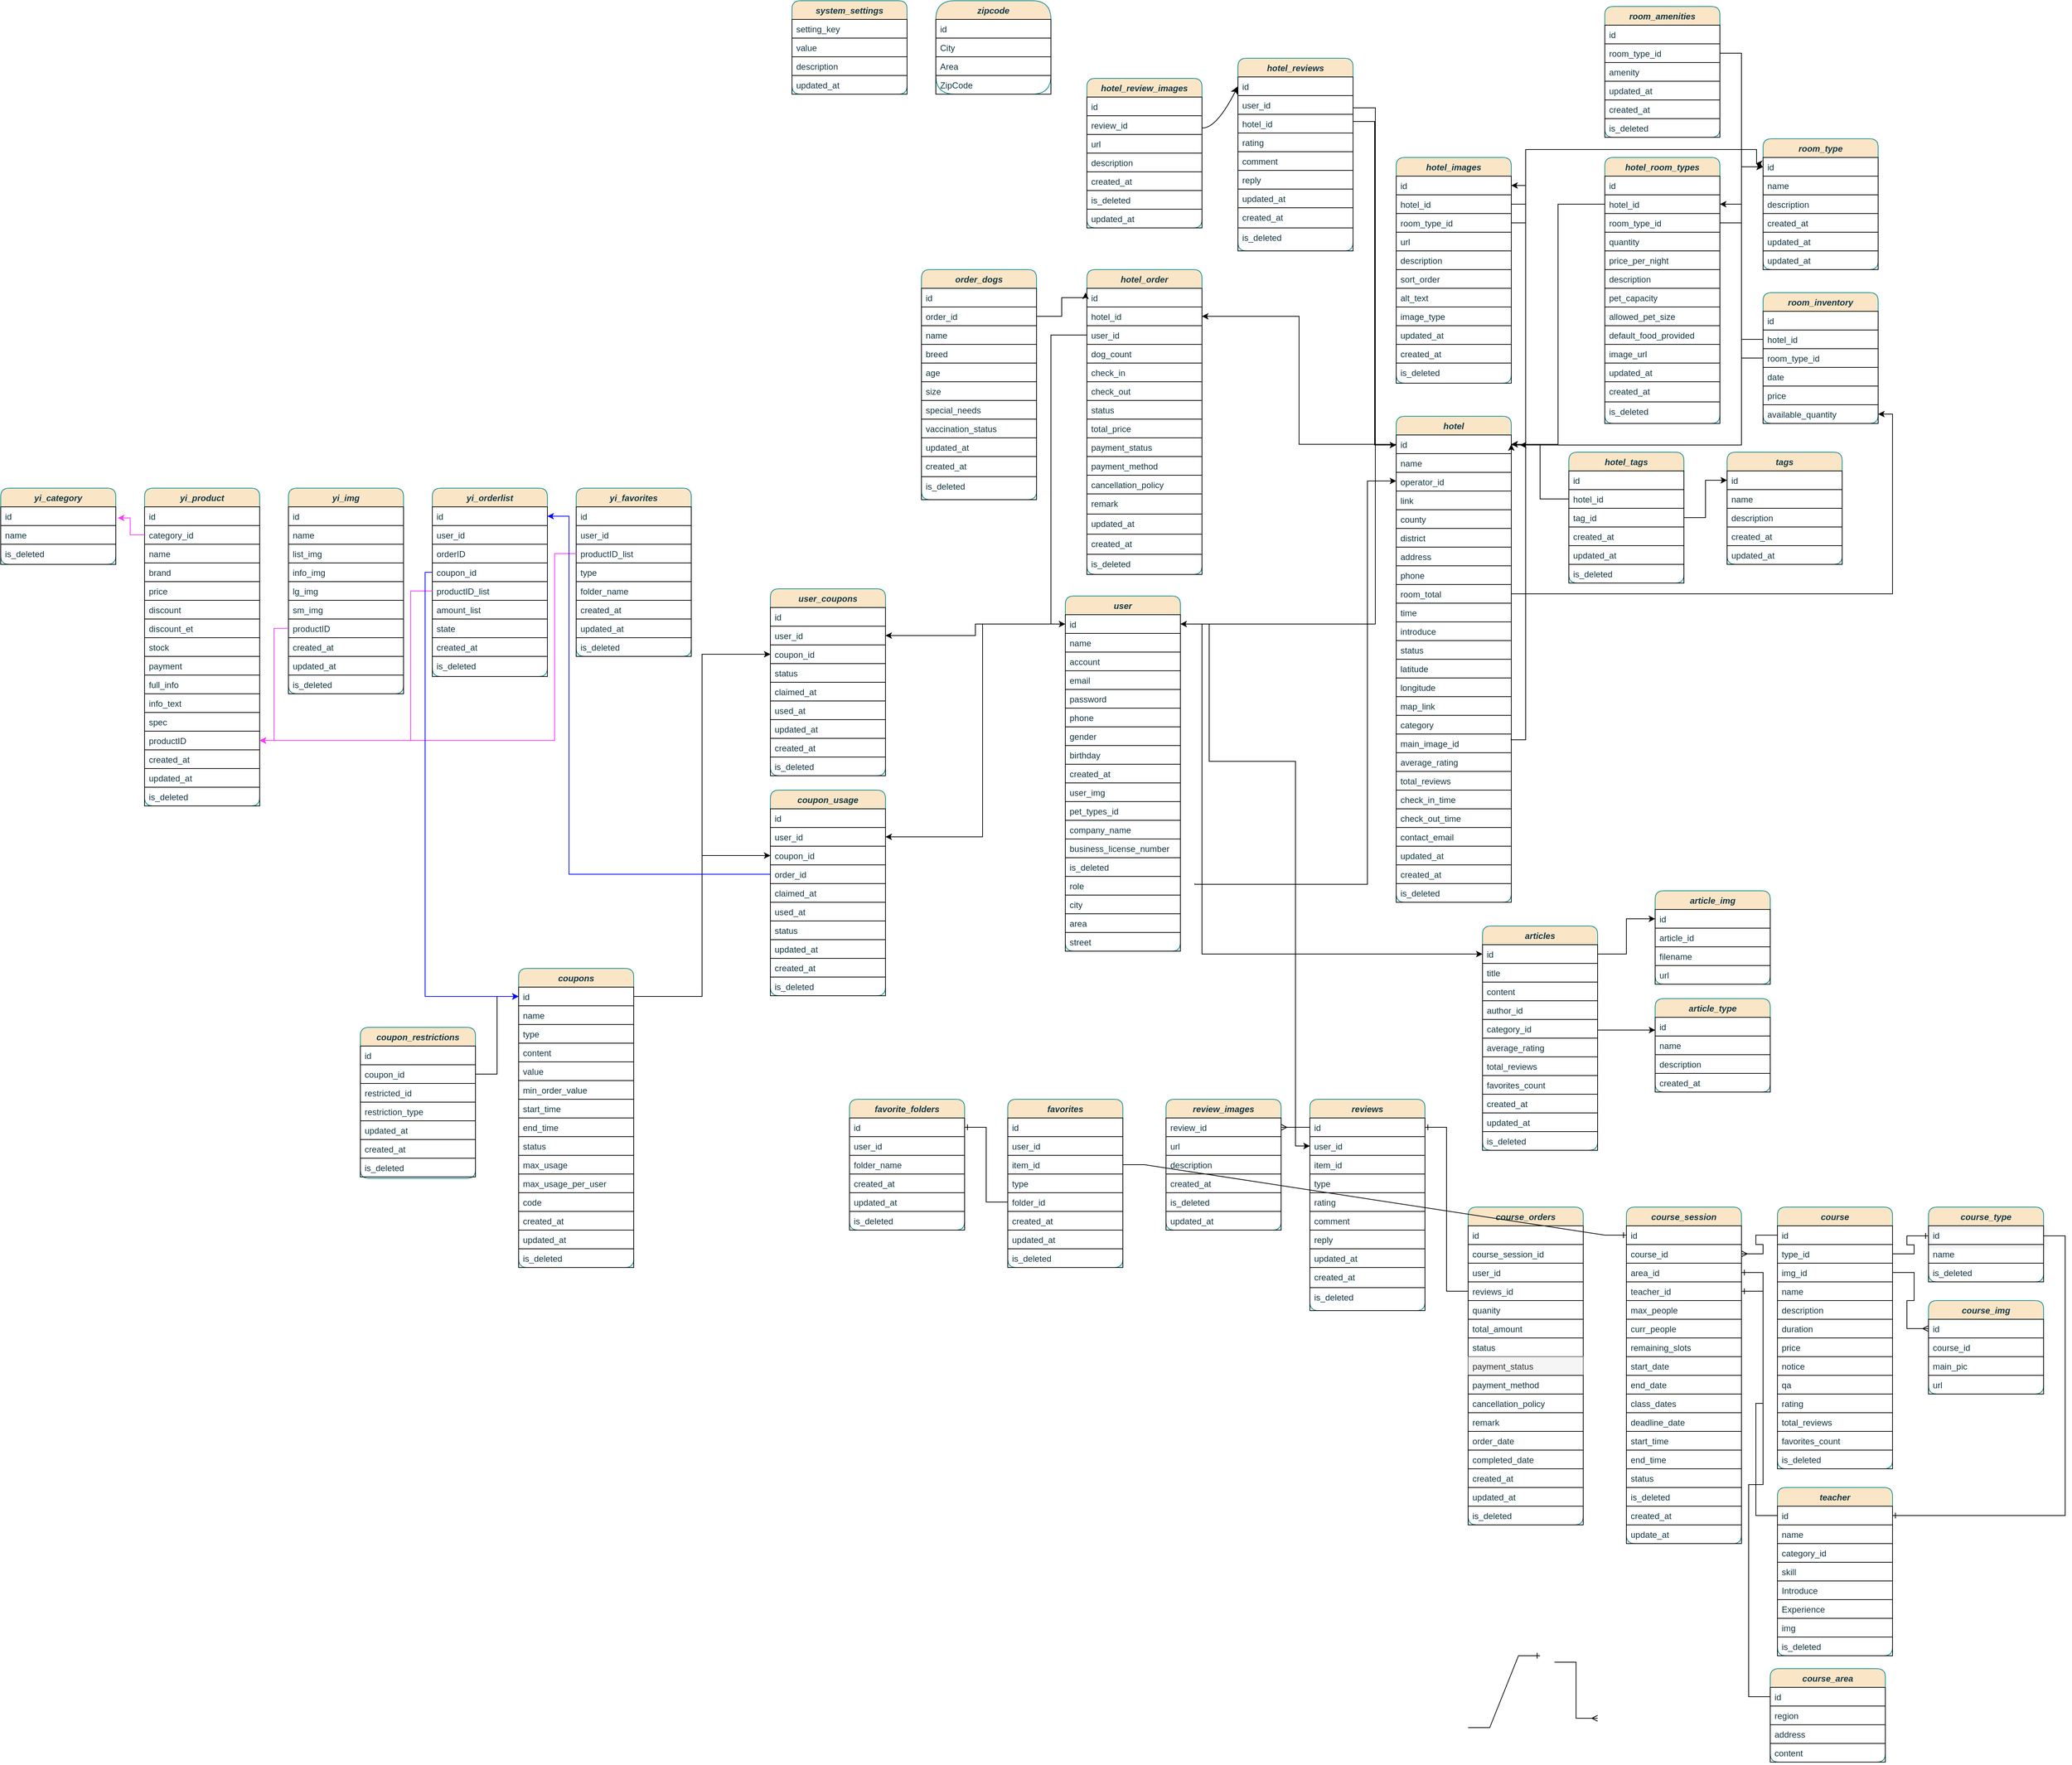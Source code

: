 <mxfile version="26.0.14">
  <diagram id="C5RBs43oDa-KdzZeNtuy" name="Page-1">
    <mxGraphModel dx="1434" dy="1988" grid="1" gridSize="10" guides="1" tooltips="1" connect="1" arrows="1" fold="1" page="1" pageScale="1" pageWidth="1920" pageHeight="1200" math="0" shadow="0">
      <root>
        <mxCell id="WIyWlLk6GJQsqaUBKTNV-0" />
        <mxCell id="WIyWlLk6GJQsqaUBKTNV-1" parent="WIyWlLk6GJQsqaUBKTNV-0" />
        <mxCell id="zkfFHV4jXpPFQw0GAbJ--0" value="user" style="swimlane;fontStyle=3;align=center;verticalAlign=top;childLayout=stackLayout;horizontal=1;startSize=26;horizontalStack=0;resizeParent=1;resizeLast=0;collapsible=1;marginBottom=0;rounded=1;shadow=0;strokeWidth=1;labelBackgroundColor=none;fillColor=#FAE5C7;strokeColor=#0F8B8D;fontColor=#143642;" parent="WIyWlLk6GJQsqaUBKTNV-1" vertex="1">
          <mxGeometry x="1600" y="630" width="160" height="494" as="geometry">
            <mxRectangle x="230" y="140" width="160" height="26" as="alternateBounds" />
          </mxGeometry>
        </mxCell>
        <mxCell id="zkfFHV4jXpPFQw0GAbJ--1" value="id" style="text;align=left;verticalAlign=top;spacingLeft=4;spacingRight=4;overflow=hidden;rotatable=0;points=[[0,0.5],[1,0.5]];portConstraint=eastwest;labelBackgroundColor=none;fontColor=#143642;rounded=0;strokeColor=default;" parent="zkfFHV4jXpPFQw0GAbJ--0" vertex="1">
          <mxGeometry y="26" width="160" height="26" as="geometry" />
        </mxCell>
        <mxCell id="zkfFHV4jXpPFQw0GAbJ--2" value="name" style="text;align=left;verticalAlign=top;spacingLeft=4;spacingRight=4;overflow=hidden;rotatable=0;points=[[0,0.5],[1,0.5]];portConstraint=eastwest;rounded=0;shadow=0;html=0;labelBackgroundColor=none;fontColor=#143642;strokeColor=default;" parent="zkfFHV4jXpPFQw0GAbJ--0" vertex="1">
          <mxGeometry y="52" width="160" height="26" as="geometry" />
        </mxCell>
        <mxCell id="zkfFHV4jXpPFQw0GAbJ--3" value="account" style="text;align=left;verticalAlign=top;spacingLeft=4;spacingRight=4;overflow=hidden;rotatable=0;points=[[0,0.5],[1,0.5]];portConstraint=eastwest;rounded=0;shadow=0;html=0;labelBackgroundColor=none;fontColor=#143642;strokeColor=default;" parent="zkfFHV4jXpPFQw0GAbJ--0" vertex="1">
          <mxGeometry y="78" width="160" height="26" as="geometry" />
        </mxCell>
        <mxCell id="eLThqhARwQMKMWSYmHJ4-19" value="email" style="text;align=left;verticalAlign=top;spacingLeft=4;spacingRight=4;overflow=hidden;rotatable=0;points=[[0,0.5],[1,0.5]];portConstraint=eastwest;rounded=0;shadow=0;html=0;labelBackgroundColor=none;fontColor=#143642;strokeColor=default;" parent="zkfFHV4jXpPFQw0GAbJ--0" vertex="1">
          <mxGeometry y="104" width="160" height="26" as="geometry" />
        </mxCell>
        <mxCell id="eLThqhARwQMKMWSYmHJ4-18" value="password" style="text;align=left;verticalAlign=top;spacingLeft=4;spacingRight=4;overflow=hidden;rotatable=0;points=[[0,0.5],[1,0.5]];portConstraint=eastwest;rounded=0;shadow=0;html=0;labelBackgroundColor=none;fontColor=#143642;strokeColor=default;" parent="zkfFHV4jXpPFQw0GAbJ--0" vertex="1">
          <mxGeometry y="130" width="160" height="26" as="geometry" />
        </mxCell>
        <mxCell id="eLThqhARwQMKMWSYmHJ4-17" value="phone" style="text;align=left;verticalAlign=top;spacingLeft=4;spacingRight=4;overflow=hidden;rotatable=0;points=[[0,0.5],[1,0.5]];portConstraint=eastwest;rounded=0;shadow=0;html=0;labelBackgroundColor=none;fontColor=#143642;strokeColor=default;" parent="zkfFHV4jXpPFQw0GAbJ--0" vertex="1">
          <mxGeometry y="156" width="160" height="26" as="geometry" />
        </mxCell>
        <mxCell id="eLThqhARwQMKMWSYmHJ4-16" value="gender&#xa;" style="text;align=left;verticalAlign=top;spacingLeft=4;spacingRight=4;overflow=hidden;rotatable=0;points=[[0,0.5],[1,0.5]];portConstraint=eastwest;rounded=0;shadow=0;html=0;labelBackgroundColor=none;fontColor=#143642;strokeColor=default;" parent="zkfFHV4jXpPFQw0GAbJ--0" vertex="1">
          <mxGeometry y="182" width="160" height="26" as="geometry" />
        </mxCell>
        <mxCell id="eLThqhARwQMKMWSYmHJ4-15" value="birthday" style="text;align=left;verticalAlign=top;spacingLeft=4;spacingRight=4;overflow=hidden;rotatable=0;points=[[0,0.5],[1,0.5]];portConstraint=eastwest;rounded=0;shadow=0;html=0;labelBackgroundColor=none;fontColor=#143642;strokeColor=default;" parent="zkfFHV4jXpPFQw0GAbJ--0" vertex="1">
          <mxGeometry y="208" width="160" height="26" as="geometry" />
        </mxCell>
        <mxCell id="eLThqhARwQMKMWSYmHJ4-14" value="created_at" style="text;align=left;verticalAlign=top;spacingLeft=4;spacingRight=4;overflow=hidden;rotatable=0;points=[[0,0.5],[1,0.5]];portConstraint=eastwest;rounded=0;shadow=0;html=0;labelBackgroundColor=none;fontColor=#143642;strokeColor=default;" parent="zkfFHV4jXpPFQw0GAbJ--0" vertex="1">
          <mxGeometry y="234" width="160" height="26" as="geometry" />
        </mxCell>
        <mxCell id="eLThqhARwQMKMWSYmHJ4-654" value="user_img" style="text;align=left;verticalAlign=top;spacingLeft=4;spacingRight=4;overflow=hidden;rotatable=0;points=[[0,0.5],[1,0.5]];portConstraint=eastwest;rounded=0;shadow=0;html=0;labelBackgroundColor=none;fontColor=#143642;strokeColor=default;" parent="zkfFHV4jXpPFQw0GAbJ--0" vertex="1">
          <mxGeometry y="260" width="160" height="26" as="geometry" />
        </mxCell>
        <mxCell id="eLThqhARwQMKMWSYmHJ4-652" value="pet_types_id" style="text;align=left;verticalAlign=top;spacingLeft=4;spacingRight=4;overflow=hidden;rotatable=0;points=[[0,0.5],[1,0.5]];portConstraint=eastwest;rounded=0;shadow=0;html=0;labelBackgroundColor=none;fontColor=#143642;strokeColor=default;" parent="zkfFHV4jXpPFQw0GAbJ--0" vertex="1">
          <mxGeometry y="286" width="160" height="26" as="geometry" />
        </mxCell>
        <mxCell id="eLThqhARwQMKMWSYmHJ4-651" value="company_name" style="text;align=left;verticalAlign=top;spacingLeft=4;spacingRight=4;overflow=hidden;rotatable=0;points=[[0,0.5],[1,0.5]];portConstraint=eastwest;rounded=0;shadow=0;html=0;labelBackgroundColor=none;fontColor=#143642;strokeColor=default;" parent="zkfFHV4jXpPFQw0GAbJ--0" vertex="1">
          <mxGeometry y="312" width="160" height="26" as="geometry" />
        </mxCell>
        <mxCell id="eLThqhARwQMKMWSYmHJ4-657" value="business_license_number" style="text;align=left;verticalAlign=top;spacingLeft=4;spacingRight=4;overflow=hidden;rotatable=0;points=[[0,0.5],[1,0.5]];portConstraint=eastwest;rounded=0;shadow=0;html=0;labelBackgroundColor=none;fontColor=#143642;strokeColor=default;" parent="zkfFHV4jXpPFQw0GAbJ--0" vertex="1">
          <mxGeometry y="338" width="160" height="26" as="geometry" />
        </mxCell>
        <mxCell id="eLThqhARwQMKMWSYmHJ4-656" value="is_deleted" style="text;align=left;verticalAlign=top;spacingLeft=4;spacingRight=4;overflow=hidden;rotatable=0;points=[[0,0.5],[1,0.5]];portConstraint=eastwest;rounded=0;shadow=0;html=0;labelBackgroundColor=none;fontColor=#143642;strokeColor=default;" parent="zkfFHV4jXpPFQw0GAbJ--0" vertex="1">
          <mxGeometry y="364" width="160" height="26" as="geometry" />
        </mxCell>
        <mxCell id="eLThqhARwQMKMWSYmHJ4-655" value="role" style="text;align=left;verticalAlign=top;spacingLeft=4;spacingRight=4;overflow=hidden;rotatable=0;points=[[0,0.5],[1,0.5]];portConstraint=eastwest;rounded=0;shadow=0;html=0;labelBackgroundColor=none;fontColor=#143642;strokeColor=default;" parent="zkfFHV4jXpPFQw0GAbJ--0" vertex="1">
          <mxGeometry y="390" width="160" height="26" as="geometry" />
        </mxCell>
        <mxCell id="rqV9Z9n059rudAGKjPwc-1" value="city   " style="text;align=left;verticalAlign=top;spacingLeft=4;spacingRight=4;overflow=hidden;rotatable=0;points=[[0,0.5],[1,0.5]];portConstraint=eastwest;labelBackgroundColor=none;fontColor=#143642;rounded=0;strokeColor=default;" parent="zkfFHV4jXpPFQw0GAbJ--0" vertex="1">
          <mxGeometry y="416" width="160" height="26" as="geometry" />
        </mxCell>
        <mxCell id="rqV9Z9n059rudAGKjPwc-2" value="area" style="text;align=left;verticalAlign=top;spacingLeft=4;spacingRight=4;overflow=hidden;rotatable=0;points=[[0,0.5],[1,0.5]];portConstraint=eastwest;labelBackgroundColor=none;fontColor=#143642;rounded=0;strokeColor=default;" parent="zkfFHV4jXpPFQw0GAbJ--0" vertex="1">
          <mxGeometry y="442" width="160" height="26" as="geometry" />
        </mxCell>
        <mxCell id="rqV9Z9n059rudAGKjPwc-3" value="street" style="text;align=left;verticalAlign=top;spacingLeft=4;spacingRight=4;overflow=hidden;rotatable=0;points=[[0,0.5],[1,0.5]];portConstraint=eastwest;labelBackgroundColor=none;fontColor=#143642;rounded=0;strokeColor=default;" parent="zkfFHV4jXpPFQw0GAbJ--0" vertex="1">
          <mxGeometry y="468" width="160" height="26" as="geometry" />
        </mxCell>
        <mxCell id="eLThqhARwQMKMWSYmHJ4-39" value="favorite_folders" style="swimlane;fontStyle=3;align=center;verticalAlign=top;childLayout=stackLayout;horizontal=1;startSize=26;horizontalStack=0;resizeParent=1;resizeLast=0;collapsible=1;marginBottom=0;rounded=1;shadow=0;strokeWidth=1;labelBackgroundColor=none;fillColor=#FAE5C7;strokeColor=#0F8B8D;fontColor=#143642;" parent="WIyWlLk6GJQsqaUBKTNV-1" vertex="1">
          <mxGeometry x="1300" y="1330" width="160" height="182" as="geometry">
            <mxRectangle x="230" y="140" width="160" height="26" as="alternateBounds" />
          </mxGeometry>
        </mxCell>
        <mxCell id="eLThqhARwQMKMWSYmHJ4-40" value="id" style="text;align=left;verticalAlign=top;spacingLeft=4;spacingRight=4;overflow=hidden;rotatable=0;points=[[0,0.5],[1,0.5]];portConstraint=eastwest;labelBackgroundColor=none;fontColor=#143642;rounded=0;strokeColor=default;" parent="eLThqhARwQMKMWSYmHJ4-39" vertex="1">
          <mxGeometry y="26" width="160" height="26" as="geometry" />
        </mxCell>
        <mxCell id="eLThqhARwQMKMWSYmHJ4-41" value="user_id" style="text;align=left;verticalAlign=top;spacingLeft=4;spacingRight=4;overflow=hidden;rotatable=0;points=[[0,0.5],[1,0.5]];portConstraint=eastwest;rounded=0;shadow=0;html=0;labelBackgroundColor=none;fontColor=#143642;strokeColor=default;" parent="eLThqhARwQMKMWSYmHJ4-39" vertex="1">
          <mxGeometry y="52" width="160" height="26" as="geometry" />
        </mxCell>
        <mxCell id="eLThqhARwQMKMWSYmHJ4-42" value="folder_name" style="text;align=left;verticalAlign=top;spacingLeft=4;spacingRight=4;overflow=hidden;rotatable=0;points=[[0,0.5],[1,0.5]];portConstraint=eastwest;rounded=0;shadow=0;html=0;labelBackgroundColor=none;fontColor=#143642;strokeColor=default;" parent="eLThqhARwQMKMWSYmHJ4-39" vertex="1">
          <mxGeometry y="78" width="160" height="26" as="geometry" />
        </mxCell>
        <mxCell id="eLThqhARwQMKMWSYmHJ4-43" value="created_at" style="text;align=left;verticalAlign=top;spacingLeft=4;spacingRight=4;overflow=hidden;rotatable=0;points=[[0,0.5],[1,0.5]];portConstraint=eastwest;rounded=0;shadow=0;html=0;labelBackgroundColor=none;fontColor=#143642;strokeColor=default;" parent="eLThqhARwQMKMWSYmHJ4-39" vertex="1">
          <mxGeometry y="104" width="160" height="26" as="geometry" />
        </mxCell>
        <mxCell id="eLThqhARwQMKMWSYmHJ4-44" value="updated_at" style="text;align=left;verticalAlign=top;spacingLeft=4;spacingRight=4;overflow=hidden;rotatable=0;points=[[0,0.5],[1,0.5]];portConstraint=eastwest;rounded=0;shadow=0;html=0;labelBackgroundColor=none;fontColor=#143642;strokeColor=default;" parent="eLThqhARwQMKMWSYmHJ4-39" vertex="1">
          <mxGeometry y="130" width="160" height="26" as="geometry" />
        </mxCell>
        <mxCell id="eLThqhARwQMKMWSYmHJ4-45" value="is_deleted" style="text;align=left;verticalAlign=top;spacingLeft=4;spacingRight=4;overflow=hidden;rotatable=0;points=[[0,0.5],[1,0.5]];portConstraint=eastwest;rounded=0;shadow=0;html=0;labelBackgroundColor=none;fontColor=#143642;strokeColor=default;" parent="eLThqhARwQMKMWSYmHJ4-39" vertex="1">
          <mxGeometry y="156" width="160" height="26" as="geometry" />
        </mxCell>
        <mxCell id="eLThqhARwQMKMWSYmHJ4-49" value="favorites" style="swimlane;fontStyle=3;align=center;verticalAlign=top;childLayout=stackLayout;horizontal=1;startSize=26;horizontalStack=0;resizeParent=1;resizeLast=0;collapsible=1;marginBottom=0;rounded=1;shadow=0;strokeWidth=1;labelBackgroundColor=none;fillColor=#FAE5C7;strokeColor=#0F8B8D;fontColor=#143642;" parent="WIyWlLk6GJQsqaUBKTNV-1" vertex="1">
          <mxGeometry x="1520" y="1330" width="160" height="234" as="geometry">
            <mxRectangle x="230" y="140" width="160" height="26" as="alternateBounds" />
          </mxGeometry>
        </mxCell>
        <mxCell id="eLThqhARwQMKMWSYmHJ4-50" value="id" style="text;align=left;verticalAlign=top;spacingLeft=4;spacingRight=4;overflow=hidden;rotatable=0;points=[[0,0.5],[1,0.5]];portConstraint=eastwest;labelBackgroundColor=none;fontColor=#143642;rounded=0;strokeColor=default;" parent="eLThqhARwQMKMWSYmHJ4-49" vertex="1">
          <mxGeometry y="26" width="160" height="26" as="geometry" />
        </mxCell>
        <mxCell id="eLThqhARwQMKMWSYmHJ4-51" value="user_id" style="text;align=left;verticalAlign=top;spacingLeft=4;spacingRight=4;overflow=hidden;rotatable=0;points=[[0,0.5],[1,0.5]];portConstraint=eastwest;rounded=0;shadow=0;html=0;labelBackgroundColor=none;fontColor=#143642;strokeColor=default;" parent="eLThqhARwQMKMWSYmHJ4-49" vertex="1">
          <mxGeometry y="52" width="160" height="26" as="geometry" />
        </mxCell>
        <mxCell id="eLThqhARwQMKMWSYmHJ4-52" value="item_id" style="text;align=left;verticalAlign=top;spacingLeft=4;spacingRight=4;overflow=hidden;rotatable=0;points=[[0,0.5],[1,0.5]];portConstraint=eastwest;rounded=0;shadow=0;html=0;labelBackgroundColor=none;fontColor=#143642;strokeColor=default;" parent="eLThqhARwQMKMWSYmHJ4-49" vertex="1">
          <mxGeometry y="78" width="160" height="26" as="geometry" />
        </mxCell>
        <mxCell id="eLThqhARwQMKMWSYmHJ4-53" value="type" style="text;align=left;verticalAlign=top;spacingLeft=4;spacingRight=4;overflow=hidden;rotatable=0;points=[[0,0.5],[1,0.5]];portConstraint=eastwest;rounded=0;shadow=0;html=0;labelBackgroundColor=none;fontColor=#143642;strokeColor=default;" parent="eLThqhARwQMKMWSYmHJ4-49" vertex="1">
          <mxGeometry y="104" width="160" height="26" as="geometry" />
        </mxCell>
        <mxCell id="eLThqhARwQMKMWSYmHJ4-54" value="folder_id" style="text;align=left;verticalAlign=top;spacingLeft=4;spacingRight=4;overflow=hidden;rotatable=0;points=[[0,0.5],[1,0.5]];portConstraint=eastwest;rounded=0;shadow=0;html=0;labelBackgroundColor=none;fontColor=#143642;strokeColor=default;" parent="eLThqhARwQMKMWSYmHJ4-49" vertex="1">
          <mxGeometry y="130" width="160" height="26" as="geometry" />
        </mxCell>
        <mxCell id="eLThqhARwQMKMWSYmHJ4-55" value="created_at" style="text;align=left;verticalAlign=top;spacingLeft=4;spacingRight=4;overflow=hidden;rotatable=0;points=[[0,0.5],[1,0.5]];portConstraint=eastwest;rounded=0;shadow=0;html=0;labelBackgroundColor=none;fontColor=#143642;strokeColor=default;" parent="eLThqhARwQMKMWSYmHJ4-49" vertex="1">
          <mxGeometry y="156" width="160" height="26" as="geometry" />
        </mxCell>
        <mxCell id="eLThqhARwQMKMWSYmHJ4-56" value="updated_at" style="text;align=left;verticalAlign=top;spacingLeft=4;spacingRight=4;overflow=hidden;rotatable=0;points=[[0,0.5],[1,0.5]];portConstraint=eastwest;rounded=0;shadow=0;html=0;labelBackgroundColor=none;fontColor=#143642;strokeColor=default;" parent="eLThqhARwQMKMWSYmHJ4-49" vertex="1">
          <mxGeometry y="182" width="160" height="26" as="geometry" />
        </mxCell>
        <mxCell id="eLThqhARwQMKMWSYmHJ4-57" value="is_deleted" style="text;align=left;verticalAlign=top;spacingLeft=4;spacingRight=4;overflow=hidden;rotatable=0;points=[[0,0.5],[1,0.5]];portConstraint=eastwest;rounded=0;shadow=0;html=0;labelBackgroundColor=none;fontColor=#143642;strokeColor=default;" parent="eLThqhARwQMKMWSYmHJ4-49" vertex="1">
          <mxGeometry y="208" width="160" height="26" as="geometry" />
        </mxCell>
        <mxCell id="eLThqhARwQMKMWSYmHJ4-69" value="articles" style="swimlane;fontStyle=3;align=center;verticalAlign=top;childLayout=stackLayout;horizontal=1;startSize=26;horizontalStack=0;resizeParent=1;resizeLast=0;collapsible=1;marginBottom=0;rounded=1;shadow=0;strokeWidth=1;labelBackgroundColor=none;fillColor=#FAE5C7;strokeColor=#0F8B8D;fontColor=#143642;" parent="WIyWlLk6GJQsqaUBKTNV-1" vertex="1">
          <mxGeometry x="2180" y="1089" width="160" height="312" as="geometry">
            <mxRectangle x="230" y="140" width="160" height="26" as="alternateBounds" />
          </mxGeometry>
        </mxCell>
        <mxCell id="eLThqhARwQMKMWSYmHJ4-70" value="id" style="text;align=left;verticalAlign=top;spacingLeft=4;spacingRight=4;overflow=hidden;rotatable=0;points=[[0,0.5],[1,0.5]];portConstraint=eastwest;labelBackgroundColor=none;fontColor=#143642;rounded=0;strokeColor=default;" parent="eLThqhARwQMKMWSYmHJ4-69" vertex="1">
          <mxGeometry y="26" width="160" height="26" as="geometry" />
        </mxCell>
        <mxCell id="eLThqhARwQMKMWSYmHJ4-71" value="title" style="text;align=left;verticalAlign=top;spacingLeft=4;spacingRight=4;overflow=hidden;rotatable=0;points=[[0,0.5],[1,0.5]];portConstraint=eastwest;rounded=0;shadow=0;html=0;labelBackgroundColor=none;fontColor=#143642;strokeColor=default;" parent="eLThqhARwQMKMWSYmHJ4-69" vertex="1">
          <mxGeometry y="52" width="160" height="26" as="geometry" />
        </mxCell>
        <mxCell id="eLThqhARwQMKMWSYmHJ4-72" value="content" style="text;align=left;verticalAlign=top;spacingLeft=4;spacingRight=4;overflow=hidden;rotatable=0;points=[[0,0.5],[1,0.5]];portConstraint=eastwest;rounded=0;shadow=0;html=0;labelBackgroundColor=none;fontColor=#143642;strokeColor=default;" parent="eLThqhARwQMKMWSYmHJ4-69" vertex="1">
          <mxGeometry y="78" width="160" height="26" as="geometry" />
        </mxCell>
        <mxCell id="eLThqhARwQMKMWSYmHJ4-73" value="author_id" style="text;align=left;verticalAlign=top;spacingLeft=4;spacingRight=4;overflow=hidden;rotatable=0;points=[[0,0.5],[1,0.5]];portConstraint=eastwest;rounded=0;shadow=0;html=0;labelBackgroundColor=none;fontColor=#143642;strokeColor=default;" parent="eLThqhARwQMKMWSYmHJ4-69" vertex="1">
          <mxGeometry y="104" width="160" height="26" as="geometry" />
        </mxCell>
        <mxCell id="eLThqhARwQMKMWSYmHJ4-74" value="category_id" style="text;align=left;verticalAlign=top;spacingLeft=4;spacingRight=4;overflow=hidden;rotatable=0;points=[[0,0.5],[1,0.5]];portConstraint=eastwest;rounded=0;shadow=0;html=0;labelBackgroundColor=none;fontColor=#143642;strokeColor=default;" parent="eLThqhARwQMKMWSYmHJ4-69" vertex="1">
          <mxGeometry y="130" width="160" height="26" as="geometry" />
        </mxCell>
        <mxCell id="eLThqhARwQMKMWSYmHJ4-75" value="average_rating" style="text;align=left;verticalAlign=top;spacingLeft=4;spacingRight=4;overflow=hidden;rotatable=0;points=[[0,0.5],[1,0.5]];portConstraint=eastwest;rounded=0;shadow=0;html=0;labelBackgroundColor=none;fontColor=#143642;strokeColor=default;" parent="eLThqhARwQMKMWSYmHJ4-69" vertex="1">
          <mxGeometry y="156" width="160" height="26" as="geometry" />
        </mxCell>
        <mxCell id="eLThqhARwQMKMWSYmHJ4-76" value="total_reviews" style="text;align=left;verticalAlign=top;spacingLeft=4;spacingRight=4;overflow=hidden;rotatable=0;points=[[0,0.5],[1,0.5]];portConstraint=eastwest;rounded=0;shadow=0;html=0;labelBackgroundColor=none;fontColor=#143642;strokeColor=default;" parent="eLThqhARwQMKMWSYmHJ4-69" vertex="1">
          <mxGeometry y="182" width="160" height="26" as="geometry" />
        </mxCell>
        <mxCell id="eLThqhARwQMKMWSYmHJ4-77" value="favorites_count" style="text;align=left;verticalAlign=top;spacingLeft=4;spacingRight=4;overflow=hidden;rotatable=0;points=[[0,0.5],[1,0.5]];portConstraint=eastwest;rounded=0;shadow=0;html=0;labelBackgroundColor=none;fontColor=#143642;strokeColor=default;" parent="eLThqhARwQMKMWSYmHJ4-69" vertex="1">
          <mxGeometry y="208" width="160" height="26" as="geometry" />
        </mxCell>
        <mxCell id="eLThqhARwQMKMWSYmHJ4-78" value="created_at" style="text;align=left;verticalAlign=top;spacingLeft=4;spacingRight=4;overflow=hidden;rotatable=0;points=[[0,0.5],[1,0.5]];portConstraint=eastwest;rounded=0;shadow=0;html=0;labelBackgroundColor=none;fontColor=#143642;strokeColor=default;" parent="eLThqhARwQMKMWSYmHJ4-69" vertex="1">
          <mxGeometry y="234" width="160" height="26" as="geometry" />
        </mxCell>
        <mxCell id="eLThqhARwQMKMWSYmHJ4-79" value="updated_at" style="text;align=left;verticalAlign=top;spacingLeft=4;spacingRight=4;overflow=hidden;rotatable=0;points=[[0,0.5],[1,0.5]];portConstraint=eastwest;rounded=0;shadow=0;html=0;labelBackgroundColor=none;fontColor=#143642;strokeColor=default;" parent="eLThqhARwQMKMWSYmHJ4-69" vertex="1">
          <mxGeometry y="260" width="160" height="26" as="geometry" />
        </mxCell>
        <mxCell id="eLThqhARwQMKMWSYmHJ4-80" value="is_deleted" style="text;align=left;verticalAlign=top;spacingLeft=4;spacingRight=4;overflow=hidden;rotatable=0;points=[[0,0.5],[1,0.5]];portConstraint=eastwest;rounded=0;shadow=0;html=0;labelBackgroundColor=none;fontColor=#143642;strokeColor=default;" parent="eLThqhARwQMKMWSYmHJ4-69" vertex="1">
          <mxGeometry y="286" width="160" height="26" as="geometry" />
        </mxCell>
        <mxCell id="eLThqhARwQMKMWSYmHJ4-81" value="article_img" style="swimlane;fontStyle=3;align=center;verticalAlign=top;childLayout=stackLayout;horizontal=1;startSize=26;horizontalStack=0;resizeParent=1;resizeLast=0;collapsible=1;marginBottom=0;rounded=1;shadow=0;strokeWidth=1;labelBackgroundColor=none;fillColor=#FAE5C7;strokeColor=#0F8B8D;fontColor=#143642;" parent="WIyWlLk6GJQsqaUBKTNV-1" vertex="1">
          <mxGeometry x="2420" y="1040" width="160" height="130" as="geometry">
            <mxRectangle x="230" y="140" width="160" height="26" as="alternateBounds" />
          </mxGeometry>
        </mxCell>
        <mxCell id="eLThqhARwQMKMWSYmHJ4-82" value="id" style="text;align=left;verticalAlign=top;spacingLeft=4;spacingRight=4;overflow=hidden;rotatable=0;points=[[0,0.5],[1,0.5]];portConstraint=eastwest;labelBackgroundColor=none;fontColor=#143642;rounded=0;strokeColor=default;" parent="eLThqhARwQMKMWSYmHJ4-81" vertex="1">
          <mxGeometry y="26" width="160" height="26" as="geometry" />
        </mxCell>
        <mxCell id="eLThqhARwQMKMWSYmHJ4-83" value="article_id" style="text;align=left;verticalAlign=top;spacingLeft=4;spacingRight=4;overflow=hidden;rotatable=0;points=[[0,0.5],[1,0.5]];portConstraint=eastwest;rounded=0;shadow=0;html=0;labelBackgroundColor=none;fontColor=#143642;strokeColor=default;" parent="eLThqhARwQMKMWSYmHJ4-81" vertex="1">
          <mxGeometry y="52" width="160" height="26" as="geometry" />
        </mxCell>
        <mxCell id="eLThqhARwQMKMWSYmHJ4-84" value="filename" style="text;align=left;verticalAlign=top;spacingLeft=4;spacingRight=4;overflow=hidden;rotatable=0;points=[[0,0.5],[1,0.5]];portConstraint=eastwest;rounded=0;shadow=0;html=0;labelBackgroundColor=none;fontColor=#143642;strokeColor=default;" parent="eLThqhARwQMKMWSYmHJ4-81" vertex="1">
          <mxGeometry y="78" width="160" height="26" as="geometry" />
        </mxCell>
        <mxCell id="eLThqhARwQMKMWSYmHJ4-85" value="url" style="text;align=left;verticalAlign=top;spacingLeft=4;spacingRight=4;overflow=hidden;rotatable=0;points=[[0,0.5],[1,0.5]];portConstraint=eastwest;rounded=0;shadow=0;html=0;labelBackgroundColor=none;fontColor=#143642;strokeColor=default;" parent="eLThqhARwQMKMWSYmHJ4-81" vertex="1">
          <mxGeometry y="104" width="160" height="26" as="geometry" />
        </mxCell>
        <mxCell id="eLThqhARwQMKMWSYmHJ4-91" value="article_type" style="swimlane;fontStyle=3;align=center;verticalAlign=top;childLayout=stackLayout;horizontal=1;startSize=26;horizontalStack=0;resizeParent=1;resizeLast=0;collapsible=1;marginBottom=0;rounded=1;shadow=0;strokeWidth=1;labelBackgroundColor=none;fillColor=#FAE5C7;strokeColor=#0F8B8D;fontColor=#143642;" parent="WIyWlLk6GJQsqaUBKTNV-1" vertex="1">
          <mxGeometry x="2420" y="1190" width="160" height="130" as="geometry">
            <mxRectangle x="230" y="140" width="160" height="26" as="alternateBounds" />
          </mxGeometry>
        </mxCell>
        <mxCell id="eLThqhARwQMKMWSYmHJ4-92" value="id" style="text;align=left;verticalAlign=top;spacingLeft=4;spacingRight=4;overflow=hidden;rotatable=0;points=[[0,0.5],[1,0.5]];portConstraint=eastwest;labelBackgroundColor=none;fontColor=#143642;rounded=0;strokeColor=default;" parent="eLThqhARwQMKMWSYmHJ4-91" vertex="1">
          <mxGeometry y="26" width="160" height="26" as="geometry" />
        </mxCell>
        <mxCell id="eLThqhARwQMKMWSYmHJ4-93" value="name" style="text;align=left;verticalAlign=top;spacingLeft=4;spacingRight=4;overflow=hidden;rotatable=0;points=[[0,0.5],[1,0.5]];portConstraint=eastwest;rounded=0;shadow=0;html=0;labelBackgroundColor=none;fontColor=#143642;strokeColor=default;" parent="eLThqhARwQMKMWSYmHJ4-91" vertex="1">
          <mxGeometry y="52" width="160" height="26" as="geometry" />
        </mxCell>
        <mxCell id="eLThqhARwQMKMWSYmHJ4-94" value="description" style="text;align=left;verticalAlign=top;spacingLeft=4;spacingRight=4;overflow=hidden;rotatable=0;points=[[0,0.5],[1,0.5]];portConstraint=eastwest;rounded=0;shadow=0;html=0;labelBackgroundColor=none;fontColor=#143642;strokeColor=default;" parent="eLThqhARwQMKMWSYmHJ4-91" vertex="1">
          <mxGeometry y="78" width="160" height="26" as="geometry" />
        </mxCell>
        <mxCell id="eLThqhARwQMKMWSYmHJ4-95" value="created_at" style="text;align=left;verticalAlign=top;spacingLeft=4;spacingRight=4;overflow=hidden;rotatable=0;points=[[0,0.5],[1,0.5]];portConstraint=eastwest;rounded=0;shadow=0;html=0;labelBackgroundColor=none;fontColor=#143642;strokeColor=default;" parent="eLThqhARwQMKMWSYmHJ4-91" vertex="1">
          <mxGeometry y="104" width="160" height="26" as="geometry" />
        </mxCell>
        <mxCell id="eLThqhARwQMKMWSYmHJ4-111" value="coupons" style="swimlane;fontStyle=3;align=center;verticalAlign=top;childLayout=stackLayout;horizontal=1;startSize=26;horizontalStack=0;resizeParent=1;resizeLast=0;collapsible=1;marginBottom=0;rounded=1;shadow=0;strokeWidth=1;labelBackgroundColor=none;fillColor=#FAE5C7;strokeColor=#0F8B8D;fontColor=#143642;" parent="WIyWlLk6GJQsqaUBKTNV-1" vertex="1">
          <mxGeometry x="840" y="1148" width="160" height="416" as="geometry">
            <mxRectangle x="230" y="140" width="160" height="26" as="alternateBounds" />
          </mxGeometry>
        </mxCell>
        <mxCell id="eLThqhARwQMKMWSYmHJ4-112" value="id" style="text;align=left;verticalAlign=top;spacingLeft=4;spacingRight=4;overflow=hidden;rotatable=0;points=[[0,0.5],[1,0.5]];portConstraint=eastwest;labelBackgroundColor=none;fontColor=#143642;rounded=0;strokeColor=default;" parent="eLThqhARwQMKMWSYmHJ4-111" vertex="1">
          <mxGeometry y="26" width="160" height="26" as="geometry" />
        </mxCell>
        <mxCell id="eLThqhARwQMKMWSYmHJ4-113" value="name" style="text;align=left;verticalAlign=top;spacingLeft=4;spacingRight=4;overflow=hidden;rotatable=0;points=[[0,0.5],[1,0.5]];portConstraint=eastwest;rounded=0;shadow=0;html=0;labelBackgroundColor=none;fontColor=#143642;strokeColor=default;" parent="eLThqhARwQMKMWSYmHJ4-111" vertex="1">
          <mxGeometry y="52" width="160" height="26" as="geometry" />
        </mxCell>
        <mxCell id="eLThqhARwQMKMWSYmHJ4-114" value="type" style="text;align=left;verticalAlign=top;spacingLeft=4;spacingRight=4;overflow=hidden;rotatable=0;points=[[0,0.5],[1,0.5]];portConstraint=eastwest;rounded=0;shadow=0;html=0;labelBackgroundColor=none;fontColor=#143642;strokeColor=default;" parent="eLThqhARwQMKMWSYmHJ4-111" vertex="1">
          <mxGeometry y="78" width="160" height="26" as="geometry" />
        </mxCell>
        <mxCell id="eLThqhARwQMKMWSYmHJ4-115" value="content" style="text;align=left;verticalAlign=top;spacingLeft=4;spacingRight=4;overflow=hidden;rotatable=0;points=[[0,0.5],[1,0.5]];portConstraint=eastwest;rounded=0;shadow=0;html=0;labelBackgroundColor=none;fontColor=#143642;strokeColor=default;" parent="eLThqhARwQMKMWSYmHJ4-111" vertex="1">
          <mxGeometry y="104" width="160" height="26" as="geometry" />
        </mxCell>
        <mxCell id="eLThqhARwQMKMWSYmHJ4-116" value="value" style="text;align=left;verticalAlign=top;spacingLeft=4;spacingRight=4;overflow=hidden;rotatable=0;points=[[0,0.5],[1,0.5]];portConstraint=eastwest;rounded=0;shadow=0;html=0;labelBackgroundColor=none;fontColor=#143642;strokeColor=default;" parent="eLThqhARwQMKMWSYmHJ4-111" vertex="1">
          <mxGeometry y="130" width="160" height="26" as="geometry" />
        </mxCell>
        <mxCell id="eLThqhARwQMKMWSYmHJ4-117" value="min_order_value" style="text;align=left;verticalAlign=top;spacingLeft=4;spacingRight=4;overflow=hidden;rotatable=0;points=[[0,0.5],[1,0.5]];portConstraint=eastwest;rounded=0;shadow=0;html=0;labelBackgroundColor=none;fontColor=#143642;strokeColor=default;" parent="eLThqhARwQMKMWSYmHJ4-111" vertex="1">
          <mxGeometry y="156" width="160" height="26" as="geometry" />
        </mxCell>
        <mxCell id="eLThqhARwQMKMWSYmHJ4-118" value="start_time" style="text;align=left;verticalAlign=top;spacingLeft=4;spacingRight=4;overflow=hidden;rotatable=0;points=[[0,0.5],[1,0.5]];portConstraint=eastwest;rounded=0;shadow=0;html=0;labelBackgroundColor=none;fontColor=#143642;strokeColor=default;" parent="eLThqhARwQMKMWSYmHJ4-111" vertex="1">
          <mxGeometry y="182" width="160" height="26" as="geometry" />
        </mxCell>
        <mxCell id="eLThqhARwQMKMWSYmHJ4-119" value="end_time" style="text;align=left;verticalAlign=top;spacingLeft=4;spacingRight=4;overflow=hidden;rotatable=0;points=[[0,0.5],[1,0.5]];portConstraint=eastwest;rounded=0;shadow=0;html=0;labelBackgroundColor=none;fontColor=#143642;strokeColor=default;" parent="eLThqhARwQMKMWSYmHJ4-111" vertex="1">
          <mxGeometry y="208" width="160" height="26" as="geometry" />
        </mxCell>
        <mxCell id="eLThqhARwQMKMWSYmHJ4-120" value="status" style="text;align=left;verticalAlign=top;spacingLeft=4;spacingRight=4;overflow=hidden;rotatable=0;points=[[0,0.5],[1,0.5]];portConstraint=eastwest;rounded=0;shadow=0;html=0;labelBackgroundColor=none;fontColor=#143642;strokeColor=default;" parent="eLThqhARwQMKMWSYmHJ4-111" vertex="1">
          <mxGeometry y="234" width="160" height="26" as="geometry" />
        </mxCell>
        <mxCell id="eLThqhARwQMKMWSYmHJ4-123" value="max_usage" style="text;align=left;verticalAlign=top;spacingLeft=4;spacingRight=4;overflow=hidden;rotatable=0;points=[[0,0.5],[1,0.5]];portConstraint=eastwest;rounded=0;shadow=0;html=0;labelBackgroundColor=none;fontColor=#143642;strokeColor=default;" parent="eLThqhARwQMKMWSYmHJ4-111" vertex="1">
          <mxGeometry y="260" width="160" height="26" as="geometry" />
        </mxCell>
        <mxCell id="eLThqhARwQMKMWSYmHJ4-122" value="max_usage_per_user" style="text;align=left;verticalAlign=top;spacingLeft=4;spacingRight=4;overflow=hidden;rotatable=0;points=[[0,0.5],[1,0.5]];portConstraint=eastwest;rounded=0;shadow=0;html=0;labelBackgroundColor=none;fontColor=#143642;strokeColor=default;" parent="eLThqhARwQMKMWSYmHJ4-111" vertex="1">
          <mxGeometry y="286" width="160" height="26" as="geometry" />
        </mxCell>
        <mxCell id="eLThqhARwQMKMWSYmHJ4-121" value="code" style="text;align=left;verticalAlign=top;spacingLeft=4;spacingRight=4;overflow=hidden;rotatable=0;points=[[0,0.5],[1,0.5]];portConstraint=eastwest;rounded=0;shadow=0;html=0;labelBackgroundColor=none;fontColor=#143642;strokeColor=default;" parent="eLThqhARwQMKMWSYmHJ4-111" vertex="1">
          <mxGeometry y="312" width="160" height="26" as="geometry" />
        </mxCell>
        <mxCell id="eLThqhARwQMKMWSYmHJ4-125" value="created_at" style="text;align=left;verticalAlign=top;spacingLeft=4;spacingRight=4;overflow=hidden;rotatable=0;points=[[0,0.5],[1,0.5]];portConstraint=eastwest;rounded=0;shadow=0;html=0;labelBackgroundColor=none;fontColor=#143642;strokeColor=default;" parent="eLThqhARwQMKMWSYmHJ4-111" vertex="1">
          <mxGeometry y="338" width="160" height="26" as="geometry" />
        </mxCell>
        <mxCell id="eLThqhARwQMKMWSYmHJ4-124" value="updated_at" style="text;align=left;verticalAlign=top;spacingLeft=4;spacingRight=4;overflow=hidden;rotatable=0;points=[[0,0.5],[1,0.5]];portConstraint=eastwest;rounded=0;shadow=0;html=0;labelBackgroundColor=none;fontColor=#143642;strokeColor=default;" parent="eLThqhARwQMKMWSYmHJ4-111" vertex="1">
          <mxGeometry y="364" width="160" height="26" as="geometry" />
        </mxCell>
        <mxCell id="eLThqhARwQMKMWSYmHJ4-126" value="is_deleted" style="text;align=left;verticalAlign=top;spacingLeft=4;spacingRight=4;overflow=hidden;rotatable=0;points=[[0,0.5],[1,0.5]];portConstraint=eastwest;rounded=0;shadow=0;html=0;labelBackgroundColor=none;fontColor=#143642;strokeColor=default;" parent="eLThqhARwQMKMWSYmHJ4-111" vertex="1">
          <mxGeometry y="390" width="160" height="26" as="geometry" />
        </mxCell>
        <mxCell id="eLThqhARwQMKMWSYmHJ4-127" value="coupon_restrictions" style="swimlane;fontStyle=3;align=center;verticalAlign=top;childLayout=stackLayout;horizontal=1;startSize=26;horizontalStack=0;resizeParent=1;resizeLast=0;collapsible=1;marginBottom=0;rounded=1;shadow=0;strokeWidth=1;labelBackgroundColor=none;fillColor=#FAE5C7;strokeColor=#0F8B8D;fontColor=#143642;" parent="WIyWlLk6GJQsqaUBKTNV-1" vertex="1">
          <mxGeometry x="620" y="1230" width="160" height="210" as="geometry">
            <mxRectangle x="230" y="140" width="160" height="26" as="alternateBounds" />
          </mxGeometry>
        </mxCell>
        <mxCell id="eLThqhARwQMKMWSYmHJ4-128" value="id" style="text;align=left;verticalAlign=top;spacingLeft=4;spacingRight=4;overflow=hidden;rotatable=0;points=[[0,0.5],[1,0.5]];portConstraint=eastwest;labelBackgroundColor=none;fontColor=#143642;rounded=0;strokeColor=default;" parent="eLThqhARwQMKMWSYmHJ4-127" vertex="1">
          <mxGeometry y="26" width="160" height="26" as="geometry" />
        </mxCell>
        <mxCell id="eLThqhARwQMKMWSYmHJ4-129" value="coupon_id" style="text;align=left;verticalAlign=top;spacingLeft=4;spacingRight=4;overflow=hidden;rotatable=0;points=[[0,0.5],[1,0.5]];portConstraint=eastwest;rounded=0;shadow=0;html=0;labelBackgroundColor=none;fontColor=#143642;strokeColor=default;" parent="eLThqhARwQMKMWSYmHJ4-127" vertex="1">
          <mxGeometry y="52" width="160" height="26" as="geometry" />
        </mxCell>
        <mxCell id="eLThqhARwQMKMWSYmHJ4-130" value="restricted_id" style="text;align=left;verticalAlign=top;spacingLeft=4;spacingRight=4;overflow=hidden;rotatable=0;points=[[0,0.5],[1,0.5]];portConstraint=eastwest;rounded=0;shadow=0;html=0;labelBackgroundColor=none;fontColor=#143642;strokeColor=default;" parent="eLThqhARwQMKMWSYmHJ4-127" vertex="1">
          <mxGeometry y="78" width="160" height="26" as="geometry" />
        </mxCell>
        <mxCell id="eLThqhARwQMKMWSYmHJ4-131" value="restriction_type" style="text;align=left;verticalAlign=top;spacingLeft=4;spacingRight=4;overflow=hidden;rotatable=0;points=[[0,0.5],[1,0.5]];portConstraint=eastwest;rounded=0;shadow=0;html=0;labelBackgroundColor=none;fontColor=#143642;strokeColor=default;" parent="eLThqhARwQMKMWSYmHJ4-127" vertex="1">
          <mxGeometry y="104" width="160" height="26" as="geometry" />
        </mxCell>
        <mxCell id="eLThqhARwQMKMWSYmHJ4-132" value="updated_at" style="text;align=left;verticalAlign=top;spacingLeft=4;spacingRight=4;overflow=hidden;rotatable=0;points=[[0,0.5],[1,0.5]];portConstraint=eastwest;rounded=0;shadow=0;html=0;labelBackgroundColor=none;fontColor=#143642;strokeColor=default;" parent="eLThqhARwQMKMWSYmHJ4-127" vertex="1">
          <mxGeometry y="130" width="160" height="26" as="geometry" />
        </mxCell>
        <mxCell id="eLThqhARwQMKMWSYmHJ4-133" value="created_at" style="text;align=left;verticalAlign=top;spacingLeft=4;spacingRight=4;overflow=hidden;rotatable=0;points=[[0,0.5],[1,0.5]];portConstraint=eastwest;rounded=0;shadow=0;html=0;labelBackgroundColor=none;fontColor=#143642;strokeColor=default;" parent="eLThqhARwQMKMWSYmHJ4-127" vertex="1">
          <mxGeometry y="156" width="160" height="26" as="geometry" />
        </mxCell>
        <mxCell id="eLThqhARwQMKMWSYmHJ4-134" value="is_deleted" style="text;align=left;verticalAlign=top;spacingLeft=4;spacingRight=4;overflow=hidden;rotatable=0;points=[[0,0.5],[1,0.5]];portConstraint=eastwest;rounded=0;shadow=0;html=0;labelBackgroundColor=none;fontColor=#143642;strokeColor=default;" parent="eLThqhARwQMKMWSYmHJ4-127" vertex="1">
          <mxGeometry y="182" width="160" height="26" as="geometry" />
        </mxCell>
        <mxCell id="eLThqhARwQMKMWSYmHJ4-137" value="coupon_usage" style="swimlane;fontStyle=3;align=center;verticalAlign=top;childLayout=stackLayout;horizontal=1;startSize=26;horizontalStack=0;resizeParent=1;resizeLast=0;collapsible=1;marginBottom=0;rounded=1;shadow=0;strokeWidth=1;labelBackgroundColor=none;fillColor=#FAE5C7;strokeColor=#0F8B8D;fontColor=#143642;" parent="WIyWlLk6GJQsqaUBKTNV-1" vertex="1">
          <mxGeometry x="1190" y="900" width="160" height="286" as="geometry">
            <mxRectangle x="230" y="140" width="160" height="26" as="alternateBounds" />
          </mxGeometry>
        </mxCell>
        <mxCell id="eLThqhARwQMKMWSYmHJ4-138" value="id" style="text;align=left;verticalAlign=top;spacingLeft=4;spacingRight=4;overflow=hidden;rotatable=0;points=[[0,0.5],[1,0.5]];portConstraint=eastwest;labelBackgroundColor=none;fontColor=#143642;rounded=0;strokeColor=default;" parent="eLThqhARwQMKMWSYmHJ4-137" vertex="1">
          <mxGeometry y="26" width="160" height="26" as="geometry" />
        </mxCell>
        <mxCell id="eLThqhARwQMKMWSYmHJ4-139" value="user_id" style="text;align=left;verticalAlign=top;spacingLeft=4;spacingRight=4;overflow=hidden;rotatable=0;points=[[0,0.5],[1,0.5]];portConstraint=eastwest;rounded=0;shadow=0;html=0;labelBackgroundColor=none;fontColor=#143642;strokeColor=default;" parent="eLThqhARwQMKMWSYmHJ4-137" vertex="1">
          <mxGeometry y="52" width="160" height="26" as="geometry" />
        </mxCell>
        <mxCell id="eLThqhARwQMKMWSYmHJ4-140" value="coupon_id" style="text;align=left;verticalAlign=top;spacingLeft=4;spacingRight=4;overflow=hidden;rotatable=0;points=[[0,0.5],[1,0.5]];portConstraint=eastwest;rounded=0;shadow=0;html=0;labelBackgroundColor=none;fontColor=#143642;strokeColor=default;" parent="eLThqhARwQMKMWSYmHJ4-137" vertex="1">
          <mxGeometry y="78" width="160" height="26" as="geometry" />
        </mxCell>
        <mxCell id="eLThqhARwQMKMWSYmHJ4-141" value="order_id" style="text;align=left;verticalAlign=top;spacingLeft=4;spacingRight=4;overflow=hidden;rotatable=0;points=[[0,0.5],[1,0.5]];portConstraint=eastwest;rounded=0;shadow=0;html=0;labelBackgroundColor=none;fontColor=#143642;strokeColor=default;" parent="eLThqhARwQMKMWSYmHJ4-137" vertex="1">
          <mxGeometry y="104" width="160" height="26" as="geometry" />
        </mxCell>
        <mxCell id="eLThqhARwQMKMWSYmHJ4-142" value="claimed_at" style="text;align=left;verticalAlign=top;spacingLeft=4;spacingRight=4;overflow=hidden;rotatable=0;points=[[0,0.5],[1,0.5]];portConstraint=eastwest;rounded=0;shadow=0;html=0;labelBackgroundColor=none;fontColor=#143642;strokeColor=default;" parent="eLThqhARwQMKMWSYmHJ4-137" vertex="1">
          <mxGeometry y="130" width="160" height="26" as="geometry" />
        </mxCell>
        <mxCell id="eLThqhARwQMKMWSYmHJ4-143" value="used_at" style="text;align=left;verticalAlign=top;spacingLeft=4;spacingRight=4;overflow=hidden;rotatable=0;points=[[0,0.5],[1,0.5]];portConstraint=eastwest;rounded=0;shadow=0;html=0;labelBackgroundColor=none;fontColor=#143642;strokeColor=default;" parent="eLThqhARwQMKMWSYmHJ4-137" vertex="1">
          <mxGeometry y="156" width="160" height="26" as="geometry" />
        </mxCell>
        <mxCell id="eLThqhARwQMKMWSYmHJ4-144" value="status" style="text;align=left;verticalAlign=top;spacingLeft=4;spacingRight=4;overflow=hidden;rotatable=0;points=[[0,0.5],[1,0.5]];portConstraint=eastwest;rounded=0;shadow=0;html=0;labelBackgroundColor=none;fontColor=#143642;strokeColor=default;" parent="eLThqhARwQMKMWSYmHJ4-137" vertex="1">
          <mxGeometry y="182" width="160" height="26" as="geometry" />
        </mxCell>
        <mxCell id="eLThqhARwQMKMWSYmHJ4-147" value="updated_at" style="text;align=left;verticalAlign=top;spacingLeft=4;spacingRight=4;overflow=hidden;rotatable=0;points=[[0,0.5],[1,0.5]];portConstraint=eastwest;rounded=0;shadow=0;html=0;labelBackgroundColor=none;fontColor=#143642;strokeColor=default;" parent="eLThqhARwQMKMWSYmHJ4-137" vertex="1">
          <mxGeometry y="208" width="160" height="26" as="geometry" />
        </mxCell>
        <mxCell id="eLThqhARwQMKMWSYmHJ4-146" value="created_at" style="text;align=left;verticalAlign=top;spacingLeft=4;spacingRight=4;overflow=hidden;rotatable=0;points=[[0,0.5],[1,0.5]];portConstraint=eastwest;rounded=0;shadow=0;html=0;labelBackgroundColor=none;fontColor=#143642;strokeColor=default;" parent="eLThqhARwQMKMWSYmHJ4-137" vertex="1">
          <mxGeometry y="234" width="160" height="26" as="geometry" />
        </mxCell>
        <mxCell id="eLThqhARwQMKMWSYmHJ4-145" value="is_deleted" style="text;align=left;verticalAlign=top;spacingLeft=4;spacingRight=4;overflow=hidden;rotatable=0;points=[[0,0.5],[1,0.5]];portConstraint=eastwest;rounded=0;shadow=0;html=0;labelBackgroundColor=none;fontColor=#143642;strokeColor=default;" parent="eLThqhARwQMKMWSYmHJ4-137" vertex="1">
          <mxGeometry y="260" width="160" height="26" as="geometry" />
        </mxCell>
        <mxCell id="eLThqhARwQMKMWSYmHJ4-148" value="course" style="swimlane;fontStyle=3;align=center;verticalAlign=top;childLayout=stackLayout;horizontal=1;startSize=26;horizontalStack=0;resizeParent=1;resizeLast=0;collapsible=1;marginBottom=0;rounded=1;shadow=0;strokeWidth=1;labelBackgroundColor=none;fillColor=#FAE5C7;strokeColor=#0F8B8D;fontColor=#143642;" parent="WIyWlLk6GJQsqaUBKTNV-1" vertex="1">
          <mxGeometry x="2590" y="1480" width="160" height="364" as="geometry">
            <mxRectangle x="230" y="140" width="160" height="26" as="alternateBounds" />
          </mxGeometry>
        </mxCell>
        <mxCell id="eLThqhARwQMKMWSYmHJ4-149" value="id" style="text;align=left;verticalAlign=top;spacingLeft=4;spacingRight=4;overflow=hidden;rotatable=0;points=[[0,0.5],[1,0.5]];portConstraint=eastwest;labelBackgroundColor=none;fontColor=#143642;rounded=0;strokeColor=default;" parent="eLThqhARwQMKMWSYmHJ4-148" vertex="1">
          <mxGeometry y="26" width="160" height="26" as="geometry" />
        </mxCell>
        <mxCell id="eLThqhARwQMKMWSYmHJ4-150" value="type_id" style="text;align=left;verticalAlign=top;spacingLeft=4;spacingRight=4;overflow=hidden;rotatable=0;points=[[0,0.5],[1,0.5]];portConstraint=eastwest;rounded=0;shadow=0;html=0;labelBackgroundColor=none;fontColor=#143642;strokeColor=default;" parent="eLThqhARwQMKMWSYmHJ4-148" vertex="1">
          <mxGeometry y="52" width="160" height="26" as="geometry" />
        </mxCell>
        <mxCell id="eLThqhARwQMKMWSYmHJ4-151" value="img_id" style="text;align=left;verticalAlign=top;spacingLeft=4;spacingRight=4;overflow=hidden;rotatable=0;points=[[0,0.5],[1,0.5]];portConstraint=eastwest;rounded=0;shadow=0;html=0;labelBackgroundColor=none;fontColor=#143642;strokeColor=default;" parent="eLThqhARwQMKMWSYmHJ4-148" vertex="1">
          <mxGeometry y="78" width="160" height="26" as="geometry" />
        </mxCell>
        <mxCell id="eLThqhARwQMKMWSYmHJ4-152" value="name" style="text;align=left;verticalAlign=top;spacingLeft=4;spacingRight=4;overflow=hidden;rotatable=0;points=[[0,0.5],[1,0.5]];portConstraint=eastwest;rounded=0;shadow=0;html=0;labelBackgroundColor=none;fontColor=#143642;strokeColor=default;" parent="eLThqhARwQMKMWSYmHJ4-148" vertex="1">
          <mxGeometry y="104" width="160" height="26" as="geometry" />
        </mxCell>
        <mxCell id="eLThqhARwQMKMWSYmHJ4-153" value="description" style="text;align=left;verticalAlign=top;spacingLeft=4;spacingRight=4;overflow=hidden;rotatable=0;points=[[0,0.5],[1,0.5]];portConstraint=eastwest;rounded=0;shadow=0;html=0;labelBackgroundColor=none;fontColor=#143642;strokeColor=default;" parent="eLThqhARwQMKMWSYmHJ4-148" vertex="1">
          <mxGeometry y="130" width="160" height="26" as="geometry" />
        </mxCell>
        <mxCell id="eLThqhARwQMKMWSYmHJ4-154" value="duration" style="text;align=left;verticalAlign=top;spacingLeft=4;spacingRight=4;overflow=hidden;rotatable=0;points=[[0,0.5],[1,0.5]];portConstraint=eastwest;rounded=0;shadow=0;html=0;labelBackgroundColor=none;fontColor=#143642;strokeColor=default;" parent="eLThqhARwQMKMWSYmHJ4-148" vertex="1">
          <mxGeometry y="156" width="160" height="26" as="geometry" />
        </mxCell>
        <mxCell id="eLThqhARwQMKMWSYmHJ4-155" value="price" style="text;align=left;verticalAlign=top;spacingLeft=4;spacingRight=4;overflow=hidden;rotatable=0;points=[[0,0.5],[1,0.5]];portConstraint=eastwest;rounded=0;shadow=0;html=0;labelBackgroundColor=none;fontColor=#143642;strokeColor=default;" parent="eLThqhARwQMKMWSYmHJ4-148" vertex="1">
          <mxGeometry y="182" width="160" height="26" as="geometry" />
        </mxCell>
        <mxCell id="eLThqhARwQMKMWSYmHJ4-156" value="notice" style="text;align=left;verticalAlign=top;spacingLeft=4;spacingRight=4;overflow=hidden;rotatable=0;points=[[0,0.5],[1,0.5]];portConstraint=eastwest;rounded=0;shadow=0;html=0;labelBackgroundColor=none;fontColor=#143642;strokeColor=default;" parent="eLThqhARwQMKMWSYmHJ4-148" vertex="1">
          <mxGeometry y="208" width="160" height="26" as="geometry" />
        </mxCell>
        <mxCell id="eLThqhARwQMKMWSYmHJ4-161" value="qa" style="text;align=left;verticalAlign=top;spacingLeft=4;spacingRight=4;overflow=hidden;rotatable=0;points=[[0,0.5],[1,0.5]];portConstraint=eastwest;rounded=0;shadow=0;html=0;labelBackgroundColor=none;fontColor=#143642;strokeColor=default;" parent="eLThqhARwQMKMWSYmHJ4-148" vertex="1">
          <mxGeometry y="234" width="160" height="26" as="geometry" />
        </mxCell>
        <mxCell id="eLThqhARwQMKMWSYmHJ4-160" value="rating" style="text;align=left;verticalAlign=top;spacingLeft=4;spacingRight=4;overflow=hidden;rotatable=0;points=[[0,0.5],[1,0.5]];portConstraint=eastwest;rounded=0;shadow=0;html=0;labelBackgroundColor=none;fontColor=#143642;strokeColor=default;" parent="eLThqhARwQMKMWSYmHJ4-148" vertex="1">
          <mxGeometry y="260" width="160" height="26" as="geometry" />
        </mxCell>
        <mxCell id="eLThqhARwQMKMWSYmHJ4-159" value="total_reviews" style="text;align=left;verticalAlign=top;spacingLeft=4;spacingRight=4;overflow=hidden;rotatable=0;points=[[0,0.5],[1,0.5]];portConstraint=eastwest;rounded=0;shadow=0;html=0;labelBackgroundColor=none;fontColor=#143642;strokeColor=default;" parent="eLThqhARwQMKMWSYmHJ4-148" vertex="1">
          <mxGeometry y="286" width="160" height="26" as="geometry" />
        </mxCell>
        <mxCell id="eLThqhARwQMKMWSYmHJ4-158" value="favorites_count" style="text;align=left;verticalAlign=top;spacingLeft=4;spacingRight=4;overflow=hidden;rotatable=0;points=[[0,0.5],[1,0.5]];portConstraint=eastwest;rounded=0;shadow=0;html=0;labelBackgroundColor=none;fontColor=#143642;strokeColor=default;" parent="eLThqhARwQMKMWSYmHJ4-148" vertex="1">
          <mxGeometry y="312" width="160" height="26" as="geometry" />
        </mxCell>
        <mxCell id="eLThqhARwQMKMWSYmHJ4-157" value="is_deleted" style="text;align=left;verticalAlign=top;spacingLeft=4;spacingRight=4;overflow=hidden;rotatable=0;points=[[0,0.5],[1,0.5]];portConstraint=eastwest;rounded=0;shadow=0;html=0;labelBackgroundColor=none;fontColor=#143642;strokeColor=default;" parent="eLThqhARwQMKMWSYmHJ4-148" vertex="1">
          <mxGeometry y="338" width="160" height="26" as="geometry" />
        </mxCell>
        <mxCell id="eLThqhARwQMKMWSYmHJ4-162" value="course_area" style="swimlane;fontStyle=3;align=center;verticalAlign=top;childLayout=stackLayout;horizontal=1;startSize=26;horizontalStack=0;resizeParent=1;resizeLast=0;collapsible=1;marginBottom=0;rounded=1;shadow=0;strokeWidth=1;labelBackgroundColor=none;fillColor=#FAE5C7;strokeColor=#0F8B8D;fontColor=#143642;" parent="WIyWlLk6GJQsqaUBKTNV-1" vertex="1">
          <mxGeometry x="2580" y="2122" width="160" height="130" as="geometry">
            <mxRectangle x="230" y="140" width="160" height="26" as="alternateBounds" />
          </mxGeometry>
        </mxCell>
        <mxCell id="eLThqhARwQMKMWSYmHJ4-163" value="id" style="text;align=left;verticalAlign=top;spacingLeft=4;spacingRight=4;overflow=hidden;rotatable=0;points=[[0,0.5],[1,0.5]];portConstraint=eastwest;labelBackgroundColor=none;fontColor=#143642;rounded=0;strokeColor=default;" parent="eLThqhARwQMKMWSYmHJ4-162" vertex="1">
          <mxGeometry y="26" width="160" height="26" as="geometry" />
        </mxCell>
        <mxCell id="eLThqhARwQMKMWSYmHJ4-164" value="region" style="text;align=left;verticalAlign=top;spacingLeft=4;spacingRight=4;overflow=hidden;rotatable=0;points=[[0,0.5],[1,0.5]];portConstraint=eastwest;rounded=0;shadow=0;html=0;labelBackgroundColor=none;fontColor=#143642;strokeColor=default;" parent="eLThqhARwQMKMWSYmHJ4-162" vertex="1">
          <mxGeometry y="52" width="160" height="26" as="geometry" />
        </mxCell>
        <mxCell id="eLThqhARwQMKMWSYmHJ4-165" value="address" style="text;align=left;verticalAlign=top;spacingLeft=4;spacingRight=4;overflow=hidden;rotatable=0;points=[[0,0.5],[1,0.5]];portConstraint=eastwest;rounded=0;shadow=0;html=0;labelBackgroundColor=none;fontColor=#143642;strokeColor=default;" parent="eLThqhARwQMKMWSYmHJ4-162" vertex="1">
          <mxGeometry y="78" width="160" height="26" as="geometry" />
        </mxCell>
        <mxCell id="eLThqhARwQMKMWSYmHJ4-166" value="content" style="text;align=left;verticalAlign=top;spacingLeft=4;spacingRight=4;overflow=hidden;rotatable=0;points=[[0,0.5],[1,0.5]];portConstraint=eastwest;rounded=0;shadow=0;html=0;labelBackgroundColor=none;fontColor=#143642;strokeColor=default;" parent="eLThqhARwQMKMWSYmHJ4-162" vertex="1">
          <mxGeometry y="104" width="160" height="26" as="geometry" />
        </mxCell>
        <mxCell id="eLThqhARwQMKMWSYmHJ4-176" value="course_img" style="swimlane;fontStyle=3;align=center;verticalAlign=top;childLayout=stackLayout;horizontal=1;startSize=26;horizontalStack=0;resizeParent=1;resizeLast=0;collapsible=1;marginBottom=0;rounded=1;shadow=0;strokeWidth=1;labelBackgroundColor=none;fillColor=#FAE5C7;strokeColor=#0F8B8D;fontColor=#143642;" parent="WIyWlLk6GJQsqaUBKTNV-1" vertex="1">
          <mxGeometry x="2800" y="1610" width="160" height="130" as="geometry">
            <mxRectangle x="230" y="140" width="160" height="26" as="alternateBounds" />
          </mxGeometry>
        </mxCell>
        <mxCell id="eLThqhARwQMKMWSYmHJ4-177" value="id" style="text;align=left;verticalAlign=top;spacingLeft=4;spacingRight=4;overflow=hidden;rotatable=0;points=[[0,0.5],[1,0.5]];portConstraint=eastwest;labelBackgroundColor=none;fontColor=#143642;rounded=0;strokeColor=default;" parent="eLThqhARwQMKMWSYmHJ4-176" vertex="1">
          <mxGeometry y="26" width="160" height="26" as="geometry" />
        </mxCell>
        <mxCell id="eLThqhARwQMKMWSYmHJ4-178" value="course_id" style="text;align=left;verticalAlign=top;spacingLeft=4;spacingRight=4;overflow=hidden;rotatable=0;points=[[0,0.5],[1,0.5]];portConstraint=eastwest;rounded=0;shadow=0;html=0;labelBackgroundColor=none;fontColor=#143642;strokeColor=default;" parent="eLThqhARwQMKMWSYmHJ4-176" vertex="1">
          <mxGeometry y="52" width="160" height="26" as="geometry" />
        </mxCell>
        <mxCell id="eLThqhARwQMKMWSYmHJ4-179" value="main_pic" style="text;align=left;verticalAlign=top;spacingLeft=4;spacingRight=4;overflow=hidden;rotatable=0;points=[[0,0.5],[1,0.5]];portConstraint=eastwest;rounded=0;shadow=0;html=0;labelBackgroundColor=none;fontColor=#143642;strokeColor=default;" parent="eLThqhARwQMKMWSYmHJ4-176" vertex="1">
          <mxGeometry y="78" width="160" height="26" as="geometry" />
        </mxCell>
        <mxCell id="eLThqhARwQMKMWSYmHJ4-180" value="url" style="text;align=left;verticalAlign=top;spacingLeft=4;spacingRight=4;overflow=hidden;rotatable=0;points=[[0,0.5],[1,0.5]];portConstraint=eastwest;rounded=0;shadow=0;html=0;labelBackgroundColor=none;fontColor=#143642;strokeColor=default;" parent="eLThqhARwQMKMWSYmHJ4-176" vertex="1">
          <mxGeometry y="104" width="160" height="26" as="geometry" />
        </mxCell>
        <mxCell id="eLThqhARwQMKMWSYmHJ4-190" value="course_orders" style="swimlane;fontStyle=3;align=center;verticalAlign=top;childLayout=stackLayout;horizontal=1;startSize=26;horizontalStack=0;resizeParent=1;resizeLast=0;collapsible=1;marginBottom=0;rounded=1;shadow=0;strokeWidth=1;labelBackgroundColor=none;fillColor=#FAE5C7;strokeColor=#0F8B8D;fontColor=#143642;" parent="WIyWlLk6GJQsqaUBKTNV-1" vertex="1">
          <mxGeometry x="2160" y="1480" width="160" height="442" as="geometry">
            <mxRectangle x="230" y="140" width="160" height="26" as="alternateBounds" />
          </mxGeometry>
        </mxCell>
        <mxCell id="eLThqhARwQMKMWSYmHJ4-191" value="id" style="text;align=left;verticalAlign=top;spacingLeft=4;spacingRight=4;overflow=hidden;rotatable=0;points=[[0,0.5],[1,0.5]];portConstraint=eastwest;labelBackgroundColor=none;fontColor=#143642;rounded=0;strokeColor=default;" parent="eLThqhARwQMKMWSYmHJ4-190" vertex="1">
          <mxGeometry y="26" width="160" height="26" as="geometry" />
        </mxCell>
        <mxCell id="eLThqhARwQMKMWSYmHJ4-192" value="course_session_id" style="text;align=left;verticalAlign=top;spacingLeft=4;spacingRight=4;overflow=hidden;rotatable=0;points=[[0,0.5],[1,0.5]];portConstraint=eastwest;rounded=0;shadow=0;html=0;labelBackgroundColor=none;fontColor=#143642;strokeColor=default;" parent="eLThqhARwQMKMWSYmHJ4-190" vertex="1">
          <mxGeometry y="52" width="160" height="26" as="geometry" />
        </mxCell>
        <mxCell id="eLThqhARwQMKMWSYmHJ4-193" value="user_id" style="text;align=left;verticalAlign=top;spacingLeft=4;spacingRight=4;overflow=hidden;rotatable=0;points=[[0,0.5],[1,0.5]];portConstraint=eastwest;rounded=0;shadow=0;html=0;labelBackgroundColor=none;fontColor=#143642;strokeColor=default;" parent="eLThqhARwQMKMWSYmHJ4-190" vertex="1">
          <mxGeometry y="78" width="160" height="26" as="geometry" />
        </mxCell>
        <mxCell id="7IUQ7RC3-npucL9dFChx-12" value="reviews_id" style="text;align=left;verticalAlign=top;spacingLeft=4;spacingRight=4;overflow=hidden;rotatable=0;points=[[0,0.5],[1,0.5]];portConstraint=eastwest;rounded=0;shadow=0;html=0;labelBackgroundColor=none;fontColor=#143642;strokeColor=default;" parent="eLThqhARwQMKMWSYmHJ4-190" vertex="1">
          <mxGeometry y="104" width="160" height="26" as="geometry" />
        </mxCell>
        <mxCell id="eLThqhARwQMKMWSYmHJ4-194" value="quanity" style="text;align=left;verticalAlign=top;spacingLeft=4;spacingRight=4;overflow=hidden;rotatable=0;points=[[0,0.5],[1,0.5]];portConstraint=eastwest;rounded=0;shadow=0;html=0;labelBackgroundColor=none;fontColor=#143642;strokeColor=default;" parent="eLThqhARwQMKMWSYmHJ4-190" vertex="1">
          <mxGeometry y="130" width="160" height="26" as="geometry" />
        </mxCell>
        <mxCell id="eLThqhARwQMKMWSYmHJ4-195" value="total_amount" style="text;align=left;verticalAlign=top;spacingLeft=4;spacingRight=4;overflow=hidden;rotatable=0;points=[[0,0.5],[1,0.5]];portConstraint=eastwest;rounded=0;shadow=0;html=0;labelBackgroundColor=none;fontColor=#143642;strokeColor=default;" parent="eLThqhARwQMKMWSYmHJ4-190" vertex="1">
          <mxGeometry y="156" width="160" height="26" as="geometry" />
        </mxCell>
        <mxCell id="eLThqhARwQMKMWSYmHJ4-196" value="status" style="text;align=left;verticalAlign=top;spacingLeft=4;spacingRight=4;overflow=hidden;rotatable=0;points=[[0,0.5],[1,0.5]];portConstraint=eastwest;rounded=0;shadow=0;html=0;labelBackgroundColor=none;fontColor=#143642;strokeColor=default;" parent="eLThqhARwQMKMWSYmHJ4-190" vertex="1">
          <mxGeometry y="182" width="160" height="26" as="geometry" />
        </mxCell>
        <mxCell id="eLThqhARwQMKMWSYmHJ4-197" value="payment_status" style="text;align=left;verticalAlign=top;spacingLeft=4;spacingRight=4;overflow=hidden;rotatable=0;points=[[0,0.5],[1,0.5]];portConstraint=eastwest;rounded=0;shadow=0;html=0;labelBackgroundColor=none;fontColor=#333333;strokeColor=#666666;fillColor=#f5f5f5;" parent="eLThqhARwQMKMWSYmHJ4-190" vertex="1">
          <mxGeometry y="208" width="160" height="26" as="geometry" />
        </mxCell>
        <mxCell id="eLThqhARwQMKMWSYmHJ4-198" value="payment_method" style="text;align=left;verticalAlign=top;spacingLeft=4;spacingRight=4;overflow=hidden;rotatable=0;points=[[0,0.5],[1,0.5]];portConstraint=eastwest;rounded=0;shadow=0;html=0;labelBackgroundColor=none;fontColor=#143642;strokeColor=default;" parent="eLThqhARwQMKMWSYmHJ4-190" vertex="1">
          <mxGeometry y="234" width="160" height="26" as="geometry" />
        </mxCell>
        <mxCell id="eLThqhARwQMKMWSYmHJ4-200" value="cancellation_policy" style="text;align=left;verticalAlign=top;spacingLeft=4;spacingRight=4;overflow=hidden;rotatable=0;points=[[0,0.5],[1,0.5]];portConstraint=eastwest;rounded=0;shadow=0;html=0;labelBackgroundColor=none;fontColor=#143642;strokeColor=default;" parent="eLThqhARwQMKMWSYmHJ4-190" vertex="1">
          <mxGeometry y="260" width="160" height="26" as="geometry" />
        </mxCell>
        <mxCell id="eLThqhARwQMKMWSYmHJ4-201" value="remark" style="text;align=left;verticalAlign=top;spacingLeft=4;spacingRight=4;overflow=hidden;rotatable=0;points=[[0,0.5],[1,0.5]];portConstraint=eastwest;rounded=0;shadow=0;html=0;labelBackgroundColor=none;fontColor=#143642;strokeColor=default;" parent="eLThqhARwQMKMWSYmHJ4-190" vertex="1">
          <mxGeometry y="286" width="160" height="26" as="geometry" />
        </mxCell>
        <mxCell id="eLThqhARwQMKMWSYmHJ4-202" value="order_date" style="text;align=left;verticalAlign=top;spacingLeft=4;spacingRight=4;overflow=hidden;rotatable=0;points=[[0,0.5],[1,0.5]];portConstraint=eastwest;rounded=0;shadow=0;html=0;labelBackgroundColor=none;fontColor=#143642;strokeColor=default;" parent="eLThqhARwQMKMWSYmHJ4-190" vertex="1">
          <mxGeometry y="312" width="160" height="26" as="geometry" />
        </mxCell>
        <mxCell id="eLThqhARwQMKMWSYmHJ4-203" value="completed_date" style="text;align=left;verticalAlign=top;spacingLeft=4;spacingRight=4;overflow=hidden;rotatable=0;points=[[0,0.5],[1,0.5]];portConstraint=eastwest;rounded=0;shadow=0;html=0;labelBackgroundColor=none;fontColor=#143642;strokeColor=default;" parent="eLThqhARwQMKMWSYmHJ4-190" vertex="1">
          <mxGeometry y="338" width="160" height="26" as="geometry" />
        </mxCell>
        <mxCell id="eLThqhARwQMKMWSYmHJ4-206" value="created_at" style="text;align=left;verticalAlign=top;spacingLeft=4;spacingRight=4;overflow=hidden;rotatable=0;points=[[0,0.5],[1,0.5]];portConstraint=eastwest;rounded=0;shadow=0;html=0;labelBackgroundColor=none;fontColor=#143642;strokeColor=default;" parent="eLThqhARwQMKMWSYmHJ4-190" vertex="1">
          <mxGeometry y="364" width="160" height="26" as="geometry" />
        </mxCell>
        <mxCell id="eLThqhARwQMKMWSYmHJ4-205" value="updated_at" style="text;align=left;verticalAlign=top;spacingLeft=4;spacingRight=4;overflow=hidden;rotatable=0;points=[[0,0.5],[1,0.5]];portConstraint=eastwest;rounded=0;shadow=0;html=0;labelBackgroundColor=none;fontColor=#143642;strokeColor=default;" parent="eLThqhARwQMKMWSYmHJ4-190" vertex="1">
          <mxGeometry y="390" width="160" height="26" as="geometry" />
        </mxCell>
        <mxCell id="eLThqhARwQMKMWSYmHJ4-204" value="is_deleted" style="text;align=left;verticalAlign=top;spacingLeft=4;spacingRight=4;overflow=hidden;rotatable=0;points=[[0,0.5],[1,0.5]];portConstraint=eastwest;rounded=0;shadow=0;html=0;labelBackgroundColor=none;fontColor=#143642;strokeColor=default;" parent="eLThqhARwQMKMWSYmHJ4-190" vertex="1">
          <mxGeometry y="416" width="160" height="26" as="geometry" />
        </mxCell>
        <mxCell id="eLThqhARwQMKMWSYmHJ4-207" value="course_session" style="swimlane;fontStyle=3;align=center;verticalAlign=top;childLayout=stackLayout;horizontal=1;startSize=26;horizontalStack=0;resizeParent=1;resizeLast=0;collapsible=1;marginBottom=0;rounded=1;shadow=0;strokeWidth=1;labelBackgroundColor=none;fillColor=#FAE5C7;strokeColor=#0F8B8D;fontColor=#143642;" parent="WIyWlLk6GJQsqaUBKTNV-1" vertex="1">
          <mxGeometry x="2380" y="1480" width="160" height="468" as="geometry">
            <mxRectangle x="230" y="140" width="160" height="26" as="alternateBounds" />
          </mxGeometry>
        </mxCell>
        <mxCell id="eLThqhARwQMKMWSYmHJ4-208" value="id" style="text;align=left;verticalAlign=top;spacingLeft=4;spacingRight=4;overflow=hidden;rotatable=0;points=[[0,0.5],[1,0.5]];portConstraint=eastwest;labelBackgroundColor=none;fontColor=#143642;rounded=0;strokeColor=default;" parent="eLThqhARwQMKMWSYmHJ4-207" vertex="1">
          <mxGeometry y="26" width="160" height="26" as="geometry" />
        </mxCell>
        <mxCell id="eLThqhARwQMKMWSYmHJ4-209" value="course_id" style="text;align=left;verticalAlign=top;spacingLeft=4;spacingRight=4;overflow=hidden;rotatable=0;points=[[0,0.5],[1,0.5]];portConstraint=eastwest;rounded=0;shadow=0;html=0;labelBackgroundColor=none;fontColor=#143642;strokeColor=default;" parent="eLThqhARwQMKMWSYmHJ4-207" vertex="1">
          <mxGeometry y="52" width="160" height="26" as="geometry" />
        </mxCell>
        <mxCell id="eLThqhARwQMKMWSYmHJ4-210" value="area_id" style="text;align=left;verticalAlign=top;spacingLeft=4;spacingRight=4;overflow=hidden;rotatable=0;points=[[0,0.5],[1,0.5]];portConstraint=eastwest;rounded=0;shadow=0;html=0;labelBackgroundColor=none;fontColor=#143642;strokeColor=default;" parent="eLThqhARwQMKMWSYmHJ4-207" vertex="1">
          <mxGeometry y="78" width="160" height="26" as="geometry" />
        </mxCell>
        <mxCell id="eLThqhARwQMKMWSYmHJ4-211" value="teacher_id" style="text;align=left;verticalAlign=top;spacingLeft=4;spacingRight=4;overflow=hidden;rotatable=0;points=[[0,0.5],[1,0.5]];portConstraint=eastwest;rounded=0;shadow=0;html=0;labelBackgroundColor=none;fontColor=#143642;strokeColor=default;" parent="eLThqhARwQMKMWSYmHJ4-207" vertex="1">
          <mxGeometry y="104" width="160" height="26" as="geometry" />
        </mxCell>
        <mxCell id="eLThqhARwQMKMWSYmHJ4-212" value="max_people" style="text;align=left;verticalAlign=top;spacingLeft=4;spacingRight=4;overflow=hidden;rotatable=0;points=[[0,0.5],[1,0.5]];portConstraint=eastwest;rounded=0;shadow=0;html=0;labelBackgroundColor=none;fontColor=#143642;strokeColor=default;" parent="eLThqhARwQMKMWSYmHJ4-207" vertex="1">
          <mxGeometry y="130" width="160" height="26" as="geometry" />
        </mxCell>
        <mxCell id="eLThqhARwQMKMWSYmHJ4-213" value="curr_people" style="text;align=left;verticalAlign=top;spacingLeft=4;spacingRight=4;overflow=hidden;rotatable=0;points=[[0,0.5],[1,0.5]];portConstraint=eastwest;rounded=0;shadow=0;html=0;labelBackgroundColor=none;fontColor=#143642;strokeColor=default;" parent="eLThqhARwQMKMWSYmHJ4-207" vertex="1">
          <mxGeometry y="156" width="160" height="26" as="geometry" />
        </mxCell>
        <mxCell id="eLThqhARwQMKMWSYmHJ4-214" value="remaining_slots" style="text;align=left;verticalAlign=top;spacingLeft=4;spacingRight=4;overflow=hidden;rotatable=0;points=[[0,0.5],[1,0.5]];portConstraint=eastwest;rounded=0;shadow=0;html=0;labelBackgroundColor=none;fontColor=#143642;strokeColor=default;" parent="eLThqhARwQMKMWSYmHJ4-207" vertex="1">
          <mxGeometry y="182" width="160" height="26" as="geometry" />
        </mxCell>
        <mxCell id="eLThqhARwQMKMWSYmHJ4-215" value="start_date" style="text;align=left;verticalAlign=top;spacingLeft=4;spacingRight=4;overflow=hidden;rotatable=0;points=[[0,0.5],[1,0.5]];portConstraint=eastwest;rounded=0;shadow=0;html=0;labelBackgroundColor=none;fontColor=#143642;strokeColor=default;" parent="eLThqhARwQMKMWSYmHJ4-207" vertex="1">
          <mxGeometry y="208" width="160" height="26" as="geometry" />
        </mxCell>
        <mxCell id="eLThqhARwQMKMWSYmHJ4-216" value="end_date" style="text;align=left;verticalAlign=top;spacingLeft=4;spacingRight=4;overflow=hidden;rotatable=0;points=[[0,0.5],[1,0.5]];portConstraint=eastwest;rounded=0;shadow=0;html=0;labelBackgroundColor=none;fontColor=#143642;strokeColor=default;" parent="eLThqhARwQMKMWSYmHJ4-207" vertex="1">
          <mxGeometry y="234" width="160" height="26" as="geometry" />
        </mxCell>
        <mxCell id="eLThqhARwQMKMWSYmHJ4-217" value="class_dates" style="text;align=left;verticalAlign=top;spacingLeft=4;spacingRight=4;overflow=hidden;rotatable=0;points=[[0,0.5],[1,0.5]];portConstraint=eastwest;rounded=0;shadow=0;html=0;labelBackgroundColor=none;fontColor=#143642;strokeColor=default;" parent="eLThqhARwQMKMWSYmHJ4-207" vertex="1">
          <mxGeometry y="260" width="160" height="26" as="geometry" />
        </mxCell>
        <mxCell id="eLThqhARwQMKMWSYmHJ4-218" value="deadline_date" style="text;align=left;verticalAlign=top;spacingLeft=4;spacingRight=4;overflow=hidden;rotatable=0;points=[[0,0.5],[1,0.5]];portConstraint=eastwest;rounded=0;shadow=0;html=0;labelBackgroundColor=none;fontColor=#143642;strokeColor=default;" parent="eLThqhARwQMKMWSYmHJ4-207" vertex="1">
          <mxGeometry y="286" width="160" height="26" as="geometry" />
        </mxCell>
        <mxCell id="eLThqhARwQMKMWSYmHJ4-219" value="start_time" style="text;align=left;verticalAlign=top;spacingLeft=4;spacingRight=4;overflow=hidden;rotatable=0;points=[[0,0.5],[1,0.5]];portConstraint=eastwest;rounded=0;shadow=0;html=0;labelBackgroundColor=none;fontColor=#143642;strokeColor=default;" parent="eLThqhARwQMKMWSYmHJ4-207" vertex="1">
          <mxGeometry y="312" width="160" height="26" as="geometry" />
        </mxCell>
        <mxCell id="eLThqhARwQMKMWSYmHJ4-220" value="end_time" style="text;align=left;verticalAlign=top;spacingLeft=4;spacingRight=4;overflow=hidden;rotatable=0;points=[[0,0.5],[1,0.5]];portConstraint=eastwest;rounded=0;shadow=0;html=0;labelBackgroundColor=none;fontColor=#143642;strokeColor=default;" parent="eLThqhARwQMKMWSYmHJ4-207" vertex="1">
          <mxGeometry y="338" width="160" height="26" as="geometry" />
        </mxCell>
        <mxCell id="eLThqhARwQMKMWSYmHJ4-221" value="status" style="text;align=left;verticalAlign=top;spacingLeft=4;spacingRight=4;overflow=hidden;rotatable=0;points=[[0,0.5],[1,0.5]];portConstraint=eastwest;rounded=0;shadow=0;html=0;labelBackgroundColor=none;fontColor=#143642;strokeColor=default;" parent="eLThqhARwQMKMWSYmHJ4-207" vertex="1">
          <mxGeometry y="364" width="160" height="26" as="geometry" />
        </mxCell>
        <mxCell id="eLThqhARwQMKMWSYmHJ4-222" value="is_deleted" style="text;align=left;verticalAlign=top;spacingLeft=4;spacingRight=4;overflow=hidden;rotatable=0;points=[[0,0.5],[1,0.5]];portConstraint=eastwest;rounded=0;shadow=0;html=0;labelBackgroundColor=none;fontColor=#143642;strokeColor=default;" parent="eLThqhARwQMKMWSYmHJ4-207" vertex="1">
          <mxGeometry y="390" width="160" height="26" as="geometry" />
        </mxCell>
        <mxCell id="eLThqhARwQMKMWSYmHJ4-223" value="created_at" style="text;align=left;verticalAlign=top;spacingLeft=4;spacingRight=4;overflow=hidden;rotatable=0;points=[[0,0.5],[1,0.5]];portConstraint=eastwest;rounded=0;shadow=0;html=0;labelBackgroundColor=none;fontColor=#143642;strokeColor=default;" parent="eLThqhARwQMKMWSYmHJ4-207" vertex="1">
          <mxGeometry y="416" width="160" height="26" as="geometry" />
        </mxCell>
        <mxCell id="eLThqhARwQMKMWSYmHJ4-224" value="update_at" style="text;align=left;verticalAlign=top;spacingLeft=4;spacingRight=4;overflow=hidden;rotatable=0;points=[[0,0.5],[1,0.5]];portConstraint=eastwest;rounded=0;shadow=0;html=0;labelBackgroundColor=none;fontColor=#143642;strokeColor=default;" parent="eLThqhARwQMKMWSYmHJ4-207" vertex="1">
          <mxGeometry y="442" width="160" height="26" as="geometry" />
        </mxCell>
        <mxCell id="eLThqhARwQMKMWSYmHJ4-225" value="course_type" style="swimlane;fontStyle=3;align=center;verticalAlign=top;childLayout=stackLayout;horizontal=1;startSize=26;horizontalStack=0;resizeParent=1;resizeLast=0;collapsible=1;marginBottom=0;rounded=1;shadow=0;strokeWidth=1;labelBackgroundColor=none;fillColor=#FAE5C7;strokeColor=#0F8B8D;fontColor=#143642;" parent="WIyWlLk6GJQsqaUBKTNV-1" vertex="1">
          <mxGeometry x="2800" y="1480" width="160" height="104" as="geometry">
            <mxRectangle x="230" y="140" width="160" height="26" as="alternateBounds" />
          </mxGeometry>
        </mxCell>
        <mxCell id="eLThqhARwQMKMWSYmHJ4-226" value="id" style="text;align=left;verticalAlign=top;spacingLeft=4;spacingRight=4;overflow=hidden;rotatable=0;points=[[0,0.5],[1,0.5]];portConstraint=eastwest;labelBackgroundColor=none;fontColor=#143642;rounded=0;strokeColor=default;shadow=1;" parent="eLThqhARwQMKMWSYmHJ4-225" vertex="1">
          <mxGeometry y="26" width="160" height="26" as="geometry" />
        </mxCell>
        <mxCell id="eLThqhARwQMKMWSYmHJ4-227" value="name" style="text;align=left;verticalAlign=top;spacingLeft=4;spacingRight=4;overflow=hidden;rotatable=0;points=[[0,0.5],[1,0.5]];portConstraint=eastwest;rounded=0;shadow=0;html=0;labelBackgroundColor=none;fontColor=#143642;strokeColor=default;" parent="eLThqhARwQMKMWSYmHJ4-225" vertex="1">
          <mxGeometry y="52" width="160" height="26" as="geometry" />
        </mxCell>
        <mxCell id="eLThqhARwQMKMWSYmHJ4-228" value="is_deleted" style="text;align=left;verticalAlign=top;spacingLeft=4;spacingRight=4;overflow=hidden;rotatable=0;points=[[0,0.5],[1,0.5]];portConstraint=eastwest;rounded=0;shadow=0;html=0;labelBackgroundColor=none;fontColor=#143642;strokeColor=default;" parent="eLThqhARwQMKMWSYmHJ4-225" vertex="1">
          <mxGeometry y="78" width="160" height="26" as="geometry" />
        </mxCell>
        <mxCell id="eLThqhARwQMKMWSYmHJ4-264" value="hotel" style="swimlane;fontStyle=3;align=center;verticalAlign=top;childLayout=stackLayout;horizontal=1;startSize=26;horizontalStack=0;resizeParent=1;resizeLast=0;collapsible=1;marginBottom=0;rounded=1;shadow=0;strokeWidth=1;labelBackgroundColor=none;fillColor=#FAE5C7;strokeColor=#0F8B8D;fontColor=#143642;" parent="WIyWlLk6GJQsqaUBKTNV-1" vertex="1">
          <mxGeometry x="2060" y="380" width="160" height="676" as="geometry">
            <mxRectangle x="230" y="140" width="160" height="26" as="alternateBounds" />
          </mxGeometry>
        </mxCell>
        <mxCell id="eLThqhARwQMKMWSYmHJ4-265" value="id" style="text;align=left;verticalAlign=top;spacingLeft=4;spacingRight=4;overflow=hidden;rotatable=0;points=[[0,0.5],[1,0.5]];portConstraint=eastwest;labelBackgroundColor=none;fontColor=#143642;rounded=0;strokeColor=default;" parent="eLThqhARwQMKMWSYmHJ4-264" vertex="1">
          <mxGeometry y="26" width="160" height="26" as="geometry" />
        </mxCell>
        <mxCell id="eLThqhARwQMKMWSYmHJ4-266" value="name" style="text;align=left;verticalAlign=top;spacingLeft=4;spacingRight=4;overflow=hidden;rotatable=0;points=[[0,0.5],[1,0.5]];portConstraint=eastwest;rounded=0;shadow=0;html=0;labelBackgroundColor=none;fontColor=#143642;strokeColor=default;" parent="eLThqhARwQMKMWSYmHJ4-264" vertex="1">
          <mxGeometry y="52" width="160" height="26" as="geometry" />
        </mxCell>
        <mxCell id="eLThqhARwQMKMWSYmHJ4-267" value="operator_id" style="text;align=left;verticalAlign=top;spacingLeft=4;spacingRight=4;overflow=hidden;rotatable=0;points=[[0,0.5],[1,0.5]];portConstraint=eastwest;rounded=0;shadow=0;html=0;labelBackgroundColor=none;fontColor=#143642;strokeColor=default;" parent="eLThqhARwQMKMWSYmHJ4-264" vertex="1">
          <mxGeometry y="78" width="160" height="26" as="geometry" />
        </mxCell>
        <mxCell id="eLThqhARwQMKMWSYmHJ4-268" value="link" style="text;align=left;verticalAlign=top;spacingLeft=4;spacingRight=4;overflow=hidden;rotatable=0;points=[[0,0.5],[1,0.5]];portConstraint=eastwest;rounded=0;shadow=0;html=0;labelBackgroundColor=none;fontColor=#143642;strokeColor=default;" parent="eLThqhARwQMKMWSYmHJ4-264" vertex="1">
          <mxGeometry y="104" width="160" height="26" as="geometry" />
        </mxCell>
        <mxCell id="eLThqhARwQMKMWSYmHJ4-269" value="county" style="text;align=left;verticalAlign=top;spacingLeft=4;spacingRight=4;overflow=hidden;rotatable=0;points=[[0,0.5],[1,0.5]];portConstraint=eastwest;rounded=0;shadow=0;html=0;labelBackgroundColor=none;fontColor=#143642;strokeColor=default;" parent="eLThqhARwQMKMWSYmHJ4-264" vertex="1">
          <mxGeometry y="130" width="160" height="26" as="geometry" />
        </mxCell>
        <mxCell id="eLThqhARwQMKMWSYmHJ4-270" value="district" style="text;align=left;verticalAlign=top;spacingLeft=4;spacingRight=4;overflow=hidden;rotatable=0;points=[[0,0.5],[1,0.5]];portConstraint=eastwest;rounded=0;shadow=0;html=0;labelBackgroundColor=none;fontColor=#143642;strokeColor=default;" parent="eLThqhARwQMKMWSYmHJ4-264" vertex="1">
          <mxGeometry y="156" width="160" height="26" as="geometry" />
        </mxCell>
        <mxCell id="eLThqhARwQMKMWSYmHJ4-271" value="address" style="text;align=left;verticalAlign=top;spacingLeft=4;spacingRight=4;overflow=hidden;rotatable=0;points=[[0,0.5],[1,0.5]];portConstraint=eastwest;rounded=0;shadow=0;html=0;labelBackgroundColor=none;fontColor=#143642;strokeColor=default;" parent="eLThqhARwQMKMWSYmHJ4-264" vertex="1">
          <mxGeometry y="182" width="160" height="26" as="geometry" />
        </mxCell>
        <mxCell id="eLThqhARwQMKMWSYmHJ4-272" value="phone" style="text;align=left;verticalAlign=top;spacingLeft=4;spacingRight=4;overflow=hidden;rotatable=0;points=[[0,0.5],[1,0.5]];portConstraint=eastwest;rounded=0;shadow=0;html=0;labelBackgroundColor=none;fontColor=#143642;strokeColor=default;" parent="eLThqhARwQMKMWSYmHJ4-264" vertex="1">
          <mxGeometry y="208" width="160" height="26" as="geometry" />
        </mxCell>
        <mxCell id="eLThqhARwQMKMWSYmHJ4-273" value="room_total" style="text;align=left;verticalAlign=top;spacingLeft=4;spacingRight=4;overflow=hidden;rotatable=0;points=[[0,0.5],[1,0.5]];portConstraint=eastwest;rounded=0;shadow=0;html=0;labelBackgroundColor=none;fontColor=#143642;strokeColor=default;" parent="eLThqhARwQMKMWSYmHJ4-264" vertex="1">
          <mxGeometry y="234" width="160" height="26" as="geometry" />
        </mxCell>
        <mxCell id="eLThqhARwQMKMWSYmHJ4-274" value="time" style="text;align=left;verticalAlign=top;spacingLeft=4;spacingRight=4;overflow=hidden;rotatable=0;points=[[0,0.5],[1,0.5]];portConstraint=eastwest;rounded=0;shadow=0;html=0;labelBackgroundColor=none;fontColor=#143642;strokeColor=default;" parent="eLThqhARwQMKMWSYmHJ4-264" vertex="1">
          <mxGeometry y="260" width="160" height="26" as="geometry" />
        </mxCell>
        <mxCell id="eLThqhARwQMKMWSYmHJ4-275" value="introduce" style="text;align=left;verticalAlign=top;spacingLeft=4;spacingRight=4;overflow=hidden;rotatable=0;points=[[0,0.5],[1,0.5]];portConstraint=eastwest;rounded=0;shadow=0;html=0;labelBackgroundColor=none;fontColor=#143642;strokeColor=default;" parent="eLThqhARwQMKMWSYmHJ4-264" vertex="1">
          <mxGeometry y="286" width="160" height="26" as="geometry" />
        </mxCell>
        <mxCell id="eLThqhARwQMKMWSYmHJ4-276" value="status" style="text;align=left;verticalAlign=top;spacingLeft=4;spacingRight=4;overflow=hidden;rotatable=0;points=[[0,0.5],[1,0.5]];portConstraint=eastwest;rounded=0;shadow=0;html=0;labelBackgroundColor=none;fontColor=#143642;strokeColor=default;" parent="eLThqhARwQMKMWSYmHJ4-264" vertex="1">
          <mxGeometry y="312" width="160" height="26" as="geometry" />
        </mxCell>
        <mxCell id="eLThqhARwQMKMWSYmHJ4-277" value="latitude" style="text;align=left;verticalAlign=top;spacingLeft=4;spacingRight=4;overflow=hidden;rotatable=0;points=[[0,0.5],[1,0.5]];portConstraint=eastwest;rounded=0;shadow=0;html=0;labelBackgroundColor=none;fontColor=#143642;strokeColor=default;" parent="eLThqhARwQMKMWSYmHJ4-264" vertex="1">
          <mxGeometry y="338" width="160" height="26" as="geometry" />
        </mxCell>
        <mxCell id="eLThqhARwQMKMWSYmHJ4-278" value="longitude" style="text;align=left;verticalAlign=top;spacingLeft=4;spacingRight=4;overflow=hidden;rotatable=0;points=[[0,0.5],[1,0.5]];portConstraint=eastwest;rounded=0;shadow=0;html=0;labelBackgroundColor=none;fontColor=#143642;strokeColor=default;" parent="eLThqhARwQMKMWSYmHJ4-264" vertex="1">
          <mxGeometry y="364" width="160" height="26" as="geometry" />
        </mxCell>
        <mxCell id="eLThqhARwQMKMWSYmHJ4-279" value="map_link" style="text;align=left;verticalAlign=top;spacingLeft=4;spacingRight=4;overflow=hidden;rotatable=0;points=[[0,0.5],[1,0.5]];portConstraint=eastwest;rounded=0;shadow=0;html=0;labelBackgroundColor=none;fontColor=#143642;strokeColor=default;" parent="eLThqhARwQMKMWSYmHJ4-264" vertex="1">
          <mxGeometry y="390" width="160" height="26" as="geometry" />
        </mxCell>
        <mxCell id="eLThqhARwQMKMWSYmHJ4-280" value="category" style="text;align=left;verticalAlign=top;spacingLeft=4;spacingRight=4;overflow=hidden;rotatable=0;points=[[0,0.5],[1,0.5]];portConstraint=eastwest;rounded=0;shadow=0;html=0;labelBackgroundColor=none;fontColor=#143642;strokeColor=default;" parent="eLThqhARwQMKMWSYmHJ4-264" vertex="1">
          <mxGeometry y="416" width="160" height="26" as="geometry" />
        </mxCell>
        <mxCell id="eLThqhARwQMKMWSYmHJ4-281" value="main_image_id" style="text;align=left;verticalAlign=top;spacingLeft=4;spacingRight=4;overflow=hidden;rotatable=0;points=[[0,0.5],[1,0.5]];portConstraint=eastwest;rounded=0;shadow=0;html=0;labelBackgroundColor=none;fontColor=#143642;strokeColor=default;" parent="eLThqhARwQMKMWSYmHJ4-264" vertex="1">
          <mxGeometry y="442" width="160" height="26" as="geometry" />
        </mxCell>
        <mxCell id="eLThqhARwQMKMWSYmHJ4-282" value="average_rating" style="text;align=left;verticalAlign=top;spacingLeft=4;spacingRight=4;overflow=hidden;rotatable=0;points=[[0,0.5],[1,0.5]];portConstraint=eastwest;rounded=0;shadow=0;html=0;labelBackgroundColor=none;fontColor=#143642;strokeColor=default;" parent="eLThqhARwQMKMWSYmHJ4-264" vertex="1">
          <mxGeometry y="468" width="160" height="26" as="geometry" />
        </mxCell>
        <mxCell id="eLThqhARwQMKMWSYmHJ4-283" value="total_reviews" style="text;align=left;verticalAlign=top;spacingLeft=4;spacingRight=4;overflow=hidden;rotatable=0;points=[[0,0.5],[1,0.5]];portConstraint=eastwest;rounded=0;shadow=0;html=0;labelBackgroundColor=none;fontColor=#143642;strokeColor=default;" parent="eLThqhARwQMKMWSYmHJ4-264" vertex="1">
          <mxGeometry y="494" width="160" height="26" as="geometry" />
        </mxCell>
        <mxCell id="eLThqhARwQMKMWSYmHJ4-284" value="check_in_time" style="text;align=left;verticalAlign=top;spacingLeft=4;spacingRight=4;overflow=hidden;rotatable=0;points=[[0,0.5],[1,0.5]];portConstraint=eastwest;rounded=0;shadow=0;html=0;labelBackgroundColor=none;fontColor=#143642;strokeColor=default;" parent="eLThqhARwQMKMWSYmHJ4-264" vertex="1">
          <mxGeometry y="520" width="160" height="26" as="geometry" />
        </mxCell>
        <mxCell id="eLThqhARwQMKMWSYmHJ4-285" value="check_out_time" style="text;align=left;verticalAlign=top;spacingLeft=4;spacingRight=4;overflow=hidden;rotatable=0;points=[[0,0.5],[1,0.5]];portConstraint=eastwest;rounded=0;shadow=0;html=0;labelBackgroundColor=none;fontColor=#143642;strokeColor=default;" parent="eLThqhARwQMKMWSYmHJ4-264" vertex="1">
          <mxGeometry y="546" width="160" height="26" as="geometry" />
        </mxCell>
        <mxCell id="eLThqhARwQMKMWSYmHJ4-288" value="contact_email" style="text;align=left;verticalAlign=top;spacingLeft=4;spacingRight=4;overflow=hidden;rotatable=0;points=[[0,0.5],[1,0.5]];portConstraint=eastwest;rounded=0;shadow=0;html=0;labelBackgroundColor=none;fontColor=#143642;strokeColor=default;" parent="eLThqhARwQMKMWSYmHJ4-264" vertex="1">
          <mxGeometry y="572" width="160" height="26" as="geometry" />
        </mxCell>
        <mxCell id="eLThqhARwQMKMWSYmHJ4-287" value="updated_at" style="text;align=left;verticalAlign=top;spacingLeft=4;spacingRight=4;overflow=hidden;rotatable=0;points=[[0,0.5],[1,0.5]];portConstraint=eastwest;rounded=0;shadow=0;html=0;labelBackgroundColor=none;fontColor=#143642;strokeColor=default;" parent="eLThqhARwQMKMWSYmHJ4-264" vertex="1">
          <mxGeometry y="598" width="160" height="26" as="geometry" />
        </mxCell>
        <mxCell id="eLThqhARwQMKMWSYmHJ4-286" value="created_at" style="text;align=left;verticalAlign=top;spacingLeft=4;spacingRight=4;overflow=hidden;rotatable=0;points=[[0,0.5],[1,0.5]];portConstraint=eastwest;rounded=0;shadow=0;html=0;labelBackgroundColor=none;fontColor=#143642;strokeColor=default;" parent="eLThqhARwQMKMWSYmHJ4-264" vertex="1">
          <mxGeometry y="624" width="160" height="26" as="geometry" />
        </mxCell>
        <mxCell id="eLThqhARwQMKMWSYmHJ4-289" value="is_deleted" style="text;align=left;verticalAlign=top;spacingLeft=4;spacingRight=4;overflow=hidden;rotatable=0;points=[[0,0.5],[1,0.5]];portConstraint=eastwest;rounded=0;shadow=0;html=0;labelBackgroundColor=none;fontColor=#143642;strokeColor=default;" parent="eLThqhARwQMKMWSYmHJ4-264" vertex="1">
          <mxGeometry y="650" width="160" height="26" as="geometry" />
        </mxCell>
        <mxCell id="eLThqhARwQMKMWSYmHJ4-290" value="hotel_images" style="swimlane;fontStyle=3;align=center;verticalAlign=top;childLayout=stackLayout;horizontal=1;startSize=26;horizontalStack=0;resizeParent=1;resizeLast=0;collapsible=1;marginBottom=0;rounded=1;shadow=0;strokeWidth=1;labelBackgroundColor=none;fillColor=#FAE5C7;strokeColor=#0F8B8D;fontColor=#143642;" parent="WIyWlLk6GJQsqaUBKTNV-1" vertex="1">
          <mxGeometry x="2060" y="20" width="160" height="314" as="geometry">
            <mxRectangle x="230" y="140" width="160" height="26" as="alternateBounds" />
          </mxGeometry>
        </mxCell>
        <mxCell id="eLThqhARwQMKMWSYmHJ4-291" value="id" style="text;align=left;verticalAlign=top;spacingLeft=4;spacingRight=4;overflow=hidden;rotatable=0;points=[[0,0.5],[1,0.5]];portConstraint=eastwest;labelBackgroundColor=none;fontColor=#143642;rounded=0;strokeColor=default;" parent="eLThqhARwQMKMWSYmHJ4-290" vertex="1">
          <mxGeometry y="26" width="160" height="26" as="geometry" />
        </mxCell>
        <mxCell id="eLThqhARwQMKMWSYmHJ4-292" value="hotel_id" style="text;align=left;verticalAlign=top;spacingLeft=4;spacingRight=4;overflow=hidden;rotatable=0;points=[[0,0.5],[1,0.5]];portConstraint=eastwest;rounded=0;shadow=0;html=0;labelBackgroundColor=none;fontColor=#143642;strokeColor=default;" parent="eLThqhARwQMKMWSYmHJ4-290" vertex="1">
          <mxGeometry y="52" width="160" height="26" as="geometry" />
        </mxCell>
        <mxCell id="eLThqhARwQMKMWSYmHJ4-293" value="room_type_id" style="text;align=left;verticalAlign=top;spacingLeft=4;spacingRight=4;overflow=hidden;rotatable=0;points=[[0,0.5],[1,0.5]];portConstraint=eastwest;rounded=0;shadow=0;html=0;labelBackgroundColor=none;fontColor=#143642;strokeColor=default;" parent="eLThqhARwQMKMWSYmHJ4-290" vertex="1">
          <mxGeometry y="78" width="160" height="26" as="geometry" />
        </mxCell>
        <mxCell id="eLThqhARwQMKMWSYmHJ4-294" value="url" style="text;align=left;verticalAlign=top;spacingLeft=4;spacingRight=4;overflow=hidden;rotatable=0;points=[[0,0.5],[1,0.5]];portConstraint=eastwest;rounded=0;shadow=0;html=0;labelBackgroundColor=none;fontColor=#143642;strokeColor=default;" parent="eLThqhARwQMKMWSYmHJ4-290" vertex="1">
          <mxGeometry y="104" width="160" height="26" as="geometry" />
        </mxCell>
        <mxCell id="eLThqhARwQMKMWSYmHJ4-296" value="description" style="text;align=left;verticalAlign=top;spacingLeft=4;spacingRight=4;overflow=hidden;rotatable=0;points=[[0,0.5],[1,0.5]];portConstraint=eastwest;rounded=0;shadow=0;html=0;labelBackgroundColor=none;fontColor=#143642;strokeColor=default;" parent="eLThqhARwQMKMWSYmHJ4-290" vertex="1">
          <mxGeometry y="130" width="160" height="26" as="geometry" />
        </mxCell>
        <mxCell id="eLThqhARwQMKMWSYmHJ4-297" value="sort_order" style="text;align=left;verticalAlign=top;spacingLeft=4;spacingRight=4;overflow=hidden;rotatable=0;points=[[0,0.5],[1,0.5]];portConstraint=eastwest;rounded=0;shadow=0;html=0;labelBackgroundColor=none;fontColor=#143642;strokeColor=default;" parent="eLThqhARwQMKMWSYmHJ4-290" vertex="1">
          <mxGeometry y="156" width="160" height="26" as="geometry" />
        </mxCell>
        <mxCell id="eLThqhARwQMKMWSYmHJ4-298" value="alt_text" style="text;align=left;verticalAlign=top;spacingLeft=4;spacingRight=4;overflow=hidden;rotatable=0;points=[[0,0.5],[1,0.5]];portConstraint=eastwest;rounded=0;shadow=0;html=0;labelBackgroundColor=none;fontColor=#143642;strokeColor=default;" parent="eLThqhARwQMKMWSYmHJ4-290" vertex="1">
          <mxGeometry y="182" width="160" height="26" as="geometry" />
        </mxCell>
        <mxCell id="eLThqhARwQMKMWSYmHJ4-299" value="image_type" style="text;align=left;verticalAlign=top;spacingLeft=4;spacingRight=4;overflow=hidden;rotatable=0;points=[[0,0.5],[1,0.5]];portConstraint=eastwest;rounded=0;shadow=0;html=0;labelBackgroundColor=none;fontColor=#143642;strokeColor=default;" parent="eLThqhARwQMKMWSYmHJ4-290" vertex="1">
          <mxGeometry y="208" width="160" height="26" as="geometry" />
        </mxCell>
        <mxCell id="eLThqhARwQMKMWSYmHJ4-300" value="updated_at" style="text;align=left;verticalAlign=top;spacingLeft=4;spacingRight=4;overflow=hidden;rotatable=0;points=[[0,0.5],[1,0.5]];portConstraint=eastwest;rounded=0;shadow=0;html=0;labelBackgroundColor=none;fontColor=#143642;strokeColor=default;" parent="eLThqhARwQMKMWSYmHJ4-290" vertex="1">
          <mxGeometry y="234" width="160" height="26" as="geometry" />
        </mxCell>
        <mxCell id="eLThqhARwQMKMWSYmHJ4-301" value="created_at" style="text;align=left;verticalAlign=top;spacingLeft=4;spacingRight=4;overflow=hidden;rotatable=0;points=[[0,0.5],[1,0.5]];portConstraint=eastwest;rounded=0;shadow=0;html=0;labelBackgroundColor=none;fontColor=#143642;strokeColor=default;" parent="eLThqhARwQMKMWSYmHJ4-290" vertex="1">
          <mxGeometry y="260" width="160" height="26" as="geometry" />
        </mxCell>
        <mxCell id="eLThqhARwQMKMWSYmHJ4-302" value="is_deleted" style="text;align=left;verticalAlign=top;spacingLeft=4;spacingRight=4;overflow=hidden;rotatable=0;points=[[0,0.5],[1,0.5]];portConstraint=eastwest;rounded=0;shadow=0;html=0;labelBackgroundColor=none;fontColor=#143642;strokeColor=default;" parent="eLThqhARwQMKMWSYmHJ4-290" vertex="1">
          <mxGeometry y="286" width="160" height="28" as="geometry" />
        </mxCell>
        <mxCell id="eLThqhARwQMKMWSYmHJ4-306" value="hotel_order" style="swimlane;fontStyle=3;align=center;verticalAlign=top;childLayout=stackLayout;horizontal=1;startSize=26;horizontalStack=0;resizeParent=1;resizeLast=0;collapsible=1;marginBottom=0;rounded=1;shadow=0;strokeWidth=1;labelBackgroundColor=none;fillColor=#FAE5C7;strokeColor=#0F8B8D;fontColor=#143642;" parent="WIyWlLk6GJQsqaUBKTNV-1" vertex="1">
          <mxGeometry x="1630" y="176" width="160" height="424" as="geometry">
            <mxRectangle x="230" y="140" width="160" height="26" as="alternateBounds" />
          </mxGeometry>
        </mxCell>
        <mxCell id="eLThqhARwQMKMWSYmHJ4-307" value="id" style="text;align=left;verticalAlign=top;spacingLeft=4;spacingRight=4;overflow=hidden;rotatable=0;points=[[0,0.5],[1,0.5]];portConstraint=eastwest;labelBackgroundColor=none;fontColor=#143642;rounded=0;strokeColor=default;" parent="eLThqhARwQMKMWSYmHJ4-306" vertex="1">
          <mxGeometry y="26" width="160" height="26" as="geometry" />
        </mxCell>
        <mxCell id="eLThqhARwQMKMWSYmHJ4-308" value="hotel_id" style="text;align=left;verticalAlign=top;spacingLeft=4;spacingRight=4;overflow=hidden;rotatable=0;points=[[0,0.5],[1,0.5]];portConstraint=eastwest;rounded=0;shadow=0;html=0;labelBackgroundColor=none;fontColor=#143642;strokeColor=default;" parent="eLThqhARwQMKMWSYmHJ4-306" vertex="1">
          <mxGeometry y="52" width="160" height="26" as="geometry" />
        </mxCell>
        <mxCell id="eLThqhARwQMKMWSYmHJ4-309" value="user_id" style="text;align=left;verticalAlign=top;spacingLeft=4;spacingRight=4;overflow=hidden;rotatable=0;points=[[0,0.5],[1,0.5]];portConstraint=eastwest;rounded=0;shadow=0;html=0;labelBackgroundColor=none;fontColor=#143642;strokeColor=default;" parent="eLThqhARwQMKMWSYmHJ4-306" vertex="1">
          <mxGeometry y="78" width="160" height="26" as="geometry" />
        </mxCell>
        <mxCell id="eLThqhARwQMKMWSYmHJ4-310" value="dog_count" style="text;align=left;verticalAlign=top;spacingLeft=4;spacingRight=4;overflow=hidden;rotatable=0;points=[[0,0.5],[1,0.5]];portConstraint=eastwest;rounded=0;shadow=0;html=0;labelBackgroundColor=none;fontColor=#143642;strokeColor=default;" parent="eLThqhARwQMKMWSYmHJ4-306" vertex="1">
          <mxGeometry y="104" width="160" height="26" as="geometry" />
        </mxCell>
        <mxCell id="eLThqhARwQMKMWSYmHJ4-311" value="check_in" style="text;align=left;verticalAlign=top;spacingLeft=4;spacingRight=4;overflow=hidden;rotatable=0;points=[[0,0.5],[1,0.5]];portConstraint=eastwest;rounded=0;shadow=0;html=0;labelBackgroundColor=none;fontColor=#143642;strokeColor=default;" parent="eLThqhARwQMKMWSYmHJ4-306" vertex="1">
          <mxGeometry y="130" width="160" height="26" as="geometry" />
        </mxCell>
        <mxCell id="eLThqhARwQMKMWSYmHJ4-312" value="check_out" style="text;align=left;verticalAlign=top;spacingLeft=4;spacingRight=4;overflow=hidden;rotatable=0;points=[[0,0.5],[1,0.5]];portConstraint=eastwest;rounded=0;shadow=0;html=0;labelBackgroundColor=none;fontColor=#143642;strokeColor=default;" parent="eLThqhARwQMKMWSYmHJ4-306" vertex="1">
          <mxGeometry y="156" width="160" height="26" as="geometry" />
        </mxCell>
        <mxCell id="eLThqhARwQMKMWSYmHJ4-313" value="status" style="text;align=left;verticalAlign=top;spacingLeft=4;spacingRight=4;overflow=hidden;rotatable=0;points=[[0,0.5],[1,0.5]];portConstraint=eastwest;rounded=0;shadow=0;html=0;labelBackgroundColor=none;fontColor=#143642;strokeColor=default;" parent="eLThqhARwQMKMWSYmHJ4-306" vertex="1">
          <mxGeometry y="182" width="160" height="26" as="geometry" />
        </mxCell>
        <mxCell id="eLThqhARwQMKMWSYmHJ4-314" value="total_price" style="text;align=left;verticalAlign=top;spacingLeft=4;spacingRight=4;overflow=hidden;rotatable=0;points=[[0,0.5],[1,0.5]];portConstraint=eastwest;rounded=0;shadow=0;html=0;labelBackgroundColor=none;fontColor=#143642;strokeColor=default;" parent="eLThqhARwQMKMWSYmHJ4-306" vertex="1">
          <mxGeometry y="208" width="160" height="26" as="geometry" />
        </mxCell>
        <mxCell id="eLThqhARwQMKMWSYmHJ4-315" value="payment_status" style="text;align=left;verticalAlign=top;spacingLeft=4;spacingRight=4;overflow=hidden;rotatable=0;points=[[0,0.5],[1,0.5]];portConstraint=eastwest;rounded=0;shadow=0;html=0;labelBackgroundColor=none;fontColor=#143642;strokeColor=default;" parent="eLThqhARwQMKMWSYmHJ4-306" vertex="1">
          <mxGeometry y="234" width="160" height="26" as="geometry" />
        </mxCell>
        <mxCell id="eLThqhARwQMKMWSYmHJ4-316" value="payment_method" style="text;align=left;verticalAlign=top;spacingLeft=4;spacingRight=4;overflow=hidden;rotatable=0;points=[[0,0.5],[1,0.5]];portConstraint=eastwest;rounded=0;shadow=0;html=0;labelBackgroundColor=none;fontColor=#143642;strokeColor=default;" parent="eLThqhARwQMKMWSYmHJ4-306" vertex="1">
          <mxGeometry y="260" width="160" height="26" as="geometry" />
        </mxCell>
        <mxCell id="eLThqhARwQMKMWSYmHJ4-317" value="cancellation_policy" style="text;align=left;verticalAlign=top;spacingLeft=4;spacingRight=4;overflow=hidden;rotatable=0;points=[[0,0.5],[1,0.5]];portConstraint=eastwest;rounded=0;shadow=0;html=0;labelBackgroundColor=none;fontColor=#143642;strokeColor=default;" parent="eLThqhARwQMKMWSYmHJ4-306" vertex="1">
          <mxGeometry y="286" width="160" height="26" as="geometry" />
        </mxCell>
        <mxCell id="eLThqhARwQMKMWSYmHJ4-318" value="remark" style="text;align=left;verticalAlign=top;spacingLeft=4;spacingRight=4;overflow=hidden;rotatable=0;points=[[0,0.5],[1,0.5]];portConstraint=eastwest;rounded=0;shadow=0;html=0;labelBackgroundColor=none;fontColor=#143642;strokeColor=default;" parent="eLThqhARwQMKMWSYmHJ4-306" vertex="1">
          <mxGeometry y="312" width="160" height="28" as="geometry" />
        </mxCell>
        <mxCell id="eLThqhARwQMKMWSYmHJ4-321" value="updated_at" style="text;align=left;verticalAlign=top;spacingLeft=4;spacingRight=4;overflow=hidden;rotatable=0;points=[[0,0.5],[1,0.5]];portConstraint=eastwest;rounded=0;shadow=0;html=0;labelBackgroundColor=none;fontColor=#143642;strokeColor=default;" parent="eLThqhARwQMKMWSYmHJ4-306" vertex="1">
          <mxGeometry y="340" width="160" height="28" as="geometry" />
        </mxCell>
        <mxCell id="eLThqhARwQMKMWSYmHJ4-320" value="created_at" style="text;align=left;verticalAlign=top;spacingLeft=4;spacingRight=4;overflow=hidden;rotatable=0;points=[[0,0.5],[1,0.5]];portConstraint=eastwest;rounded=0;shadow=0;html=0;labelBackgroundColor=none;fontColor=#143642;strokeColor=default;" parent="eLThqhARwQMKMWSYmHJ4-306" vertex="1">
          <mxGeometry y="368" width="160" height="28" as="geometry" />
        </mxCell>
        <mxCell id="eLThqhARwQMKMWSYmHJ4-319" value="is_deleted" style="text;align=left;verticalAlign=top;spacingLeft=4;spacingRight=4;overflow=hidden;rotatable=0;points=[[0,0.5],[1,0.5]];portConstraint=eastwest;rounded=0;shadow=0;html=0;labelBackgroundColor=none;fontColor=#143642;strokeColor=default;" parent="eLThqhARwQMKMWSYmHJ4-306" vertex="1">
          <mxGeometry y="396" width="160" height="28" as="geometry" />
        </mxCell>
        <mxCell id="eLThqhARwQMKMWSYmHJ4-322" value="hotel_room_types" style="swimlane;fontStyle=3;align=center;verticalAlign=top;childLayout=stackLayout;horizontal=1;startSize=26;horizontalStack=0;resizeParent=1;resizeLast=0;collapsible=1;marginBottom=0;rounded=1;shadow=0;strokeWidth=1;labelBackgroundColor=none;fillColor=#FAE5C7;strokeColor=#0F8B8D;fontColor=#143642;" parent="WIyWlLk6GJQsqaUBKTNV-1" vertex="1">
          <mxGeometry x="2350" y="20" width="160" height="370" as="geometry">
            <mxRectangle x="230" y="140" width="160" height="26" as="alternateBounds" />
          </mxGeometry>
        </mxCell>
        <mxCell id="eLThqhARwQMKMWSYmHJ4-323" value="id" style="text;align=left;verticalAlign=top;spacingLeft=4;spacingRight=4;overflow=hidden;rotatable=0;points=[[0,0.5],[1,0.5]];portConstraint=eastwest;labelBackgroundColor=none;fontColor=#143642;rounded=0;strokeColor=default;" parent="eLThqhARwQMKMWSYmHJ4-322" vertex="1">
          <mxGeometry y="26" width="160" height="26" as="geometry" />
        </mxCell>
        <mxCell id="eLThqhARwQMKMWSYmHJ4-324" value="hotel_id" style="text;align=left;verticalAlign=top;spacingLeft=4;spacingRight=4;overflow=hidden;rotatable=0;points=[[0,0.5],[1,0.5]];portConstraint=eastwest;rounded=0;shadow=0;html=0;labelBackgroundColor=none;fontColor=#143642;strokeColor=default;" parent="eLThqhARwQMKMWSYmHJ4-322" vertex="1">
          <mxGeometry y="52" width="160" height="26" as="geometry" />
        </mxCell>
        <mxCell id="eLThqhARwQMKMWSYmHJ4-325" value="room_type_id" style="text;align=left;verticalAlign=top;spacingLeft=4;spacingRight=4;overflow=hidden;rotatable=0;points=[[0,0.5],[1,0.5]];portConstraint=eastwest;rounded=0;shadow=0;html=0;labelBackgroundColor=none;fontColor=#143642;strokeColor=default;" parent="eLThqhARwQMKMWSYmHJ4-322" vertex="1">
          <mxGeometry y="78" width="160" height="26" as="geometry" />
        </mxCell>
        <mxCell id="eLThqhARwQMKMWSYmHJ4-326" value="quantity" style="text;align=left;verticalAlign=top;spacingLeft=4;spacingRight=4;overflow=hidden;rotatable=0;points=[[0,0.5],[1,0.5]];portConstraint=eastwest;rounded=0;shadow=0;html=0;labelBackgroundColor=none;fontColor=#143642;strokeColor=default;" parent="eLThqhARwQMKMWSYmHJ4-322" vertex="1">
          <mxGeometry y="104" width="160" height="26" as="geometry" />
        </mxCell>
        <mxCell id="eLThqhARwQMKMWSYmHJ4-327" value="price_per_night" style="text;align=left;verticalAlign=top;spacingLeft=4;spacingRight=4;overflow=hidden;rotatable=0;points=[[0,0.5],[1,0.5]];portConstraint=eastwest;rounded=0;shadow=0;html=0;labelBackgroundColor=none;fontColor=#143642;strokeColor=default;" parent="eLThqhARwQMKMWSYmHJ4-322" vertex="1">
          <mxGeometry y="130" width="160" height="26" as="geometry" />
        </mxCell>
        <mxCell id="eLThqhARwQMKMWSYmHJ4-328" value="description" style="text;align=left;verticalAlign=top;spacingLeft=4;spacingRight=4;overflow=hidden;rotatable=0;points=[[0,0.5],[1,0.5]];portConstraint=eastwest;rounded=0;shadow=0;html=0;labelBackgroundColor=none;fontColor=#143642;strokeColor=default;" parent="eLThqhARwQMKMWSYmHJ4-322" vertex="1">
          <mxGeometry y="156" width="160" height="26" as="geometry" />
        </mxCell>
        <mxCell id="eLThqhARwQMKMWSYmHJ4-329" value="pet_capacity" style="text;align=left;verticalAlign=top;spacingLeft=4;spacingRight=4;overflow=hidden;rotatable=0;points=[[0,0.5],[1,0.5]];portConstraint=eastwest;rounded=0;shadow=0;html=0;labelBackgroundColor=none;fontColor=#143642;strokeColor=default;" parent="eLThqhARwQMKMWSYmHJ4-322" vertex="1">
          <mxGeometry y="182" width="160" height="26" as="geometry" />
        </mxCell>
        <mxCell id="eLThqhARwQMKMWSYmHJ4-330" value="allowed_pet_size" style="text;align=left;verticalAlign=top;spacingLeft=4;spacingRight=4;overflow=hidden;rotatable=0;points=[[0,0.5],[1,0.5]];portConstraint=eastwest;rounded=0;shadow=0;html=0;labelBackgroundColor=none;fontColor=#143642;strokeColor=default;" parent="eLThqhARwQMKMWSYmHJ4-322" vertex="1">
          <mxGeometry y="208" width="160" height="26" as="geometry" />
        </mxCell>
        <mxCell id="eLThqhARwQMKMWSYmHJ4-331" value="default_food_provided" style="text;align=left;verticalAlign=top;spacingLeft=4;spacingRight=4;overflow=hidden;rotatable=0;points=[[0,0.5],[1,0.5]];portConstraint=eastwest;rounded=0;shadow=0;html=0;labelBackgroundColor=none;fontColor=#143642;strokeColor=default;" parent="eLThqhARwQMKMWSYmHJ4-322" vertex="1">
          <mxGeometry y="234" width="160" height="26" as="geometry" />
        </mxCell>
        <mxCell id="eLThqhARwQMKMWSYmHJ4-332" value="image_url" style="text;align=left;verticalAlign=top;spacingLeft=4;spacingRight=4;overflow=hidden;rotatable=0;points=[[0,0.5],[1,0.5]];portConstraint=eastwest;rounded=0;shadow=0;html=0;labelBackgroundColor=none;fontColor=#143642;strokeColor=default;" parent="eLThqhARwQMKMWSYmHJ4-322" vertex="1">
          <mxGeometry y="260" width="160" height="26" as="geometry" />
        </mxCell>
        <mxCell id="eLThqhARwQMKMWSYmHJ4-333" value="updated_at" style="text;align=left;verticalAlign=top;spacingLeft=4;spacingRight=4;overflow=hidden;rotatable=0;points=[[0,0.5],[1,0.5]];portConstraint=eastwest;rounded=0;shadow=0;html=0;labelBackgroundColor=none;fontColor=#143642;strokeColor=default;" parent="eLThqhARwQMKMWSYmHJ4-322" vertex="1">
          <mxGeometry y="286" width="160" height="26" as="geometry" />
        </mxCell>
        <mxCell id="eLThqhARwQMKMWSYmHJ4-334" value="created_at" style="text;align=left;verticalAlign=top;spacingLeft=4;spacingRight=4;overflow=hidden;rotatable=0;points=[[0,0.5],[1,0.5]];portConstraint=eastwest;rounded=0;shadow=0;html=0;labelBackgroundColor=none;fontColor=#143642;strokeColor=default;" parent="eLThqhARwQMKMWSYmHJ4-322" vertex="1">
          <mxGeometry y="312" width="160" height="28" as="geometry" />
        </mxCell>
        <mxCell id="eLThqhARwQMKMWSYmHJ4-337" value="is_deleted" style="text;align=left;verticalAlign=top;spacingLeft=4;spacingRight=4;overflow=hidden;rotatable=0;points=[[0,0.5],[1,0.5]];portConstraint=eastwest;rounded=0;shadow=0;html=0;labelBackgroundColor=none;fontColor=#143642;strokeColor=default;" parent="eLThqhARwQMKMWSYmHJ4-322" vertex="1">
          <mxGeometry y="340" width="160" height="30" as="geometry" />
        </mxCell>
        <mxCell id="eLThqhARwQMKMWSYmHJ4-338" value="hotel_tags" style="swimlane;fontStyle=3;align=center;verticalAlign=top;childLayout=stackLayout;horizontal=1;startSize=26;horizontalStack=0;resizeParent=1;resizeLast=0;collapsible=1;marginBottom=0;rounded=1;shadow=0;strokeWidth=1;labelBackgroundColor=none;fillColor=#FAE5C7;strokeColor=#0F8B8D;fontColor=#143642;" parent="WIyWlLk6GJQsqaUBKTNV-1" vertex="1">
          <mxGeometry x="2300" y="430" width="160" height="182" as="geometry">
            <mxRectangle x="230" y="140" width="160" height="26" as="alternateBounds" />
          </mxGeometry>
        </mxCell>
        <mxCell id="eLThqhARwQMKMWSYmHJ4-339" value="id" style="text;align=left;verticalAlign=top;spacingLeft=4;spacingRight=4;overflow=hidden;rotatable=0;points=[[0,0.5],[1,0.5]];portConstraint=eastwest;labelBackgroundColor=none;fontColor=#143642;rounded=0;strokeColor=default;" parent="eLThqhARwQMKMWSYmHJ4-338" vertex="1">
          <mxGeometry y="26" width="160" height="26" as="geometry" />
        </mxCell>
        <mxCell id="eLThqhARwQMKMWSYmHJ4-340" value="hotel_id" style="text;align=left;verticalAlign=top;spacingLeft=4;spacingRight=4;overflow=hidden;rotatable=0;points=[[0,0.5],[1,0.5]];portConstraint=eastwest;rounded=0;shadow=0;html=0;labelBackgroundColor=none;fontColor=#143642;strokeColor=default;" parent="eLThqhARwQMKMWSYmHJ4-338" vertex="1">
          <mxGeometry y="52" width="160" height="26" as="geometry" />
        </mxCell>
        <mxCell id="eLThqhARwQMKMWSYmHJ4-341" value="tag_id" style="text;align=left;verticalAlign=top;spacingLeft=4;spacingRight=4;overflow=hidden;rotatable=0;points=[[0,0.5],[1,0.5]];portConstraint=eastwest;rounded=0;shadow=0;html=0;labelBackgroundColor=none;fontColor=#143642;strokeColor=default;" parent="eLThqhARwQMKMWSYmHJ4-338" vertex="1">
          <mxGeometry y="78" width="160" height="26" as="geometry" />
        </mxCell>
        <mxCell id="eLThqhARwQMKMWSYmHJ4-342" value="created_at" style="text;align=left;verticalAlign=top;spacingLeft=4;spacingRight=4;overflow=hidden;rotatable=0;points=[[0,0.5],[1,0.5]];portConstraint=eastwest;rounded=0;shadow=0;html=0;labelBackgroundColor=none;fontColor=#143642;strokeColor=default;" parent="eLThqhARwQMKMWSYmHJ4-338" vertex="1">
          <mxGeometry y="104" width="160" height="26" as="geometry" />
        </mxCell>
        <mxCell id="eLThqhARwQMKMWSYmHJ4-343" value="updated_at" style="text;align=left;verticalAlign=top;spacingLeft=4;spacingRight=4;overflow=hidden;rotatable=0;points=[[0,0.5],[1,0.5]];portConstraint=eastwest;rounded=0;shadow=0;html=0;labelBackgroundColor=none;fontColor=#143642;strokeColor=default;" parent="eLThqhARwQMKMWSYmHJ4-338" vertex="1">
          <mxGeometry y="130" width="160" height="26" as="geometry" />
        </mxCell>
        <mxCell id="eLThqhARwQMKMWSYmHJ4-344" value="is_deleted" style="text;align=left;verticalAlign=top;spacingLeft=4;spacingRight=4;overflow=hidden;rotatable=0;points=[[0,0.5],[1,0.5]];portConstraint=eastwest;rounded=0;shadow=0;html=0;labelBackgroundColor=none;fontColor=#143642;strokeColor=default;" parent="eLThqhARwQMKMWSYmHJ4-338" vertex="1">
          <mxGeometry y="156" width="160" height="26" as="geometry" />
        </mxCell>
        <mxCell id="eLThqhARwQMKMWSYmHJ4-352" value="order_dogs" style="swimlane;fontStyle=3;align=center;verticalAlign=top;childLayout=stackLayout;horizontal=1;startSize=26;horizontalStack=0;resizeParent=1;resizeLast=0;collapsible=1;marginBottom=0;rounded=1;shadow=0;strokeWidth=1;labelBackgroundColor=none;fillColor=#FAE5C7;strokeColor=#0F8B8D;fontColor=#143642;" parent="WIyWlLk6GJQsqaUBKTNV-1" vertex="1">
          <mxGeometry x="1400" y="176" width="160" height="320" as="geometry">
            <mxRectangle x="230" y="140" width="160" height="26" as="alternateBounds" />
          </mxGeometry>
        </mxCell>
        <mxCell id="eLThqhARwQMKMWSYmHJ4-353" value="id" style="text;align=left;verticalAlign=top;spacingLeft=4;spacingRight=4;overflow=hidden;rotatable=0;points=[[0,0.5],[1,0.5]];portConstraint=eastwest;labelBackgroundColor=none;fontColor=#143642;rounded=0;strokeColor=default;" parent="eLThqhARwQMKMWSYmHJ4-352" vertex="1">
          <mxGeometry y="26" width="160" height="26" as="geometry" />
        </mxCell>
        <mxCell id="eLThqhARwQMKMWSYmHJ4-354" value="order_id" style="text;align=left;verticalAlign=top;spacingLeft=4;spacingRight=4;overflow=hidden;rotatable=0;points=[[0,0.5],[1,0.5]];portConstraint=eastwest;rounded=0;shadow=0;html=0;labelBackgroundColor=none;fontColor=#143642;strokeColor=default;" parent="eLThqhARwQMKMWSYmHJ4-352" vertex="1">
          <mxGeometry y="52" width="160" height="26" as="geometry" />
        </mxCell>
        <mxCell id="eLThqhARwQMKMWSYmHJ4-355" value="name" style="text;align=left;verticalAlign=top;spacingLeft=4;spacingRight=4;overflow=hidden;rotatable=0;points=[[0,0.5],[1,0.5]];portConstraint=eastwest;rounded=0;shadow=0;html=0;labelBackgroundColor=none;fontColor=#143642;strokeColor=default;" parent="eLThqhARwQMKMWSYmHJ4-352" vertex="1">
          <mxGeometry y="78" width="160" height="26" as="geometry" />
        </mxCell>
        <mxCell id="eLThqhARwQMKMWSYmHJ4-356" value="breed" style="text;align=left;verticalAlign=top;spacingLeft=4;spacingRight=4;overflow=hidden;rotatable=0;points=[[0,0.5],[1,0.5]];portConstraint=eastwest;rounded=0;shadow=0;html=0;labelBackgroundColor=none;fontColor=#143642;strokeColor=default;" parent="eLThqhARwQMKMWSYmHJ4-352" vertex="1">
          <mxGeometry y="104" width="160" height="26" as="geometry" />
        </mxCell>
        <mxCell id="eLThqhARwQMKMWSYmHJ4-357" value="age" style="text;align=left;verticalAlign=top;spacingLeft=4;spacingRight=4;overflow=hidden;rotatable=0;points=[[0,0.5],[1,0.5]];portConstraint=eastwest;rounded=0;shadow=0;html=0;labelBackgroundColor=none;fontColor=#143642;strokeColor=default;" parent="eLThqhARwQMKMWSYmHJ4-352" vertex="1">
          <mxGeometry y="130" width="160" height="26" as="geometry" />
        </mxCell>
        <mxCell id="eLThqhARwQMKMWSYmHJ4-358" value="size" style="text;align=left;verticalAlign=top;spacingLeft=4;spacingRight=4;overflow=hidden;rotatable=0;points=[[0,0.5],[1,0.5]];portConstraint=eastwest;rounded=0;shadow=0;html=0;labelBackgroundColor=none;fontColor=#143642;strokeColor=default;" parent="eLThqhARwQMKMWSYmHJ4-352" vertex="1">
          <mxGeometry y="156" width="160" height="26" as="geometry" />
        </mxCell>
        <mxCell id="eLThqhARwQMKMWSYmHJ4-359" value="special_needs" style="text;align=left;verticalAlign=top;spacingLeft=4;spacingRight=4;overflow=hidden;rotatable=0;points=[[0,0.5],[1,0.5]];portConstraint=eastwest;rounded=0;shadow=0;html=0;labelBackgroundColor=none;fontColor=#143642;strokeColor=default;" parent="eLThqhARwQMKMWSYmHJ4-352" vertex="1">
          <mxGeometry y="182" width="160" height="26" as="geometry" />
        </mxCell>
        <mxCell id="eLThqhARwQMKMWSYmHJ4-360" value="vaccination_status" style="text;align=left;verticalAlign=top;spacingLeft=4;spacingRight=4;overflow=hidden;rotatable=0;points=[[0,0.5],[1,0.5]];portConstraint=eastwest;rounded=0;shadow=0;html=0;labelBackgroundColor=none;fontColor=#143642;strokeColor=default;" parent="eLThqhARwQMKMWSYmHJ4-352" vertex="1">
          <mxGeometry y="208" width="160" height="26" as="geometry" />
        </mxCell>
        <mxCell id="eLThqhARwQMKMWSYmHJ4-363" value="updated_at" style="text;align=left;verticalAlign=top;spacingLeft=4;spacingRight=4;overflow=hidden;rotatable=0;points=[[0,0.5],[1,0.5]];portConstraint=eastwest;rounded=0;shadow=0;html=0;labelBackgroundColor=none;fontColor=#143642;strokeColor=default;" parent="eLThqhARwQMKMWSYmHJ4-352" vertex="1">
          <mxGeometry y="234" width="160" height="26" as="geometry" />
        </mxCell>
        <mxCell id="eLThqhARwQMKMWSYmHJ4-364" value="created_at" style="text;align=left;verticalAlign=top;spacingLeft=4;spacingRight=4;overflow=hidden;rotatable=0;points=[[0,0.5],[1,0.5]];portConstraint=eastwest;rounded=0;shadow=0;html=0;labelBackgroundColor=none;fontColor=#143642;strokeColor=default;" parent="eLThqhARwQMKMWSYmHJ4-352" vertex="1">
          <mxGeometry y="260" width="160" height="28" as="geometry" />
        </mxCell>
        <mxCell id="eLThqhARwQMKMWSYmHJ4-365" value="is_deleted" style="text;align=left;verticalAlign=top;spacingLeft=4;spacingRight=4;overflow=hidden;rotatable=0;points=[[0,0.5],[1,0.5]];portConstraint=eastwest;rounded=0;shadow=0;html=0;labelBackgroundColor=none;fontColor=#143642;strokeColor=default;" parent="eLThqhARwQMKMWSYmHJ4-352" vertex="1">
          <mxGeometry y="288" width="160" height="32" as="geometry" />
        </mxCell>
        <mxCell id="eLThqhARwQMKMWSYmHJ4-366" value="reviews" style="swimlane;fontStyle=3;align=center;verticalAlign=top;childLayout=stackLayout;horizontal=1;startSize=26;horizontalStack=0;resizeParent=1;resizeLast=0;collapsible=1;marginBottom=0;rounded=1;shadow=0;strokeWidth=1;labelBackgroundColor=none;fillColor=#FAE5C7;strokeColor=#0F8B8D;fontColor=#143642;" parent="WIyWlLk6GJQsqaUBKTNV-1" vertex="1">
          <mxGeometry x="1940" y="1330" width="160" height="294" as="geometry">
            <mxRectangle x="230" y="140" width="160" height="26" as="alternateBounds" />
          </mxGeometry>
        </mxCell>
        <mxCell id="eLThqhARwQMKMWSYmHJ4-367" value="id" style="text;align=left;verticalAlign=top;spacingLeft=4;spacingRight=4;overflow=hidden;rotatable=0;points=[[0,0.5],[1,0.5]];portConstraint=eastwest;labelBackgroundColor=none;fontColor=#143642;rounded=0;strokeColor=default;" parent="eLThqhARwQMKMWSYmHJ4-366" vertex="1">
          <mxGeometry y="26" width="160" height="26" as="geometry" />
        </mxCell>
        <mxCell id="eLThqhARwQMKMWSYmHJ4-368" value="user_id" style="text;align=left;verticalAlign=top;spacingLeft=4;spacingRight=4;overflow=hidden;rotatable=0;points=[[0,0.5],[1,0.5]];portConstraint=eastwest;rounded=0;shadow=0;html=0;labelBackgroundColor=none;fontColor=#143642;strokeColor=default;" parent="eLThqhARwQMKMWSYmHJ4-366" vertex="1">
          <mxGeometry y="52" width="160" height="26" as="geometry" />
        </mxCell>
        <mxCell id="eLThqhARwQMKMWSYmHJ4-369" value="item_id" style="text;align=left;verticalAlign=top;spacingLeft=4;spacingRight=4;overflow=hidden;rotatable=0;points=[[0,0.5],[1,0.5]];portConstraint=eastwest;rounded=0;shadow=0;html=0;labelBackgroundColor=none;fontColor=#143642;strokeColor=default;" parent="eLThqhARwQMKMWSYmHJ4-366" vertex="1">
          <mxGeometry y="78" width="160" height="26" as="geometry" />
        </mxCell>
        <mxCell id="eLThqhARwQMKMWSYmHJ4-370" value="type" style="text;align=left;verticalAlign=top;spacingLeft=4;spacingRight=4;overflow=hidden;rotatable=0;points=[[0,0.5],[1,0.5]];portConstraint=eastwest;rounded=0;shadow=0;html=0;labelBackgroundColor=none;fontColor=#143642;strokeColor=default;" parent="eLThqhARwQMKMWSYmHJ4-366" vertex="1">
          <mxGeometry y="104" width="160" height="26" as="geometry" />
        </mxCell>
        <mxCell id="eLThqhARwQMKMWSYmHJ4-371" value="rating" style="text;align=left;verticalAlign=top;spacingLeft=4;spacingRight=4;overflow=hidden;rotatable=0;points=[[0,0.5],[1,0.5]];portConstraint=eastwest;rounded=0;shadow=0;html=0;labelBackgroundColor=none;fontColor=#143642;strokeColor=default;" parent="eLThqhARwQMKMWSYmHJ4-366" vertex="1">
          <mxGeometry y="130" width="160" height="26" as="geometry" />
        </mxCell>
        <mxCell id="eLThqhARwQMKMWSYmHJ4-372" value="comment" style="text;align=left;verticalAlign=top;spacingLeft=4;spacingRight=4;overflow=hidden;rotatable=0;points=[[0,0.5],[1,0.5]];portConstraint=eastwest;rounded=0;shadow=0;html=0;labelBackgroundColor=none;fontColor=#143642;strokeColor=default;" parent="eLThqhARwQMKMWSYmHJ4-366" vertex="1">
          <mxGeometry y="156" width="160" height="26" as="geometry" />
        </mxCell>
        <mxCell id="eLThqhARwQMKMWSYmHJ4-373" value="reply" style="text;align=left;verticalAlign=top;spacingLeft=4;spacingRight=4;overflow=hidden;rotatable=0;points=[[0,0.5],[1,0.5]];portConstraint=eastwest;rounded=0;shadow=0;html=0;labelBackgroundColor=none;fontColor=#143642;strokeColor=default;" parent="eLThqhARwQMKMWSYmHJ4-366" vertex="1">
          <mxGeometry y="182" width="160" height="26" as="geometry" />
        </mxCell>
        <mxCell id="eLThqhARwQMKMWSYmHJ4-375" value="updated_at" style="text;align=left;verticalAlign=top;spacingLeft=4;spacingRight=4;overflow=hidden;rotatable=0;points=[[0,0.5],[1,0.5]];portConstraint=eastwest;rounded=0;shadow=0;html=0;labelBackgroundColor=none;fontColor=#143642;strokeColor=default;" parent="eLThqhARwQMKMWSYmHJ4-366" vertex="1">
          <mxGeometry y="208" width="160" height="26" as="geometry" />
        </mxCell>
        <mxCell id="eLThqhARwQMKMWSYmHJ4-376" value="created_at" style="text;align=left;verticalAlign=top;spacingLeft=4;spacingRight=4;overflow=hidden;rotatable=0;points=[[0,0.5],[1,0.5]];portConstraint=eastwest;rounded=0;shadow=0;html=0;labelBackgroundColor=none;fontColor=#143642;strokeColor=default;" parent="eLThqhARwQMKMWSYmHJ4-366" vertex="1">
          <mxGeometry y="234" width="160" height="28" as="geometry" />
        </mxCell>
        <mxCell id="eLThqhARwQMKMWSYmHJ4-377" value="is_deleted" style="text;align=left;verticalAlign=top;spacingLeft=4;spacingRight=4;overflow=hidden;rotatable=0;points=[[0,0.5],[1,0.5]];portConstraint=eastwest;rounded=0;shadow=0;html=0;labelBackgroundColor=none;fontColor=#143642;strokeColor=default;" parent="eLThqhARwQMKMWSYmHJ4-366" vertex="1">
          <mxGeometry y="262" width="160" height="32" as="geometry" />
        </mxCell>
        <mxCell id="eLThqhARwQMKMWSYmHJ4-378" value="review_images" style="swimlane;fontStyle=3;align=center;verticalAlign=top;childLayout=stackLayout;horizontal=1;startSize=26;horizontalStack=0;resizeParent=1;resizeLast=0;collapsible=1;marginBottom=0;rounded=1;shadow=0;strokeWidth=1;labelBackgroundColor=none;fillColor=#FAE5C7;strokeColor=#0F8B8D;fontColor=#143642;" parent="WIyWlLk6GJQsqaUBKTNV-1" vertex="1">
          <mxGeometry x="1740" y="1330" width="160" height="182" as="geometry">
            <mxRectangle x="230" y="140" width="160" height="26" as="alternateBounds" />
          </mxGeometry>
        </mxCell>
        <mxCell id="eLThqhARwQMKMWSYmHJ4-379" value="review_id" style="text;align=left;verticalAlign=top;spacingLeft=4;spacingRight=4;overflow=hidden;rotatable=0;points=[[0,0.5],[1,0.5]];portConstraint=eastwest;labelBackgroundColor=none;fontColor=#143642;rounded=0;strokeColor=default;" parent="eLThqhARwQMKMWSYmHJ4-378" vertex="1">
          <mxGeometry y="26" width="160" height="26" as="geometry" />
        </mxCell>
        <mxCell id="eLThqhARwQMKMWSYmHJ4-380" value="url" style="text;align=left;verticalAlign=top;spacingLeft=4;spacingRight=4;overflow=hidden;rotatable=0;points=[[0,0.5],[1,0.5]];portConstraint=eastwest;rounded=0;shadow=0;html=0;labelBackgroundColor=none;fontColor=#143642;strokeColor=default;" parent="eLThqhARwQMKMWSYmHJ4-378" vertex="1">
          <mxGeometry y="52" width="160" height="26" as="geometry" />
        </mxCell>
        <mxCell id="eLThqhARwQMKMWSYmHJ4-381" value="description" style="text;align=left;verticalAlign=top;spacingLeft=4;spacingRight=4;overflow=hidden;rotatable=0;points=[[0,0.5],[1,0.5]];portConstraint=eastwest;rounded=0;shadow=0;html=0;labelBackgroundColor=none;fontColor=#143642;strokeColor=default;" parent="eLThqhARwQMKMWSYmHJ4-378" vertex="1">
          <mxGeometry y="78" width="160" height="26" as="geometry" />
        </mxCell>
        <mxCell id="eLThqhARwQMKMWSYmHJ4-382" value="created_at" style="text;align=left;verticalAlign=top;spacingLeft=4;spacingRight=4;overflow=hidden;rotatable=0;points=[[0,0.5],[1,0.5]];portConstraint=eastwest;rounded=0;shadow=0;html=0;labelBackgroundColor=none;fontColor=#143642;strokeColor=default;" parent="eLThqhARwQMKMWSYmHJ4-378" vertex="1">
          <mxGeometry y="104" width="160" height="26" as="geometry" />
        </mxCell>
        <mxCell id="eLThqhARwQMKMWSYmHJ4-383" value="is_deleted" style="text;align=left;verticalAlign=top;spacingLeft=4;spacingRight=4;overflow=hidden;rotatable=0;points=[[0,0.5],[1,0.5]];portConstraint=eastwest;rounded=0;shadow=0;html=0;labelBackgroundColor=none;fontColor=#143642;strokeColor=default;" parent="eLThqhARwQMKMWSYmHJ4-378" vertex="1">
          <mxGeometry y="130" width="160" height="26" as="geometry" />
        </mxCell>
        <mxCell id="eLThqhARwQMKMWSYmHJ4-384" value="updated_at" style="text;align=left;verticalAlign=top;spacingLeft=4;spacingRight=4;overflow=hidden;rotatable=0;points=[[0,0.5],[1,0.5]];portConstraint=eastwest;rounded=0;shadow=0;html=0;labelBackgroundColor=none;fontColor=#143642;strokeColor=default;" parent="eLThqhARwQMKMWSYmHJ4-378" vertex="1">
          <mxGeometry y="156" width="160" height="26" as="geometry" />
        </mxCell>
        <mxCell id="eLThqhARwQMKMWSYmHJ4-387" value="room_amenities" style="swimlane;fontStyle=3;align=center;verticalAlign=top;childLayout=stackLayout;horizontal=1;startSize=26;horizontalStack=0;resizeParent=1;resizeLast=0;collapsible=1;marginBottom=0;rounded=1;shadow=0;strokeWidth=1;labelBackgroundColor=none;fillColor=#FAE5C7;strokeColor=#0F8B8D;fontColor=#143642;" parent="WIyWlLk6GJQsqaUBKTNV-1" vertex="1">
          <mxGeometry x="2350" y="-190" width="160" height="182" as="geometry">
            <mxRectangle x="230" y="140" width="160" height="26" as="alternateBounds" />
          </mxGeometry>
        </mxCell>
        <mxCell id="eLThqhARwQMKMWSYmHJ4-388" value="id" style="text;align=left;verticalAlign=top;spacingLeft=4;spacingRight=4;overflow=hidden;rotatable=0;points=[[0,0.5],[1,0.5]];portConstraint=eastwest;labelBackgroundColor=none;fontColor=#143642;rounded=0;strokeColor=default;" parent="eLThqhARwQMKMWSYmHJ4-387" vertex="1">
          <mxGeometry y="26" width="160" height="26" as="geometry" />
        </mxCell>
        <mxCell id="eLThqhARwQMKMWSYmHJ4-389" value="room_type_id" style="text;align=left;verticalAlign=top;spacingLeft=4;spacingRight=4;overflow=hidden;rotatable=0;points=[[0,0.5],[1,0.5]];portConstraint=eastwest;rounded=0;shadow=0;html=0;labelBackgroundColor=none;fontColor=#143642;strokeColor=default;" parent="eLThqhARwQMKMWSYmHJ4-387" vertex="1">
          <mxGeometry y="52" width="160" height="26" as="geometry" />
        </mxCell>
        <mxCell id="eLThqhARwQMKMWSYmHJ4-390" value="amenity" style="text;align=left;verticalAlign=top;spacingLeft=4;spacingRight=4;overflow=hidden;rotatable=0;points=[[0,0.5],[1,0.5]];portConstraint=eastwest;rounded=0;shadow=0;html=0;labelBackgroundColor=none;fontColor=#143642;strokeColor=default;" parent="eLThqhARwQMKMWSYmHJ4-387" vertex="1">
          <mxGeometry y="78" width="160" height="26" as="geometry" />
        </mxCell>
        <mxCell id="eLThqhARwQMKMWSYmHJ4-393" value="updated_at" style="text;align=left;verticalAlign=top;spacingLeft=4;spacingRight=4;overflow=hidden;rotatable=0;points=[[0,0.5],[1,0.5]];portConstraint=eastwest;rounded=0;shadow=0;html=0;labelBackgroundColor=none;fontColor=#143642;strokeColor=default;" parent="eLThqhARwQMKMWSYmHJ4-387" vertex="1">
          <mxGeometry y="104" width="160" height="26" as="geometry" />
        </mxCell>
        <mxCell id="eLThqhARwQMKMWSYmHJ4-394" value="created_at" style="text;align=left;verticalAlign=top;spacingLeft=4;spacingRight=4;overflow=hidden;rotatable=0;points=[[0,0.5],[1,0.5]];portConstraint=eastwest;rounded=0;shadow=0;html=0;labelBackgroundColor=none;fontColor=#143642;strokeColor=default;" parent="eLThqhARwQMKMWSYmHJ4-387" vertex="1">
          <mxGeometry y="130" width="160" height="26" as="geometry" />
        </mxCell>
        <mxCell id="eLThqhARwQMKMWSYmHJ4-395" value="is_deleted" style="text;align=left;verticalAlign=top;spacingLeft=4;spacingRight=4;overflow=hidden;rotatable=0;points=[[0,0.5],[1,0.5]];portConstraint=eastwest;rounded=0;shadow=0;html=0;labelBackgroundColor=none;fontColor=#143642;strokeColor=default;" parent="eLThqhARwQMKMWSYmHJ4-387" vertex="1">
          <mxGeometry y="156" width="160" height="26" as="geometry" />
        </mxCell>
        <mxCell id="eLThqhARwQMKMWSYmHJ4-396" value="room_inventory" style="swimlane;fontStyle=3;align=center;verticalAlign=top;childLayout=stackLayout;horizontal=1;startSize=26;horizontalStack=0;resizeParent=1;resizeLast=0;collapsible=1;marginBottom=0;rounded=1;shadow=0;strokeWidth=1;labelBackgroundColor=none;fillColor=#FAE5C7;strokeColor=#0F8B8D;fontColor=#143642;" parent="WIyWlLk6GJQsqaUBKTNV-1" vertex="1">
          <mxGeometry x="2570" y="208" width="160" height="182" as="geometry">
            <mxRectangle x="230" y="140" width="160" height="26" as="alternateBounds" />
          </mxGeometry>
        </mxCell>
        <mxCell id="eLThqhARwQMKMWSYmHJ4-397" value="id" style="text;align=left;verticalAlign=top;spacingLeft=4;spacingRight=4;overflow=hidden;rotatable=0;points=[[0,0.5],[1,0.5]];portConstraint=eastwest;labelBackgroundColor=none;fontColor=#143642;rounded=0;strokeColor=default;" parent="eLThqhARwQMKMWSYmHJ4-396" vertex="1">
          <mxGeometry y="26" width="160" height="26" as="geometry" />
        </mxCell>
        <mxCell id="UBZonJDQLdXFzZx4x0V3-26" style="edgeStyle=orthogonalEdgeStyle;rounded=0;orthogonalLoop=1;jettySize=auto;html=1;exitX=0;exitY=0.5;exitDx=0;exitDy=0;" parent="eLThqhARwQMKMWSYmHJ4-396" source="eLThqhARwQMKMWSYmHJ4-398" edge="1">
          <mxGeometry relative="1" as="geometry">
            <mxPoint x="-338" y="212" as="targetPoint" />
            <Array as="points">
              <mxPoint x="-30" y="65" />
              <mxPoint x="-30" y="212" />
            </Array>
          </mxGeometry>
        </mxCell>
        <mxCell id="eLThqhARwQMKMWSYmHJ4-398" value="hotel_id" style="text;align=left;verticalAlign=top;spacingLeft=4;spacingRight=4;overflow=hidden;rotatable=0;points=[[0,0.5],[1,0.5]];portConstraint=eastwest;rounded=0;shadow=0;html=0;labelBackgroundColor=none;fontColor=#143642;strokeColor=default;" parent="eLThqhARwQMKMWSYmHJ4-396" vertex="1">
          <mxGeometry y="52" width="160" height="26" as="geometry" />
        </mxCell>
        <mxCell id="eLThqhARwQMKMWSYmHJ4-399" value="room_type_id" style="text;align=left;verticalAlign=top;spacingLeft=4;spacingRight=4;overflow=hidden;rotatable=0;points=[[0,0.5],[1,0.5]];portConstraint=eastwest;rounded=0;shadow=0;html=0;labelBackgroundColor=none;fontColor=#143642;strokeColor=default;" parent="eLThqhARwQMKMWSYmHJ4-396" vertex="1">
          <mxGeometry y="78" width="160" height="26" as="geometry" />
        </mxCell>
        <mxCell id="eLThqhARwQMKMWSYmHJ4-400" value="date" style="text;align=left;verticalAlign=top;spacingLeft=4;spacingRight=4;overflow=hidden;rotatable=0;points=[[0,0.5],[1,0.5]];portConstraint=eastwest;rounded=0;shadow=0;html=0;labelBackgroundColor=none;fontColor=#143642;strokeColor=default;" parent="eLThqhARwQMKMWSYmHJ4-396" vertex="1">
          <mxGeometry y="104" width="160" height="26" as="geometry" />
        </mxCell>
        <mxCell id="eLThqhARwQMKMWSYmHJ4-401" value="price" style="text;align=left;verticalAlign=top;spacingLeft=4;spacingRight=4;overflow=hidden;rotatable=0;points=[[0,0.5],[1,0.5]];portConstraint=eastwest;rounded=0;shadow=0;html=0;labelBackgroundColor=none;fontColor=#143642;strokeColor=default;" parent="eLThqhARwQMKMWSYmHJ4-396" vertex="1">
          <mxGeometry y="130" width="160" height="26" as="geometry" />
        </mxCell>
        <mxCell id="eLThqhARwQMKMWSYmHJ4-402" value="available_quantity" style="text;align=left;verticalAlign=top;spacingLeft=4;spacingRight=4;overflow=hidden;rotatable=0;points=[[0,0.5],[1,0.5]];portConstraint=eastwest;rounded=0;shadow=0;html=0;labelBackgroundColor=none;fontColor=#143642;strokeColor=default;" parent="eLThqhARwQMKMWSYmHJ4-396" vertex="1">
          <mxGeometry y="156" width="160" height="26" as="geometry" />
        </mxCell>
        <mxCell id="eLThqhARwQMKMWSYmHJ4-405" value="room_type" style="swimlane;fontStyle=3;align=center;verticalAlign=top;childLayout=stackLayout;horizontal=1;startSize=26;horizontalStack=0;resizeParent=1;resizeLast=0;collapsible=1;marginBottom=0;rounded=1;shadow=0;strokeWidth=1;labelBackgroundColor=none;fillColor=#FAE5C7;strokeColor=#0F8B8D;fontColor=#143642;" parent="WIyWlLk6GJQsqaUBKTNV-1" vertex="1">
          <mxGeometry x="2570" y="-6" width="160" height="182" as="geometry">
            <mxRectangle x="230" y="140" width="160" height="26" as="alternateBounds" />
          </mxGeometry>
        </mxCell>
        <mxCell id="eLThqhARwQMKMWSYmHJ4-406" value="id" style="text;align=left;verticalAlign=top;spacingLeft=4;spacingRight=4;overflow=hidden;rotatable=0;points=[[0,0.5],[1,0.5]];portConstraint=eastwest;labelBackgroundColor=none;fontColor=#143642;rounded=0;strokeColor=default;" parent="eLThqhARwQMKMWSYmHJ4-405" vertex="1">
          <mxGeometry y="26" width="160" height="26" as="geometry" />
        </mxCell>
        <mxCell id="eLThqhARwQMKMWSYmHJ4-407" value="name" style="text;align=left;verticalAlign=top;spacingLeft=4;spacingRight=4;overflow=hidden;rotatable=0;points=[[0,0.5],[1,0.5]];portConstraint=eastwest;rounded=0;shadow=0;html=0;labelBackgroundColor=none;fontColor=#143642;strokeColor=default;" parent="eLThqhARwQMKMWSYmHJ4-405" vertex="1">
          <mxGeometry y="52" width="160" height="26" as="geometry" />
        </mxCell>
        <mxCell id="eLThqhARwQMKMWSYmHJ4-408" value="description" style="text;align=left;verticalAlign=top;spacingLeft=4;spacingRight=4;overflow=hidden;rotatable=0;points=[[0,0.5],[1,0.5]];portConstraint=eastwest;rounded=0;shadow=0;html=0;labelBackgroundColor=none;fontColor=#143642;strokeColor=default;" parent="eLThqhARwQMKMWSYmHJ4-405" vertex="1">
          <mxGeometry y="78" width="160" height="26" as="geometry" />
        </mxCell>
        <mxCell id="eLThqhARwQMKMWSYmHJ4-409" value="created_at" style="text;align=left;verticalAlign=top;spacingLeft=4;spacingRight=4;overflow=hidden;rotatable=0;points=[[0,0.5],[1,0.5]];portConstraint=eastwest;rounded=0;shadow=0;html=0;labelBackgroundColor=none;fontColor=#143642;strokeColor=default;" parent="eLThqhARwQMKMWSYmHJ4-405" vertex="1">
          <mxGeometry y="104" width="160" height="26" as="geometry" />
        </mxCell>
        <mxCell id="eLThqhARwQMKMWSYmHJ4-410" value="updated_at" style="text;align=left;verticalAlign=top;spacingLeft=4;spacingRight=4;overflow=hidden;rotatable=0;points=[[0,0.5],[1,0.5]];portConstraint=eastwest;rounded=0;shadow=0;html=0;labelBackgroundColor=none;fontColor=#143642;strokeColor=default;" parent="eLThqhARwQMKMWSYmHJ4-405" vertex="1">
          <mxGeometry y="130" width="160" height="26" as="geometry" />
        </mxCell>
        <mxCell id="eLThqhARwQMKMWSYmHJ4-411" value="updated_at" style="text;align=left;verticalAlign=top;spacingLeft=4;spacingRight=4;overflow=hidden;rotatable=0;points=[[0,0.5],[1,0.5]];portConstraint=eastwest;rounded=0;shadow=0;html=0;labelBackgroundColor=none;fontColor=#143642;strokeColor=default;" parent="eLThqhARwQMKMWSYmHJ4-405" vertex="1">
          <mxGeometry y="156" width="160" height="26" as="geometry" />
        </mxCell>
        <mxCell id="eLThqhARwQMKMWSYmHJ4-420" value="system_settings" style="swimlane;fontStyle=3;align=center;verticalAlign=top;childLayout=stackLayout;horizontal=1;startSize=26;horizontalStack=0;resizeParent=1;resizeLast=0;collapsible=1;marginBottom=0;rounded=1;shadow=0;strokeWidth=1;labelBackgroundColor=none;fillColor=#FAE5C7;strokeColor=#0F8B8D;fontColor=#143642;" parent="WIyWlLk6GJQsqaUBKTNV-1" vertex="1">
          <mxGeometry x="1220" y="-198" width="160" height="130" as="geometry">
            <mxRectangle x="230" y="140" width="160" height="26" as="alternateBounds" />
          </mxGeometry>
        </mxCell>
        <mxCell id="eLThqhARwQMKMWSYmHJ4-421" value="setting_key" style="text;align=left;verticalAlign=top;spacingLeft=4;spacingRight=4;overflow=hidden;rotatable=0;points=[[0,0.5],[1,0.5]];portConstraint=eastwest;labelBackgroundColor=none;fontColor=#143642;rounded=0;strokeColor=default;" parent="eLThqhARwQMKMWSYmHJ4-420" vertex="1">
          <mxGeometry y="26" width="160" height="26" as="geometry" />
        </mxCell>
        <mxCell id="eLThqhARwQMKMWSYmHJ4-422" value="value" style="text;align=left;verticalAlign=top;spacingLeft=4;spacingRight=4;overflow=hidden;rotatable=0;points=[[0,0.5],[1,0.5]];portConstraint=eastwest;rounded=0;shadow=0;html=0;labelBackgroundColor=none;fontColor=#143642;strokeColor=default;" parent="eLThqhARwQMKMWSYmHJ4-420" vertex="1">
          <mxGeometry y="52" width="160" height="26" as="geometry" />
        </mxCell>
        <mxCell id="eLThqhARwQMKMWSYmHJ4-423" value="description" style="text;align=left;verticalAlign=top;spacingLeft=4;spacingRight=4;overflow=hidden;rotatable=0;points=[[0,0.5],[1,0.5]];portConstraint=eastwest;rounded=0;shadow=0;html=0;labelBackgroundColor=none;fontColor=#143642;strokeColor=default;" parent="eLThqhARwQMKMWSYmHJ4-420" vertex="1">
          <mxGeometry y="78" width="160" height="26" as="geometry" />
        </mxCell>
        <mxCell id="eLThqhARwQMKMWSYmHJ4-425" value="updated_at" style="text;align=left;verticalAlign=top;spacingLeft=4;spacingRight=4;overflow=hidden;rotatable=0;points=[[0,0.5],[1,0.5]];portConstraint=eastwest;rounded=0;shadow=0;html=0;labelBackgroundColor=none;fontColor=#143642;strokeColor=default;" parent="eLThqhARwQMKMWSYmHJ4-420" vertex="1">
          <mxGeometry y="104" width="160" height="26" as="geometry" />
        </mxCell>
        <mxCell id="eLThqhARwQMKMWSYmHJ4-427" value="tags" style="swimlane;fontStyle=3;align=center;verticalAlign=top;childLayout=stackLayout;horizontal=1;startSize=26;horizontalStack=0;resizeParent=1;resizeLast=0;collapsible=1;marginBottom=0;rounded=1;shadow=0;strokeWidth=1;labelBackgroundColor=none;fillColor=#FAE5C7;strokeColor=#0F8B8D;fontColor=#143642;" parent="WIyWlLk6GJQsqaUBKTNV-1" vertex="1">
          <mxGeometry x="2520" y="430" width="160" height="156" as="geometry">
            <mxRectangle x="230" y="140" width="160" height="26" as="alternateBounds" />
          </mxGeometry>
        </mxCell>
        <mxCell id="eLThqhARwQMKMWSYmHJ4-428" value="id" style="text;align=left;verticalAlign=top;spacingLeft=4;spacingRight=4;overflow=hidden;rotatable=0;points=[[0,0.5],[1,0.5]];portConstraint=eastwest;labelBackgroundColor=none;fontColor=#143642;rounded=0;strokeColor=default;" parent="eLThqhARwQMKMWSYmHJ4-427" vertex="1">
          <mxGeometry y="26" width="160" height="26" as="geometry" />
        </mxCell>
        <mxCell id="eLThqhARwQMKMWSYmHJ4-429" value="name" style="text;align=left;verticalAlign=top;spacingLeft=4;spacingRight=4;overflow=hidden;rotatable=0;points=[[0,0.5],[1,0.5]];portConstraint=eastwest;rounded=0;shadow=0;html=0;labelBackgroundColor=none;fontColor=#143642;strokeColor=default;" parent="eLThqhARwQMKMWSYmHJ4-427" vertex="1">
          <mxGeometry y="52" width="160" height="26" as="geometry" />
        </mxCell>
        <mxCell id="eLThqhARwQMKMWSYmHJ4-430" value="description" style="text;align=left;verticalAlign=top;spacingLeft=4;spacingRight=4;overflow=hidden;rotatable=0;points=[[0,0.5],[1,0.5]];portConstraint=eastwest;rounded=0;shadow=0;html=0;labelBackgroundColor=none;fontColor=#143642;strokeColor=default;" parent="eLThqhARwQMKMWSYmHJ4-427" vertex="1">
          <mxGeometry y="78" width="160" height="26" as="geometry" />
        </mxCell>
        <mxCell id="eLThqhARwQMKMWSYmHJ4-431" value="created_at" style="text;align=left;verticalAlign=top;spacingLeft=4;spacingRight=4;overflow=hidden;rotatable=0;points=[[0,0.5],[1,0.5]];portConstraint=eastwest;rounded=0;shadow=0;html=0;labelBackgroundColor=none;fontColor=#143642;strokeColor=default;" parent="eLThqhARwQMKMWSYmHJ4-427" vertex="1">
          <mxGeometry y="104" width="160" height="26" as="geometry" />
        </mxCell>
        <mxCell id="eLThqhARwQMKMWSYmHJ4-432" value="updated_at" style="text;align=left;verticalAlign=top;spacingLeft=4;spacingRight=4;overflow=hidden;rotatable=0;points=[[0,0.5],[1,0.5]];portConstraint=eastwest;rounded=0;shadow=0;html=0;labelBackgroundColor=none;fontColor=#143642;strokeColor=default;" parent="eLThqhARwQMKMWSYmHJ4-427" vertex="1">
          <mxGeometry y="130" width="160" height="26" as="geometry" />
        </mxCell>
        <mxCell id="eLThqhARwQMKMWSYmHJ4-433" value="teacher" style="swimlane;fontStyle=3;align=center;verticalAlign=top;childLayout=stackLayout;horizontal=1;startSize=26;horizontalStack=0;resizeParent=1;resizeLast=0;collapsible=1;marginBottom=0;rounded=1;shadow=0;strokeWidth=1;labelBackgroundColor=none;fillColor=#FAE5C7;strokeColor=#0F8B8D;fontColor=#143642;" parent="WIyWlLk6GJQsqaUBKTNV-1" vertex="1">
          <mxGeometry x="2590" y="1870" width="160" height="234" as="geometry">
            <mxRectangle x="230" y="140" width="160" height="26" as="alternateBounds" />
          </mxGeometry>
        </mxCell>
        <mxCell id="eLThqhARwQMKMWSYmHJ4-434" value="id" style="text;align=left;verticalAlign=top;spacingLeft=4;spacingRight=4;overflow=hidden;rotatable=0;points=[[0,0.5],[1,0.5]];portConstraint=eastwest;labelBackgroundColor=none;fontColor=#143642;rounded=0;strokeColor=default;" parent="eLThqhARwQMKMWSYmHJ4-433" vertex="1">
          <mxGeometry y="26" width="160" height="26" as="geometry" />
        </mxCell>
        <mxCell id="eLThqhARwQMKMWSYmHJ4-436" value="name" style="text;align=left;verticalAlign=top;spacingLeft=4;spacingRight=4;overflow=hidden;rotatable=0;points=[[0,0.5],[1,0.5]];portConstraint=eastwest;rounded=0;shadow=0;html=0;labelBackgroundColor=none;fontColor=#143642;strokeColor=default;" parent="eLThqhARwQMKMWSYmHJ4-433" vertex="1">
          <mxGeometry y="52" width="160" height="26" as="geometry" />
        </mxCell>
        <mxCell id="eLThqhARwQMKMWSYmHJ4-437" value="category_id" style="text;align=left;verticalAlign=top;spacingLeft=4;spacingRight=4;overflow=hidden;rotatable=0;points=[[0,0.5],[1,0.5]];portConstraint=eastwest;rounded=0;shadow=0;html=0;labelBackgroundColor=none;fontColor=#143642;strokeColor=default;" parent="eLThqhARwQMKMWSYmHJ4-433" vertex="1">
          <mxGeometry y="78" width="160" height="26" as="geometry" />
        </mxCell>
        <mxCell id="eLThqhARwQMKMWSYmHJ4-438" value="skill" style="text;align=left;verticalAlign=top;spacingLeft=4;spacingRight=4;overflow=hidden;rotatable=0;points=[[0,0.5],[1,0.5]];portConstraint=eastwest;rounded=0;shadow=0;html=0;labelBackgroundColor=none;fontColor=#143642;strokeColor=default;" parent="eLThqhARwQMKMWSYmHJ4-433" vertex="1">
          <mxGeometry y="104" width="160" height="26" as="geometry" />
        </mxCell>
        <mxCell id="eLThqhARwQMKMWSYmHJ4-439" value="Introduce" style="text;align=left;verticalAlign=top;spacingLeft=4;spacingRight=4;overflow=hidden;rotatable=0;points=[[0,0.5],[1,0.5]];portConstraint=eastwest;rounded=0;shadow=0;html=0;labelBackgroundColor=none;fontColor=#143642;strokeColor=default;" parent="eLThqhARwQMKMWSYmHJ4-433" vertex="1">
          <mxGeometry y="130" width="160" height="26" as="geometry" />
        </mxCell>
        <mxCell id="eLThqhARwQMKMWSYmHJ4-440" value="Experience" style="text;align=left;verticalAlign=top;spacingLeft=4;spacingRight=4;overflow=hidden;rotatable=0;points=[[0,0.5],[1,0.5]];portConstraint=eastwest;rounded=0;shadow=0;html=0;labelBackgroundColor=none;fontColor=#143642;strokeColor=default;" parent="eLThqhARwQMKMWSYmHJ4-433" vertex="1">
          <mxGeometry y="156" width="160" height="26" as="geometry" />
        </mxCell>
        <mxCell id="eLThqhARwQMKMWSYmHJ4-441" value="img" style="text;align=left;verticalAlign=top;spacingLeft=4;spacingRight=4;overflow=hidden;rotatable=0;points=[[0,0.5],[1,0.5]];portConstraint=eastwest;rounded=0;shadow=0;html=0;labelBackgroundColor=none;fontColor=#143642;strokeColor=default;" parent="eLThqhARwQMKMWSYmHJ4-433" vertex="1">
          <mxGeometry y="182" width="160" height="26" as="geometry" />
        </mxCell>
        <mxCell id="eLThqhARwQMKMWSYmHJ4-446" value="is_deleted" style="text;align=left;verticalAlign=top;spacingLeft=4;spacingRight=4;overflow=hidden;rotatable=0;points=[[0,0.5],[1,0.5]];portConstraint=eastwest;rounded=0;shadow=0;html=0;labelBackgroundColor=none;fontColor=#143642;strokeColor=default;" parent="eLThqhARwQMKMWSYmHJ4-433" vertex="1">
          <mxGeometry y="208" width="160" height="26" as="geometry" />
        </mxCell>
        <mxCell id="eLThqhARwQMKMWSYmHJ4-447" value="user_coupons" style="swimlane;fontStyle=3;align=center;verticalAlign=top;childLayout=stackLayout;horizontal=1;startSize=26;horizontalStack=0;resizeParent=1;resizeLast=0;collapsible=1;marginBottom=0;rounded=1;shadow=0;strokeWidth=1;labelBackgroundColor=none;fillColor=#FAE5C7;strokeColor=#0F8B8D;fontColor=#143642;" parent="WIyWlLk6GJQsqaUBKTNV-1" vertex="1">
          <mxGeometry x="1190" y="620" width="160" height="260" as="geometry">
            <mxRectangle x="230" y="140" width="160" height="26" as="alternateBounds" />
          </mxGeometry>
        </mxCell>
        <mxCell id="eLThqhARwQMKMWSYmHJ4-448" value="id" style="text;align=left;verticalAlign=top;spacingLeft=4;spacingRight=4;overflow=hidden;rotatable=0;points=[[0,0.5],[1,0.5]];portConstraint=eastwest;labelBackgroundColor=none;fontColor=#143642;rounded=0;strokeColor=default;" parent="eLThqhARwQMKMWSYmHJ4-447" vertex="1">
          <mxGeometry y="26" width="160" height="26" as="geometry" />
        </mxCell>
        <mxCell id="eLThqhARwQMKMWSYmHJ4-449" value="user_id" style="text;align=left;verticalAlign=top;spacingLeft=4;spacingRight=4;overflow=hidden;rotatable=0;points=[[0,0.5],[1,0.5]];portConstraint=eastwest;rounded=0;shadow=0;html=0;labelBackgroundColor=none;fontColor=#143642;strokeColor=default;" parent="eLThqhARwQMKMWSYmHJ4-447" vertex="1">
          <mxGeometry y="52" width="160" height="26" as="geometry" />
        </mxCell>
        <mxCell id="eLThqhARwQMKMWSYmHJ4-450" value="coupon_id" style="text;align=left;verticalAlign=top;spacingLeft=4;spacingRight=4;overflow=hidden;rotatable=0;points=[[0,0.5],[1,0.5]];portConstraint=eastwest;rounded=0;shadow=0;html=0;labelBackgroundColor=none;fontColor=#143642;strokeColor=default;" parent="eLThqhARwQMKMWSYmHJ4-447" vertex="1">
          <mxGeometry y="78" width="160" height="26" as="geometry" />
        </mxCell>
        <mxCell id="eLThqhARwQMKMWSYmHJ4-451" value="status" style="text;align=left;verticalAlign=top;spacingLeft=4;spacingRight=4;overflow=hidden;rotatable=0;points=[[0,0.5],[1,0.5]];portConstraint=eastwest;rounded=0;shadow=0;html=0;labelBackgroundColor=none;fontColor=#143642;strokeColor=default;" parent="eLThqhARwQMKMWSYmHJ4-447" vertex="1">
          <mxGeometry y="104" width="160" height="26" as="geometry" />
        </mxCell>
        <mxCell id="eLThqhARwQMKMWSYmHJ4-452" value="claimed_at" style="text;align=left;verticalAlign=top;spacingLeft=4;spacingRight=4;overflow=hidden;rotatable=0;points=[[0,0.5],[1,0.5]];portConstraint=eastwest;rounded=0;shadow=0;html=0;labelBackgroundColor=none;fontColor=#143642;strokeColor=default;" parent="eLThqhARwQMKMWSYmHJ4-447" vertex="1">
          <mxGeometry y="130" width="160" height="26" as="geometry" />
        </mxCell>
        <mxCell id="eLThqhARwQMKMWSYmHJ4-453" value="used_at" style="text;align=left;verticalAlign=top;spacingLeft=4;spacingRight=4;overflow=hidden;rotatable=0;points=[[0,0.5],[1,0.5]];portConstraint=eastwest;rounded=0;shadow=0;html=0;labelBackgroundColor=none;fontColor=#143642;strokeColor=default;" parent="eLThqhARwQMKMWSYmHJ4-447" vertex="1">
          <mxGeometry y="156" width="160" height="26" as="geometry" />
        </mxCell>
        <mxCell id="eLThqhARwQMKMWSYmHJ4-455" value="updated_at" style="text;align=left;verticalAlign=top;spacingLeft=4;spacingRight=4;overflow=hidden;rotatable=0;points=[[0,0.5],[1,0.5]];portConstraint=eastwest;rounded=0;shadow=0;html=0;labelBackgroundColor=none;fontColor=#143642;strokeColor=default;" parent="eLThqhARwQMKMWSYmHJ4-447" vertex="1">
          <mxGeometry y="182" width="160" height="26" as="geometry" />
        </mxCell>
        <mxCell id="eLThqhARwQMKMWSYmHJ4-456" value="created_at" style="text;align=left;verticalAlign=top;spacingLeft=4;spacingRight=4;overflow=hidden;rotatable=0;points=[[0,0.5],[1,0.5]];portConstraint=eastwest;rounded=0;shadow=0;html=0;labelBackgroundColor=none;fontColor=#143642;strokeColor=default;" parent="eLThqhARwQMKMWSYmHJ4-447" vertex="1">
          <mxGeometry y="208" width="160" height="26" as="geometry" />
        </mxCell>
        <mxCell id="eLThqhARwQMKMWSYmHJ4-457" value="is_deleted" style="text;align=left;verticalAlign=top;spacingLeft=4;spacingRight=4;overflow=hidden;rotatable=0;points=[[0,0.5],[1,0.5]];portConstraint=eastwest;rounded=0;shadow=0;html=0;labelBackgroundColor=none;fontColor=#143642;strokeColor=default;" parent="eLThqhARwQMKMWSYmHJ4-447" vertex="1">
          <mxGeometry y="234" width="160" height="26" as="geometry" />
        </mxCell>
        <mxCell id="eLThqhARwQMKMWSYmHJ4-458" value="zipcode" style="swimlane;fontStyle=3;align=center;verticalAlign=top;childLayout=stackLayout;horizontal=1;startSize=26;horizontalStack=0;resizeParent=1;resizeLast=0;collapsible=1;marginBottom=0;rounded=1;shadow=0;strokeWidth=1;labelBackgroundColor=none;fillColor=#FAE5C7;strokeColor=#0F8B8D;fontColor=#143642;arcSize=50;" parent="WIyWlLk6GJQsqaUBKTNV-1" vertex="1">
          <mxGeometry x="1420" y="-198" width="160" height="130" as="geometry">
            <mxRectangle x="230" y="140" width="160" height="26" as="alternateBounds" />
          </mxGeometry>
        </mxCell>
        <mxCell id="eLThqhARwQMKMWSYmHJ4-459" value="id" style="text;align=left;verticalAlign=top;spacingLeft=4;spacingRight=4;overflow=hidden;rotatable=0;points=[[0,0.5],[1,0.5]];portConstraint=eastwest;labelBackgroundColor=none;fontColor=#143642;rounded=0;strokeColor=default;" parent="eLThqhARwQMKMWSYmHJ4-458" vertex="1">
          <mxGeometry y="26" width="160" height="26" as="geometry" />
        </mxCell>
        <mxCell id="eLThqhARwQMKMWSYmHJ4-460" value="City" style="text;align=left;verticalAlign=top;spacingLeft=4;spacingRight=4;overflow=hidden;rotatable=0;points=[[0,0.5],[1,0.5]];portConstraint=eastwest;rounded=0;shadow=0;html=0;labelBackgroundColor=none;fontColor=#143642;strokeColor=default;" parent="eLThqhARwQMKMWSYmHJ4-458" vertex="1">
          <mxGeometry y="52" width="160" height="26" as="geometry" />
        </mxCell>
        <mxCell id="eLThqhARwQMKMWSYmHJ4-461" value="Area" style="text;align=left;verticalAlign=top;spacingLeft=4;spacingRight=4;overflow=hidden;rotatable=0;points=[[0,0.5],[1,0.5]];portConstraint=eastwest;rounded=0;shadow=0;html=0;labelBackgroundColor=none;fontColor=#143642;strokeColor=default;" parent="eLThqhARwQMKMWSYmHJ4-458" vertex="1">
          <mxGeometry y="78" width="160" height="26" as="geometry" />
        </mxCell>
        <mxCell id="eLThqhARwQMKMWSYmHJ4-462" value="ZipCode" style="text;align=left;verticalAlign=top;spacingLeft=4;spacingRight=4;overflow=hidden;rotatable=0;points=[[0,0.5],[1,0.5]];portConstraint=eastwest;rounded=0;shadow=0;html=0;labelBackgroundColor=none;fontColor=#143642;strokeColor=default;" parent="eLThqhARwQMKMWSYmHJ4-458" vertex="1">
          <mxGeometry y="104" width="160" height="26" as="geometry" />
        </mxCell>
        <mxCell id="7IUQ7RC3-npucL9dFChx-3" value="" style="edgeStyle=entityRelationEdgeStyle;fontSize=12;html=1;endArrow=ERmany;rounded=0;entryX=0;entryY=0.5;entryDx=0;entryDy=0;exitX=1;exitY=0.5;exitDx=0;exitDy=0;" parent="WIyWlLk6GJQsqaUBKTNV-1" source="eLThqhARwQMKMWSYmHJ4-151" target="eLThqhARwQMKMWSYmHJ4-177" edge="1">
          <mxGeometry width="100" height="100" relative="1" as="geometry">
            <mxPoint x="2760" y="1569" as="sourcePoint" />
            <mxPoint x="2860" y="1469" as="targetPoint" />
            <Array as="points">
              <mxPoint x="2790" y="1630" />
            </Array>
          </mxGeometry>
        </mxCell>
        <mxCell id="7IUQ7RC3-npucL9dFChx-4" value="" style="edgeStyle=entityRelationEdgeStyle;fontSize=12;html=1;endArrow=ERmany;rounded=0;entryX=0;entryY=0.5;entryDx=0;entryDy=0;exitX=1;exitY=0.5;exitDx=0;exitDy=0;" parent="WIyWlLk6GJQsqaUBKTNV-1" edge="1">
          <mxGeometry width="100" height="100" relative="1" as="geometry">
            <mxPoint x="2280" y="2113" as="sourcePoint" />
            <mxPoint x="2340" y="2191" as="targetPoint" />
            <Array as="points">
              <mxPoint x="2330" y="2172" />
              <mxPoint x="2340" y="2132" />
              <mxPoint x="2310" y="2432" />
            </Array>
          </mxGeometry>
        </mxCell>
        <mxCell id="7IUQ7RC3-npucL9dFChx-5" value="" style="edgeStyle=entityRelationEdgeStyle;fontSize=12;html=1;endArrow=ERone;endFill=1;rounded=0;" parent="WIyWlLk6GJQsqaUBKTNV-1" edge="1">
          <mxGeometry width="100" height="100" relative="1" as="geometry">
            <mxPoint x="2160" y="2204" as="sourcePoint" />
            <mxPoint x="2260" y="2104" as="targetPoint" />
          </mxGeometry>
        </mxCell>
        <mxCell id="7IUQ7RC3-npucL9dFChx-6" value="" style="edgeStyle=entityRelationEdgeStyle;fontSize=12;html=1;endArrow=ERone;endFill=1;rounded=0;exitX=1;exitY=0.5;exitDx=0;exitDy=0;" parent="WIyWlLk6GJQsqaUBKTNV-1" source="eLThqhARwQMKMWSYmHJ4-150" edge="1">
          <mxGeometry width="100" height="100" relative="1" as="geometry">
            <mxPoint x="2700" y="1620" as="sourcePoint" />
            <mxPoint x="2800" y="1520" as="targetPoint" />
          </mxGeometry>
        </mxCell>
        <mxCell id="7IUQ7RC3-npucL9dFChx-7" value="" style="edgeStyle=entityRelationEdgeStyle;fontSize=12;html=1;endArrow=ERone;endFill=1;rounded=0;entryX=1;entryY=0.5;entryDx=0;entryDy=0;" parent="WIyWlLk6GJQsqaUBKTNV-1" target="eLThqhARwQMKMWSYmHJ4-434" edge="1">
          <mxGeometry width="100" height="100" relative="1" as="geometry">
            <mxPoint x="2960" y="1520" as="sourcePoint" />
            <mxPoint x="3060" y="1420" as="targetPoint" />
          </mxGeometry>
        </mxCell>
        <mxCell id="7IUQ7RC3-npucL9dFChx-8" value="" style="edgeStyle=entityRelationEdgeStyle;fontSize=12;html=1;endArrow=ERmany;rounded=0;entryX=1;entryY=0.5;entryDx=0;entryDy=0;exitX=0;exitY=0.5;exitDx=0;exitDy=0;" parent="WIyWlLk6GJQsqaUBKTNV-1" source="eLThqhARwQMKMWSYmHJ4-149" target="eLThqhARwQMKMWSYmHJ4-209" edge="1">
          <mxGeometry width="100" height="100" relative="1" as="geometry">
            <mxPoint x="2540" y="1540" as="sourcePoint" />
            <mxPoint x="2600" y="1618" as="targetPoint" />
            <Array as="points">
              <mxPoint x="2590" y="1599" />
              <mxPoint x="2570" y="1859" />
            </Array>
          </mxGeometry>
        </mxCell>
        <mxCell id="7IUQ7RC3-npucL9dFChx-9" value="" style="edgeStyle=entityRelationEdgeStyle;fontSize=12;html=1;endArrow=ERone;endFill=1;rounded=0;exitX=0;exitY=0.5;exitDx=0;exitDy=0;entryX=1;entryY=0.5;entryDx=0;entryDy=0;" parent="WIyWlLk6GJQsqaUBKTNV-1" source="eLThqhARwQMKMWSYmHJ4-163" target="eLThqhARwQMKMWSYmHJ4-210" edge="1">
          <mxGeometry width="100" height="100" relative="1" as="geometry">
            <mxPoint x="2470" y="1673" as="sourcePoint" />
            <mxPoint x="2570" y="1573" as="targetPoint" />
          </mxGeometry>
        </mxCell>
        <mxCell id="7IUQ7RC3-npucL9dFChx-10" value="" style="edgeStyle=entityRelationEdgeStyle;fontSize=12;html=1;endArrow=ERone;endFill=1;rounded=0;exitX=0;exitY=0.5;exitDx=0;exitDy=0;entryX=1;entryY=0.5;entryDx=0;entryDy=0;" parent="WIyWlLk6GJQsqaUBKTNV-1" source="eLThqhARwQMKMWSYmHJ4-434" target="eLThqhARwQMKMWSYmHJ4-211" edge="1">
          <mxGeometry width="100" height="100" relative="1" as="geometry">
            <mxPoint x="2800" y="2160" as="sourcePoint" />
            <mxPoint x="2900" y="2060" as="targetPoint" />
            <Array as="points">
              <mxPoint x="2590" y="2070" />
            </Array>
          </mxGeometry>
        </mxCell>
        <mxCell id="7IUQ7RC3-npucL9dFChx-13" value="" style="edgeStyle=entityRelationEdgeStyle;fontSize=12;html=1;endArrow=ERone;endFill=1;rounded=0;exitX=0;exitY=0.5;exitDx=0;exitDy=0;entryX=1;entryY=0.5;entryDx=0;entryDy=0;" parent="WIyWlLk6GJQsqaUBKTNV-1" source="7IUQ7RC3-npucL9dFChx-12" target="eLThqhARwQMKMWSYmHJ4-367" edge="1">
          <mxGeometry width="100" height="100" relative="1" as="geometry">
            <mxPoint x="2020" y="1634" as="sourcePoint" />
            <mxPoint x="2120" y="1534" as="targetPoint" />
            <Array as="points">
              <mxPoint x="2110" y="1760" />
              <mxPoint x="1920" y="1640" />
              <mxPoint x="1960" y="1670" />
              <mxPoint x="1920" y="1710" />
            </Array>
          </mxGeometry>
        </mxCell>
        <mxCell id="7IUQ7RC3-npucL9dFChx-14" value="" style="edgeStyle=entityRelationEdgeStyle;fontSize=12;html=1;endArrow=ERmany;rounded=0;entryX=1;entryY=0.5;entryDx=0;entryDy=0;exitX=0;exitY=0.5;exitDx=0;exitDy=0;" parent="WIyWlLk6GJQsqaUBKTNV-1" source="eLThqhARwQMKMWSYmHJ4-367" target="eLThqhARwQMKMWSYmHJ4-379" edge="1">
          <mxGeometry width="100" height="100" relative="1" as="geometry">
            <mxPoint x="1850" y="1600" as="sourcePoint" />
            <mxPoint x="1910" y="1678" as="targetPoint" />
            <Array as="points">
              <mxPoint x="1900" y="1659" />
              <mxPoint x="1880" y="1919" />
            </Array>
          </mxGeometry>
        </mxCell>
        <mxCell id="FrdA6HRTOzqw4_mhegjP-0" value="yi_product" style="swimlane;fontStyle=3;align=center;verticalAlign=top;childLayout=stackLayout;horizontal=1;startSize=26;horizontalStack=0;resizeParent=1;resizeLast=0;collapsible=1;marginBottom=0;rounded=1;shadow=0;strokeWidth=1;labelBackgroundColor=none;fillColor=#FAE5C7;strokeColor=#0F8B8D;fontColor=#143642;" parent="WIyWlLk6GJQsqaUBKTNV-1" vertex="1">
          <mxGeometry x="320" y="480" width="160" height="442" as="geometry">
            <mxRectangle x="230" y="140" width="160" height="26" as="alternateBounds" />
          </mxGeometry>
        </mxCell>
        <mxCell id="FrdA6HRTOzqw4_mhegjP-1" value="id" style="text;align=left;verticalAlign=top;spacingLeft=4;spacingRight=4;overflow=hidden;rotatable=0;points=[[0,0.5],[1,0.5]];portConstraint=eastwest;labelBackgroundColor=none;fontColor=#143642;rounded=0;strokeColor=default;" parent="FrdA6HRTOzqw4_mhegjP-0" vertex="1">
          <mxGeometry y="26" width="160" height="26" as="geometry" />
        </mxCell>
        <mxCell id="FrdA6HRTOzqw4_mhegjP-2" value="category_id" style="text;align=left;verticalAlign=top;spacingLeft=4;spacingRight=4;overflow=hidden;rotatable=0;points=[[0,0.5],[1,0.5]];portConstraint=eastwest;labelBackgroundColor=none;fontColor=#143642;rounded=0;strokeColor=default;" parent="FrdA6HRTOzqw4_mhegjP-0" vertex="1">
          <mxGeometry y="52" width="160" height="26" as="geometry" />
        </mxCell>
        <mxCell id="FrdA6HRTOzqw4_mhegjP-3" value="name" style="text;align=left;verticalAlign=top;spacingLeft=4;spacingRight=4;overflow=hidden;rotatable=0;points=[[0,0.5],[1,0.5]];portConstraint=eastwest;rounded=0;shadow=0;html=0;labelBackgroundColor=none;fontColor=#143642;strokeColor=default;" parent="FrdA6HRTOzqw4_mhegjP-0" vertex="1">
          <mxGeometry y="78" width="160" height="26" as="geometry" />
        </mxCell>
        <mxCell id="FrdA6HRTOzqw4_mhegjP-4" value="brand" style="text;align=left;verticalAlign=top;spacingLeft=4;spacingRight=4;overflow=hidden;rotatable=0;points=[[0,0.5],[1,0.5]];portConstraint=eastwest;rounded=0;shadow=0;html=0;labelBackgroundColor=none;fontColor=#143642;strokeColor=default;" parent="FrdA6HRTOzqw4_mhegjP-0" vertex="1">
          <mxGeometry y="104" width="160" height="26" as="geometry" />
        </mxCell>
        <mxCell id="FrdA6HRTOzqw4_mhegjP-5" value="price" style="text;align=left;verticalAlign=top;spacingLeft=4;spacingRight=4;overflow=hidden;rotatable=0;points=[[0,0.5],[1,0.5]];portConstraint=eastwest;rounded=0;shadow=0;html=0;labelBackgroundColor=none;fontColor=#143642;strokeColor=default;" parent="FrdA6HRTOzqw4_mhegjP-0" vertex="1">
          <mxGeometry y="130" width="160" height="26" as="geometry" />
        </mxCell>
        <mxCell id="FrdA6HRTOzqw4_mhegjP-6" value="discount" style="text;align=left;verticalAlign=top;spacingLeft=4;spacingRight=4;overflow=hidden;rotatable=0;points=[[0,0.5],[1,0.5]];portConstraint=eastwest;rounded=0;shadow=0;html=0;labelBackgroundColor=none;fontColor=#143642;strokeColor=default;" parent="FrdA6HRTOzqw4_mhegjP-0" vertex="1">
          <mxGeometry y="156" width="160" height="26" as="geometry" />
        </mxCell>
        <mxCell id="FrdA6HRTOzqw4_mhegjP-7" value="discount_et" style="text;align=left;verticalAlign=top;spacingLeft=4;spacingRight=4;overflow=hidden;rotatable=0;points=[[0,0.5],[1,0.5]];portConstraint=eastwest;rounded=0;shadow=0;html=0;labelBackgroundColor=none;fontColor=#143642;strokeColor=default;" parent="FrdA6HRTOzqw4_mhegjP-0" vertex="1">
          <mxGeometry y="182" width="160" height="26" as="geometry" />
        </mxCell>
        <mxCell id="FrdA6HRTOzqw4_mhegjP-8" value="stock" style="text;align=left;verticalAlign=top;spacingLeft=4;spacingRight=4;overflow=hidden;rotatable=0;points=[[0,0.5],[1,0.5]];portConstraint=eastwest;rounded=0;shadow=0;html=0;labelBackgroundColor=none;fontColor=#143642;strokeColor=default;" parent="FrdA6HRTOzqw4_mhegjP-0" vertex="1">
          <mxGeometry y="208" width="160" height="26" as="geometry" />
        </mxCell>
        <mxCell id="FrdA6HRTOzqw4_mhegjP-9" value="payment" style="text;align=left;verticalAlign=top;spacingLeft=4;spacingRight=4;overflow=hidden;rotatable=0;points=[[0,0.5],[1,0.5]];portConstraint=eastwest;rounded=0;shadow=0;html=0;labelBackgroundColor=none;fontColor=#143642;strokeColor=default;" parent="FrdA6HRTOzqw4_mhegjP-0" vertex="1">
          <mxGeometry y="234" width="160" height="26" as="geometry" />
        </mxCell>
        <mxCell id="FrdA6HRTOzqw4_mhegjP-10" value="full_info" style="text;align=left;verticalAlign=top;spacingLeft=4;spacingRight=4;overflow=hidden;rotatable=0;points=[[0,0.5],[1,0.5]];portConstraint=eastwest;rounded=0;shadow=0;html=0;labelBackgroundColor=none;fontColor=#143642;strokeColor=default;" parent="FrdA6HRTOzqw4_mhegjP-0" vertex="1">
          <mxGeometry y="260" width="160" height="26" as="geometry" />
        </mxCell>
        <mxCell id="FrdA6HRTOzqw4_mhegjP-11" value="info_text" style="text;align=left;verticalAlign=top;spacingLeft=4;spacingRight=4;overflow=hidden;rotatable=0;points=[[0,0.5],[1,0.5]];portConstraint=eastwest;rounded=0;shadow=0;html=0;labelBackgroundColor=none;fontColor=#143642;strokeColor=default;" parent="FrdA6HRTOzqw4_mhegjP-0" vertex="1">
          <mxGeometry y="286" width="160" height="26" as="geometry" />
        </mxCell>
        <mxCell id="FrdA6HRTOzqw4_mhegjP-12" value="spec" style="text;align=left;verticalAlign=top;spacingLeft=4;spacingRight=4;overflow=hidden;rotatable=0;points=[[0,0.5],[1,0.5]];portConstraint=eastwest;rounded=0;shadow=0;html=0;labelBackgroundColor=none;fontColor=#143642;strokeColor=default;" parent="FrdA6HRTOzqw4_mhegjP-0" vertex="1">
          <mxGeometry y="312" width="160" height="26" as="geometry" />
        </mxCell>
        <mxCell id="FrdA6HRTOzqw4_mhegjP-13" value="productID" style="text;align=left;verticalAlign=top;spacingLeft=4;spacingRight=4;overflow=hidden;rotatable=0;points=[[0,0.5],[1,0.5]];portConstraint=eastwest;rounded=0;shadow=0;html=0;labelBackgroundColor=none;fontColor=#143642;strokeColor=default;" parent="FrdA6HRTOzqw4_mhegjP-0" vertex="1">
          <mxGeometry y="338" width="160" height="26" as="geometry" />
        </mxCell>
        <mxCell id="FrdA6HRTOzqw4_mhegjP-14" value="created_at" style="text;align=left;verticalAlign=top;spacingLeft=4;spacingRight=4;overflow=hidden;rotatable=0;points=[[0,0.5],[1,0.5]];portConstraint=eastwest;rounded=0;shadow=0;html=0;labelBackgroundColor=none;fontColor=#143642;strokeColor=default;" parent="FrdA6HRTOzqw4_mhegjP-0" vertex="1">
          <mxGeometry y="364" width="160" height="26" as="geometry" />
        </mxCell>
        <mxCell id="FrdA6HRTOzqw4_mhegjP-15" value="updated_at" style="text;align=left;verticalAlign=top;spacingLeft=4;spacingRight=4;overflow=hidden;rotatable=0;points=[[0,0.5],[1,0.5]];portConstraint=eastwest;rounded=0;shadow=0;html=0;labelBackgroundColor=none;fontColor=#143642;strokeColor=default;" parent="FrdA6HRTOzqw4_mhegjP-0" vertex="1">
          <mxGeometry y="390" width="160" height="26" as="geometry" />
        </mxCell>
        <mxCell id="FrdA6HRTOzqw4_mhegjP-16" value="is_deleted" style="text;align=left;verticalAlign=top;spacingLeft=4;spacingRight=4;overflow=hidden;rotatable=0;points=[[0,0.5],[1,0.5]];portConstraint=eastwest;rounded=0;shadow=0;html=0;labelBackgroundColor=none;fontColor=#143642;strokeColor=default;" parent="FrdA6HRTOzqw4_mhegjP-0" vertex="1">
          <mxGeometry y="416" width="160" height="26" as="geometry" />
        </mxCell>
        <mxCell id="FrdA6HRTOzqw4_mhegjP-17" value="yi_orderlist" style="swimlane;fontStyle=3;align=center;verticalAlign=top;childLayout=stackLayout;horizontal=1;startSize=26;horizontalStack=0;resizeParent=1;resizeLast=0;collapsible=1;marginBottom=0;rounded=1;shadow=0;strokeWidth=1;labelBackgroundColor=none;fillColor=#FAE5C7;strokeColor=#0F8B8D;fontColor=#143642;" parent="WIyWlLk6GJQsqaUBKTNV-1" vertex="1">
          <mxGeometry x="720" y="480" width="160" height="262" as="geometry">
            <mxRectangle x="230" y="140" width="160" height="26" as="alternateBounds" />
          </mxGeometry>
        </mxCell>
        <mxCell id="FrdA6HRTOzqw4_mhegjP-18" value="id" style="text;align=left;verticalAlign=top;spacingLeft=4;spacingRight=4;overflow=hidden;rotatable=0;points=[[0,0.5],[1,0.5]];portConstraint=eastwest;labelBackgroundColor=none;fontColor=#143642;rounded=0;strokeColor=default;" parent="FrdA6HRTOzqw4_mhegjP-17" vertex="1">
          <mxGeometry y="26" width="160" height="26" as="geometry" />
        </mxCell>
        <mxCell id="FrdA6HRTOzqw4_mhegjP-19" value="user_id" style="text;align=left;verticalAlign=top;spacingLeft=4;spacingRight=4;overflow=hidden;rotatable=0;points=[[0,0.5],[1,0.5]];portConstraint=eastwest;rounded=0;shadow=0;html=0;labelBackgroundColor=none;fontColor=#143642;strokeColor=default;" parent="FrdA6HRTOzqw4_mhegjP-17" vertex="1">
          <mxGeometry y="52" width="160" height="26" as="geometry" />
        </mxCell>
        <mxCell id="FrdA6HRTOzqw4_mhegjP-20" value="orderID" style="text;align=left;verticalAlign=top;spacingLeft=4;spacingRight=4;overflow=hidden;rotatable=0;points=[[0,0.5],[1,0.5]];portConstraint=eastwest;rounded=0;shadow=0;html=0;labelBackgroundColor=none;fontColor=#143642;strokeColor=default;" parent="FrdA6HRTOzqw4_mhegjP-17" vertex="1">
          <mxGeometry y="78" width="160" height="26" as="geometry" />
        </mxCell>
        <mxCell id="FrdA6HRTOzqw4_mhegjP-21" value="coupon_id" style="text;align=left;verticalAlign=top;spacingLeft=4;spacingRight=4;overflow=hidden;rotatable=0;points=[[0,0.5],[1,0.5]];portConstraint=eastwest;rounded=0;shadow=0;html=0;labelBackgroundColor=none;fontColor=#143642;strokeColor=default;" parent="FrdA6HRTOzqw4_mhegjP-17" vertex="1">
          <mxGeometry y="104" width="160" height="26" as="geometry" />
        </mxCell>
        <mxCell id="FrdA6HRTOzqw4_mhegjP-22" value="productID_list" style="text;align=left;verticalAlign=top;spacingLeft=4;spacingRight=4;overflow=hidden;rotatable=0;points=[[0,0.5],[1,0.5]];portConstraint=eastwest;rounded=0;shadow=0;html=0;labelBackgroundColor=none;fontColor=#143642;strokeColor=default;" parent="FrdA6HRTOzqw4_mhegjP-17" vertex="1">
          <mxGeometry y="130" width="160" height="26" as="geometry" />
        </mxCell>
        <mxCell id="FrdA6HRTOzqw4_mhegjP-23" value="amount_list" style="text;align=left;verticalAlign=top;spacingLeft=4;spacingRight=4;overflow=hidden;rotatable=0;points=[[0,0.5],[1,0.5]];portConstraint=eastwest;rounded=0;shadow=0;html=0;labelBackgroundColor=none;fontColor=#143642;strokeColor=default;" parent="FrdA6HRTOzqw4_mhegjP-17" vertex="1">
          <mxGeometry y="156" width="160" height="26" as="geometry" />
        </mxCell>
        <mxCell id="FrdA6HRTOzqw4_mhegjP-24" value="state" style="text;align=left;verticalAlign=top;spacingLeft=4;spacingRight=4;overflow=hidden;rotatable=0;points=[[0,0.5],[1,0.5]];portConstraint=eastwest;rounded=0;shadow=0;html=0;labelBackgroundColor=none;fontColor=#143642;strokeColor=default;" parent="FrdA6HRTOzqw4_mhegjP-17" vertex="1">
          <mxGeometry y="182" width="160" height="26" as="geometry" />
        </mxCell>
        <mxCell id="FrdA6HRTOzqw4_mhegjP-25" value="created_at" style="text;align=left;verticalAlign=top;spacingLeft=4;spacingRight=4;overflow=hidden;rotatable=0;points=[[0,0.5],[1,0.5]];portConstraint=eastwest;rounded=0;shadow=0;html=0;labelBackgroundColor=none;fontColor=#143642;strokeColor=default;" parent="FrdA6HRTOzqw4_mhegjP-17" vertex="1">
          <mxGeometry y="208" width="160" height="26" as="geometry" />
        </mxCell>
        <mxCell id="FrdA6HRTOzqw4_mhegjP-26" value="is_deleted" style="text;align=left;verticalAlign=top;spacingLeft=4;spacingRight=4;overflow=hidden;rotatable=0;points=[[0,0.5],[1,0.5]];portConstraint=eastwest;rounded=0;shadow=0;html=0;labelBackgroundColor=none;fontColor=#143642;strokeColor=default;" parent="FrdA6HRTOzqw4_mhegjP-17" vertex="1">
          <mxGeometry y="234" width="160" height="28" as="geometry" />
        </mxCell>
        <mxCell id="FrdA6HRTOzqw4_mhegjP-27" value="yi_img" style="swimlane;fontStyle=3;align=center;verticalAlign=top;childLayout=stackLayout;horizontal=1;startSize=26;horizontalStack=0;resizeParent=1;resizeLast=0;collapsible=1;marginBottom=0;rounded=1;shadow=0;strokeWidth=1;labelBackgroundColor=none;fillColor=#FAE5C7;strokeColor=#0F8B8D;fontColor=#143642;" parent="WIyWlLk6GJQsqaUBKTNV-1" vertex="1">
          <mxGeometry x="520" y="480" width="160" height="286" as="geometry">
            <mxRectangle x="230" y="140" width="160" height="26" as="alternateBounds" />
          </mxGeometry>
        </mxCell>
        <mxCell id="FrdA6HRTOzqw4_mhegjP-28" value="id" style="text;align=left;verticalAlign=top;spacingLeft=4;spacingRight=4;overflow=hidden;rotatable=0;points=[[0,0.5],[1,0.5]];portConstraint=eastwest;labelBackgroundColor=none;fontColor=#143642;rounded=0;strokeColor=default;" parent="FrdA6HRTOzqw4_mhegjP-27" vertex="1">
          <mxGeometry y="26" width="160" height="26" as="geometry" />
        </mxCell>
        <mxCell id="FrdA6HRTOzqw4_mhegjP-29" value="name" style="text;align=left;verticalAlign=top;spacingLeft=4;spacingRight=4;overflow=hidden;rotatable=0;points=[[0,0.5],[1,0.5]];portConstraint=eastwest;rounded=0;shadow=0;html=0;labelBackgroundColor=none;fontColor=#143642;strokeColor=default;" parent="FrdA6HRTOzqw4_mhegjP-27" vertex="1">
          <mxGeometry y="52" width="160" height="26" as="geometry" />
        </mxCell>
        <mxCell id="FrdA6HRTOzqw4_mhegjP-30" value="list_img" style="text;align=left;verticalAlign=top;spacingLeft=4;spacingRight=4;overflow=hidden;rotatable=0;points=[[0,0.5],[1,0.5]];portConstraint=eastwest;rounded=0;shadow=0;html=0;labelBackgroundColor=none;fontColor=#143642;strokeColor=default;" parent="FrdA6HRTOzqw4_mhegjP-27" vertex="1">
          <mxGeometry y="78" width="160" height="26" as="geometry" />
        </mxCell>
        <mxCell id="FrdA6HRTOzqw4_mhegjP-31" value="info_img" style="text;align=left;verticalAlign=top;spacingLeft=4;spacingRight=4;overflow=hidden;rotatable=0;points=[[0,0.5],[1,0.5]];portConstraint=eastwest;rounded=0;shadow=0;html=0;labelBackgroundColor=none;fontColor=#143642;strokeColor=default;" parent="FrdA6HRTOzqw4_mhegjP-27" vertex="1">
          <mxGeometry y="104" width="160" height="26" as="geometry" />
        </mxCell>
        <mxCell id="FrdA6HRTOzqw4_mhegjP-32" value="lg_img" style="text;align=left;verticalAlign=top;spacingLeft=4;spacingRight=4;overflow=hidden;rotatable=0;points=[[0,0.5],[1,0.5]];portConstraint=eastwest;rounded=0;shadow=0;html=0;labelBackgroundColor=none;fontColor=#143642;strokeColor=default;" parent="FrdA6HRTOzqw4_mhegjP-27" vertex="1">
          <mxGeometry y="130" width="160" height="26" as="geometry" />
        </mxCell>
        <mxCell id="FrdA6HRTOzqw4_mhegjP-33" value="sm_img" style="text;align=left;verticalAlign=top;spacingLeft=4;spacingRight=4;overflow=hidden;rotatable=0;points=[[0,0.5],[1,0.5]];portConstraint=eastwest;rounded=0;shadow=0;html=0;labelBackgroundColor=none;fontColor=#143642;strokeColor=default;" parent="FrdA6HRTOzqw4_mhegjP-27" vertex="1">
          <mxGeometry y="156" width="160" height="26" as="geometry" />
        </mxCell>
        <mxCell id="FrdA6HRTOzqw4_mhegjP-34" value="productID" style="text;align=left;verticalAlign=top;spacingLeft=4;spacingRight=4;overflow=hidden;rotatable=0;points=[[0,0.5],[1,0.5]];portConstraint=eastwest;rounded=0;shadow=0;html=0;labelBackgroundColor=none;fontColor=#143642;strokeColor=default;" parent="FrdA6HRTOzqw4_mhegjP-27" vertex="1">
          <mxGeometry y="182" width="160" height="26" as="geometry" />
        </mxCell>
        <mxCell id="FrdA6HRTOzqw4_mhegjP-35" value="created_at" style="text;align=left;verticalAlign=top;spacingLeft=4;spacingRight=4;overflow=hidden;rotatable=0;points=[[0,0.5],[1,0.5]];portConstraint=eastwest;rounded=0;shadow=0;html=0;labelBackgroundColor=none;fontColor=#143642;strokeColor=default;" parent="FrdA6HRTOzqw4_mhegjP-27" vertex="1">
          <mxGeometry y="208" width="160" height="26" as="geometry" />
        </mxCell>
        <mxCell id="FrdA6HRTOzqw4_mhegjP-36" value="updated_at" style="text;align=left;verticalAlign=top;spacingLeft=4;spacingRight=4;overflow=hidden;rotatable=0;points=[[0,0.5],[1,0.5]];portConstraint=eastwest;rounded=0;shadow=0;html=0;labelBackgroundColor=none;fontColor=#143642;strokeColor=default;" parent="FrdA6HRTOzqw4_mhegjP-27" vertex="1">
          <mxGeometry y="234" width="160" height="26" as="geometry" />
        </mxCell>
        <mxCell id="FrdA6HRTOzqw4_mhegjP-37" value="is_deleted" style="text;align=left;verticalAlign=top;spacingLeft=4;spacingRight=4;overflow=hidden;rotatable=0;points=[[0,0.5],[1,0.5]];portConstraint=eastwest;rounded=0;shadow=0;html=0;labelBackgroundColor=none;fontColor=#143642;strokeColor=default;" parent="FrdA6HRTOzqw4_mhegjP-27" vertex="1">
          <mxGeometry y="260" width="160" height="26" as="geometry" />
        </mxCell>
        <mxCell id="FrdA6HRTOzqw4_mhegjP-38" value="yi_favorites" style="swimlane;fontStyle=3;align=center;verticalAlign=top;childLayout=stackLayout;horizontal=1;startSize=26;horizontalStack=0;resizeParent=1;resizeLast=0;collapsible=1;marginBottom=0;rounded=1;shadow=0;strokeWidth=1;labelBackgroundColor=none;fillColor=#FAE5C7;strokeColor=#0F8B8D;fontColor=#143642;" parent="WIyWlLk6GJQsqaUBKTNV-1" vertex="1">
          <mxGeometry x="920" y="480" width="160" height="234" as="geometry">
            <mxRectangle x="230" y="140" width="160" height="26" as="alternateBounds" />
          </mxGeometry>
        </mxCell>
        <mxCell id="FrdA6HRTOzqw4_mhegjP-39" value="id" style="text;align=left;verticalAlign=top;spacingLeft=4;spacingRight=4;overflow=hidden;rotatable=0;points=[[0,0.5],[1,0.5]];portConstraint=eastwest;labelBackgroundColor=none;fontColor=#143642;rounded=0;strokeColor=default;" parent="FrdA6HRTOzqw4_mhegjP-38" vertex="1">
          <mxGeometry y="26" width="160" height="26" as="geometry" />
        </mxCell>
        <mxCell id="FrdA6HRTOzqw4_mhegjP-40" value="user_id" style="text;align=left;verticalAlign=top;spacingLeft=4;spacingRight=4;overflow=hidden;rotatable=0;points=[[0,0.5],[1,0.5]];portConstraint=eastwest;rounded=0;shadow=0;html=0;labelBackgroundColor=none;fontColor=#143642;strokeColor=default;" parent="FrdA6HRTOzqw4_mhegjP-38" vertex="1">
          <mxGeometry y="52" width="160" height="26" as="geometry" />
        </mxCell>
        <mxCell id="FrdA6HRTOzqw4_mhegjP-41" value="productID_list" style="text;align=left;verticalAlign=top;spacingLeft=4;spacingRight=4;overflow=hidden;rotatable=0;points=[[0,0.5],[1,0.5]];portConstraint=eastwest;rounded=0;shadow=0;html=0;labelBackgroundColor=none;fontColor=#143642;strokeColor=default;" parent="FrdA6HRTOzqw4_mhegjP-38" vertex="1">
          <mxGeometry y="78" width="160" height="26" as="geometry" />
        </mxCell>
        <mxCell id="FrdA6HRTOzqw4_mhegjP-42" value="type" style="text;align=left;verticalAlign=top;spacingLeft=4;spacingRight=4;overflow=hidden;rotatable=0;points=[[0,0.5],[1,0.5]];portConstraint=eastwest;rounded=0;shadow=0;html=0;labelBackgroundColor=none;fontColor=#143642;strokeColor=default;" parent="FrdA6HRTOzqw4_mhegjP-38" vertex="1">
          <mxGeometry y="104" width="160" height="26" as="geometry" />
        </mxCell>
        <mxCell id="FrdA6HRTOzqw4_mhegjP-43" value="folder_name" style="text;align=left;verticalAlign=top;spacingLeft=4;spacingRight=4;overflow=hidden;rotatable=0;points=[[0,0.5],[1,0.5]];portConstraint=eastwest;rounded=0;shadow=0;html=0;labelBackgroundColor=none;fontColor=#143642;strokeColor=default;" parent="FrdA6HRTOzqw4_mhegjP-38" vertex="1">
          <mxGeometry y="130" width="160" height="26" as="geometry" />
        </mxCell>
        <mxCell id="FrdA6HRTOzqw4_mhegjP-44" value="created_at" style="text;align=left;verticalAlign=top;spacingLeft=4;spacingRight=4;overflow=hidden;rotatable=0;points=[[0,0.5],[1,0.5]];portConstraint=eastwest;rounded=0;shadow=0;html=0;labelBackgroundColor=none;fontColor=#143642;strokeColor=default;" parent="FrdA6HRTOzqw4_mhegjP-38" vertex="1">
          <mxGeometry y="156" width="160" height="26" as="geometry" />
        </mxCell>
        <mxCell id="FrdA6HRTOzqw4_mhegjP-45" value="updated_at" style="text;align=left;verticalAlign=top;spacingLeft=4;spacingRight=4;overflow=hidden;rotatable=0;points=[[0,0.5],[1,0.5]];portConstraint=eastwest;rounded=0;shadow=0;html=0;labelBackgroundColor=none;fontColor=#143642;strokeColor=default;" parent="FrdA6HRTOzqw4_mhegjP-38" vertex="1">
          <mxGeometry y="182" width="160" height="26" as="geometry" />
        </mxCell>
        <mxCell id="FrdA6HRTOzqw4_mhegjP-46" value="is_deleted" style="text;align=left;verticalAlign=top;spacingLeft=4;spacingRight=4;overflow=hidden;rotatable=0;points=[[0,0.5],[1,0.5]];portConstraint=eastwest;rounded=0;shadow=0;html=0;labelBackgroundColor=none;fontColor=#143642;strokeColor=default;" parent="FrdA6HRTOzqw4_mhegjP-38" vertex="1">
          <mxGeometry y="208" width="160" height="26" as="geometry" />
        </mxCell>
        <mxCell id="FrdA6HRTOzqw4_mhegjP-47" value="yi_category" style="swimlane;fontStyle=3;align=center;verticalAlign=top;childLayout=stackLayout;horizontal=1;startSize=26;horizontalStack=0;resizeParent=1;resizeLast=0;collapsible=1;marginBottom=0;rounded=1;shadow=0;strokeWidth=1;labelBackgroundColor=none;fillColor=#FAE5C7;strokeColor=#0F8B8D;fontColor=#143642;" parent="WIyWlLk6GJQsqaUBKTNV-1" vertex="1">
          <mxGeometry x="120" y="480" width="160" height="106" as="geometry">
            <mxRectangle x="230" y="140" width="160" height="26" as="alternateBounds" />
          </mxGeometry>
        </mxCell>
        <mxCell id="FrdA6HRTOzqw4_mhegjP-48" value="id" style="text;align=left;verticalAlign=top;spacingLeft=4;spacingRight=4;overflow=hidden;rotatable=0;points=[[0,0.5],[1,0.5]];portConstraint=eastwest;labelBackgroundColor=none;fontColor=#143642;rounded=0;strokeColor=default;" parent="FrdA6HRTOzqw4_mhegjP-47" vertex="1">
          <mxGeometry y="26" width="160" height="26" as="geometry" />
        </mxCell>
        <mxCell id="FrdA6HRTOzqw4_mhegjP-49" value="name" style="text;align=left;verticalAlign=top;spacingLeft=4;spacingRight=4;overflow=hidden;rotatable=0;points=[[0,0.5],[1,0.5]];portConstraint=eastwest;rounded=0;shadow=0;html=0;labelBackgroundColor=none;fontColor=#143642;strokeColor=default;" parent="FrdA6HRTOzqw4_mhegjP-47" vertex="1">
          <mxGeometry y="52" width="160" height="26" as="geometry" />
        </mxCell>
        <mxCell id="FrdA6HRTOzqw4_mhegjP-50" value="is_deleted" style="text;align=left;verticalAlign=top;spacingLeft=4;spacingRight=4;overflow=hidden;rotatable=0;points=[[0,0.5],[1,0.5]];portConstraint=eastwest;rounded=0;shadow=0;html=0;labelBackgroundColor=none;fontColor=#143642;strokeColor=default;" parent="FrdA6HRTOzqw4_mhegjP-47" vertex="1">
          <mxGeometry y="78" width="160" height="28" as="geometry" />
        </mxCell>
        <mxCell id="FrdA6HRTOzqw4_mhegjP-51" value="" style="edgeStyle=orthogonalEdgeStyle;rounded=0;orthogonalLoop=1;jettySize=auto;html=1;entryX=1.018;entryY=0.594;entryDx=0;entryDy=0;entryPerimeter=0;strokeColor=#FF33FF;" parent="WIyWlLk6GJQsqaUBKTNV-1" source="FrdA6HRTOzqw4_mhegjP-2" target="FrdA6HRTOzqw4_mhegjP-48" edge="1">
          <mxGeometry relative="1" as="geometry" />
        </mxCell>
        <mxCell id="FrdA6HRTOzqw4_mhegjP-52" style="edgeStyle=orthogonalEdgeStyle;rounded=0;orthogonalLoop=1;jettySize=auto;html=1;entryX=1;entryY=0.5;entryDx=0;entryDy=0;strokeColor=#FF33FF;" parent="WIyWlLk6GJQsqaUBKTNV-1" source="FrdA6HRTOzqw4_mhegjP-22" target="FrdA6HRTOzqw4_mhegjP-13" edge="1">
          <mxGeometry relative="1" as="geometry">
            <Array as="points">
              <mxPoint x="690" y="623" />
              <mxPoint x="690" y="831" />
            </Array>
          </mxGeometry>
        </mxCell>
        <mxCell id="FrdA6HRTOzqw4_mhegjP-53" value="" style="edgeStyle=orthogonalEdgeStyle;rounded=0;orthogonalLoop=1;jettySize=auto;html=1;entryX=1;entryY=0.5;entryDx=0;entryDy=0;strokeColor=#FF33FF;" parent="WIyWlLk6GJQsqaUBKTNV-1" source="FrdA6HRTOzqw4_mhegjP-34" target="FrdA6HRTOzqw4_mhegjP-13" edge="1">
          <mxGeometry relative="1" as="geometry" />
        </mxCell>
        <mxCell id="FrdA6HRTOzqw4_mhegjP-54" value="" style="edgeStyle=orthogonalEdgeStyle;rounded=0;orthogonalLoop=1;jettySize=auto;html=1;entryX=1;entryY=0.5;entryDx=0;entryDy=0;strokeColor=#FF33FF;" parent="WIyWlLk6GJQsqaUBKTNV-1" source="FrdA6HRTOzqw4_mhegjP-41" target="FrdA6HRTOzqw4_mhegjP-13" edge="1">
          <mxGeometry relative="1" as="geometry">
            <Array as="points">
              <mxPoint x="890" y="571" />
              <mxPoint x="890" y="831" />
            </Array>
          </mxGeometry>
        </mxCell>
        <mxCell id="rWkgABW-9TvhARGVRDWj-1" value="" style="edgeStyle=entityRelationEdgeStyle;fontSize=12;html=1;endArrow=ERone;endFill=1;rounded=0;exitX=0;exitY=0.5;exitDx=0;exitDy=0;entryX=1;entryY=0.5;entryDx=0;entryDy=0;" parent="WIyWlLk6GJQsqaUBKTNV-1" source="eLThqhARwQMKMWSYmHJ4-54" target="eLThqhARwQMKMWSYmHJ4-40" edge="1">
          <mxGeometry width="100" height="100" relative="1" as="geometry">
            <mxPoint x="1360" y="1640" as="sourcePoint" />
            <mxPoint x="1460" y="1540" as="targetPoint" />
          </mxGeometry>
        </mxCell>
        <mxCell id="rWkgABW-9TvhARGVRDWj-2" value="" style="edgeStyle=entityRelationEdgeStyle;fontSize=12;html=1;endArrow=ERone;endFill=1;rounded=0;exitX=1;exitY=0.5;exitDx=0;exitDy=0;entryX=0;entryY=0.5;entryDx=0;entryDy=0;curved=0;jumpStyle=none;" parent="WIyWlLk6GJQsqaUBKTNV-1" source="eLThqhARwQMKMWSYmHJ4-52" target="eLThqhARwQMKMWSYmHJ4-208" edge="1">
          <mxGeometry width="100" height="100" relative="1" as="geometry">
            <mxPoint x="1730" y="1712" as="sourcePoint" />
            <mxPoint x="2360" y="1240" as="targetPoint" />
            <Array as="points">
              <mxPoint x="1690" y="1490" />
              <mxPoint x="2020" y="1590" />
              <mxPoint x="2060" y="1300" />
              <mxPoint x="2040" y="1480" />
              <mxPoint x="1990" y="1710" />
              <mxPoint x="1800" y="1450" />
              <mxPoint x="2020" y="1620" />
              <mxPoint x="1920" y="1770" />
              <mxPoint x="1760" y="1420" />
              <mxPoint x="2070" y="1280" />
            </Array>
          </mxGeometry>
        </mxCell>
        <mxCell id="kzPrXKYaHRnfeF4KufzZ-13" style="edgeStyle=orthogonalEdgeStyle;rounded=0;orthogonalLoop=1;jettySize=auto;html=1;exitX=1;exitY=0.5;exitDx=0;exitDy=0;entryX=0;entryY=0.5;entryDx=0;entryDy=0;" parent="WIyWlLk6GJQsqaUBKTNV-1" source="eLThqhARwQMKMWSYmHJ4-112" target="eLThqhARwQMKMWSYmHJ4-450" edge="1">
          <mxGeometry relative="1" as="geometry" />
        </mxCell>
        <mxCell id="kzPrXKYaHRnfeF4KufzZ-14" style="edgeStyle=orthogonalEdgeStyle;rounded=0;orthogonalLoop=1;jettySize=auto;html=1;exitX=0;exitY=0.5;exitDx=0;exitDy=0;entryX=1;entryY=0.5;entryDx=0;entryDy=0;" parent="WIyWlLk6GJQsqaUBKTNV-1" source="zkfFHV4jXpPFQw0GAbJ--1" target="eLThqhARwQMKMWSYmHJ4-449" edge="1">
          <mxGeometry relative="1" as="geometry" />
        </mxCell>
        <mxCell id="kzPrXKYaHRnfeF4KufzZ-15" style="edgeStyle=orthogonalEdgeStyle;rounded=0;orthogonalLoop=1;jettySize=auto;html=1;exitX=0;exitY=0.5;exitDx=0;exitDy=0;entryX=1;entryY=0.5;entryDx=0;entryDy=0;" parent="WIyWlLk6GJQsqaUBKTNV-1" source="zkfFHV4jXpPFQw0GAbJ--1" target="eLThqhARwQMKMWSYmHJ4-139" edge="1">
          <mxGeometry relative="1" as="geometry">
            <Array as="points">
              <mxPoint x="1485" y="669" />
              <mxPoint x="1485" y="965" />
            </Array>
          </mxGeometry>
        </mxCell>
        <mxCell id="kzPrXKYaHRnfeF4KufzZ-17" style="edgeStyle=orthogonalEdgeStyle;rounded=0;orthogonalLoop=1;jettySize=auto;html=1;exitX=1;exitY=0.5;exitDx=0;exitDy=0;entryX=0;entryY=0.5;entryDx=0;entryDy=0;" parent="WIyWlLk6GJQsqaUBKTNV-1" source="eLThqhARwQMKMWSYmHJ4-112" target="eLThqhARwQMKMWSYmHJ4-140" edge="1">
          <mxGeometry relative="1" as="geometry" />
        </mxCell>
        <mxCell id="hvEL0tI2hCjEY1DVtVrF-23" style="edgeStyle=orthogonalEdgeStyle;rounded=0;orthogonalLoop=1;jettySize=auto;html=1;exitX=1;exitY=0.5;exitDx=0;exitDy=0;entryX=0;entryY=0.5;entryDx=0;entryDy=0;" parent="WIyWlLk6GJQsqaUBKTNV-1" source="zkfFHV4jXpPFQw0GAbJ--1" target="eLThqhARwQMKMWSYmHJ4-368" edge="1">
          <mxGeometry relative="1" as="geometry">
            <Array as="points">
              <mxPoint x="1800" y="669" />
              <mxPoint x="1800" y="860" />
              <mxPoint x="1920" y="860" />
              <mxPoint x="1920" y="1395" />
            </Array>
          </mxGeometry>
        </mxCell>
        <mxCell id="UBZonJDQLdXFzZx4x0V3-2" style="edgeStyle=orthogonalEdgeStyle;rounded=0;orthogonalLoop=1;jettySize=auto;html=1;exitX=1;exitY=0.5;exitDx=0;exitDy=0;" parent="WIyWlLk6GJQsqaUBKTNV-1" edge="1">
          <mxGeometry relative="1" as="geometry">
            <mxPoint x="1780" y="1030" as="sourcePoint" />
            <mxPoint x="2060" y="470" as="targetPoint" />
            <Array as="points">
              <mxPoint x="1780" y="1031" />
              <mxPoint x="2020" y="1031" />
              <mxPoint x="2020" y="470" />
            </Array>
          </mxGeometry>
        </mxCell>
        <mxCell id="hvEL0tI2hCjEY1DVtVrF-24" style="edgeStyle=orthogonalEdgeStyle;rounded=0;orthogonalLoop=1;jettySize=auto;html=1;exitX=1;exitY=0.5;exitDx=0;exitDy=0;entryX=0;entryY=0.5;entryDx=0;entryDy=0;" parent="WIyWlLk6GJQsqaUBKTNV-1" source="zkfFHV4jXpPFQw0GAbJ--1" target="eLThqhARwQMKMWSYmHJ4-70" edge="1">
          <mxGeometry relative="1" as="geometry">
            <Array as="points">
              <mxPoint x="1790" y="669" />
              <mxPoint x="1790" y="1128" />
            </Array>
          </mxGeometry>
        </mxCell>
        <mxCell id="UBZonJDQLdXFzZx4x0V3-3" style="edgeStyle=orthogonalEdgeStyle;rounded=0;orthogonalLoop=1;jettySize=auto;html=1;exitX=1;exitY=0.5;exitDx=0;exitDy=0;entryX=0;entryY=0.5;entryDx=0;entryDy=0;" parent="WIyWlLk6GJQsqaUBKTNV-1" source="eLThqhARwQMKMWSYmHJ4-129" target="eLThqhARwQMKMWSYmHJ4-112" edge="1">
          <mxGeometry relative="1" as="geometry">
            <mxPoint x="810" y="1190" as="targetPoint" />
            <Array as="points">
              <mxPoint x="810" y="1295" />
              <mxPoint x="810" y="1187" />
            </Array>
          </mxGeometry>
        </mxCell>
        <mxCell id="hvEL0tI2hCjEY1DVtVrF-25" style="edgeStyle=orthogonalEdgeStyle;rounded=0;orthogonalLoop=1;jettySize=auto;html=1;entryX=0;entryY=0.5;entryDx=0;entryDy=0;" parent="WIyWlLk6GJQsqaUBKTNV-1" source="eLThqhARwQMKMWSYmHJ4-70" target="eLThqhARwQMKMWSYmHJ4-82" edge="1">
          <mxGeometry relative="1" as="geometry" />
        </mxCell>
        <mxCell id="UBZonJDQLdXFzZx4x0V3-5" style="edgeStyle=orthogonalEdgeStyle;rounded=0;orthogonalLoop=1;jettySize=auto;html=1;entryX=1;entryY=0.5;entryDx=0;entryDy=0;" parent="WIyWlLk6GJQsqaUBKTNV-1" source="eLThqhARwQMKMWSYmHJ4-265" target="eLThqhARwQMKMWSYmHJ4-308" edge="1">
          <mxGeometry relative="1" as="geometry" />
        </mxCell>
        <mxCell id="hvEL0tI2hCjEY1DVtVrF-26" style="edgeStyle=orthogonalEdgeStyle;rounded=0;orthogonalLoop=1;jettySize=auto;html=1;entryX=0.001;entryY=0.683;entryDx=0;entryDy=0;entryPerimeter=0;" parent="WIyWlLk6GJQsqaUBKTNV-1" source="eLThqhARwQMKMWSYmHJ4-74" target="eLThqhARwQMKMWSYmHJ4-92" edge="1">
          <mxGeometry relative="1" as="geometry">
            <Array as="points">
              <mxPoint x="2380" y="1234" />
            </Array>
          </mxGeometry>
        </mxCell>
        <mxCell id="UBZonJDQLdXFzZx4x0V3-6" style="edgeStyle=orthogonalEdgeStyle;rounded=0;orthogonalLoop=1;jettySize=auto;html=1;exitX=0;exitY=0.5;exitDx=0;exitDy=0;entryX=0;entryY=0.5;entryDx=0;entryDy=0;" parent="WIyWlLk6GJQsqaUBKTNV-1" source="eLThqhARwQMKMWSYmHJ4-309" target="zkfFHV4jXpPFQw0GAbJ--1" edge="1">
          <mxGeometry relative="1" as="geometry">
            <mxPoint x="1590" y="670" as="targetPoint" />
          </mxGeometry>
        </mxCell>
        <mxCell id="UBZonJDQLdXFzZx4x0V3-9" style="edgeStyle=orthogonalEdgeStyle;rounded=0;orthogonalLoop=1;jettySize=auto;html=1;exitX=1;exitY=0.5;exitDx=0;exitDy=0;entryX=-0.012;entryY=0.231;entryDx=0;entryDy=0;entryPerimeter=0;" parent="WIyWlLk6GJQsqaUBKTNV-1" source="eLThqhARwQMKMWSYmHJ4-354" target="eLThqhARwQMKMWSYmHJ4-307" edge="1">
          <mxGeometry relative="1" as="geometry">
            <Array as="points">
              <mxPoint x="1595" y="241" />
              <mxPoint x="1595" y="215" />
              <mxPoint x="1628" y="215" />
            </Array>
          </mxGeometry>
        </mxCell>
        <mxCell id="UBZonJDQLdXFzZx4x0V3-10" style="edgeStyle=orthogonalEdgeStyle;rounded=0;orthogonalLoop=1;jettySize=auto;html=1;entryX=1;entryY=0.5;entryDx=0;entryDy=0;" parent="WIyWlLk6GJQsqaUBKTNV-1" source="eLThqhARwQMKMWSYmHJ4-340" target="eLThqhARwQMKMWSYmHJ4-265" edge="1">
          <mxGeometry relative="1" as="geometry">
            <mxPoint x="2240" y="410" as="targetPoint" />
            <Array as="points">
              <mxPoint x="2260" y="495" />
              <mxPoint x="2260" y="420" />
            </Array>
          </mxGeometry>
        </mxCell>
        <mxCell id="UBZonJDQLdXFzZx4x0V3-11" style="edgeStyle=orthogonalEdgeStyle;rounded=0;orthogonalLoop=1;jettySize=auto;html=1;exitX=1;exitY=0.5;exitDx=0;exitDy=0;entryX=0;entryY=0.5;entryDx=0;entryDy=0;" parent="WIyWlLk6GJQsqaUBKTNV-1" source="eLThqhARwQMKMWSYmHJ4-341" target="eLThqhARwQMKMWSYmHJ4-428" edge="1">
          <mxGeometry relative="1" as="geometry">
            <mxPoint x="2490" y="460" as="targetPoint" />
          </mxGeometry>
        </mxCell>
        <mxCell id="UBZonJDQLdXFzZx4x0V3-12" style="edgeStyle=orthogonalEdgeStyle;rounded=0;orthogonalLoop=1;jettySize=auto;html=1;exitX=1;exitY=0.5;exitDx=0;exitDy=0;entryX=1;entryY=0.5;entryDx=0;entryDy=0;" parent="WIyWlLk6GJQsqaUBKTNV-1" source="eLThqhARwQMKMWSYmHJ4-292" target="eLThqhARwQMKMWSYmHJ4-265" edge="1">
          <mxGeometry relative="1" as="geometry">
            <mxPoint x="2250" y="420" as="targetPoint" />
          </mxGeometry>
        </mxCell>
        <mxCell id="UBZonJDQLdXFzZx4x0V3-13" style="edgeStyle=orthogonalEdgeStyle;rounded=0;orthogonalLoop=1;jettySize=auto;html=1;exitX=0;exitY=0.5;exitDx=0;exitDy=0;entryX=1;entryY=0.5;entryDx=0;entryDy=0;" parent="WIyWlLk6GJQsqaUBKTNV-1" source="eLThqhARwQMKMWSYmHJ4-324" target="eLThqhARwQMKMWSYmHJ4-265" edge="1">
          <mxGeometry relative="1" as="geometry">
            <mxPoint x="2240" y="420" as="targetPoint" />
          </mxGeometry>
        </mxCell>
        <mxCell id="UBZonJDQLdXFzZx4x0V3-20" style="edgeStyle=orthogonalEdgeStyle;rounded=0;orthogonalLoop=1;jettySize=auto;html=1;entryX=1;entryY=0.5;entryDx=0;entryDy=0;" parent="WIyWlLk6GJQsqaUBKTNV-1" source="eLThqhARwQMKMWSYmHJ4-273" target="eLThqhARwQMKMWSYmHJ4-402" edge="1">
          <mxGeometry relative="1" as="geometry" />
        </mxCell>
        <mxCell id="UBZonJDQLdXFzZx4x0V3-21" style="edgeStyle=orthogonalEdgeStyle;rounded=0;orthogonalLoop=1;jettySize=auto;html=1;exitX=1;exitY=0.5;exitDx=0;exitDy=0;entryX=0;entryY=0.5;entryDx=0;entryDy=0;" parent="WIyWlLk6GJQsqaUBKTNV-1" source="eLThqhARwQMKMWSYmHJ4-325" target="eLThqhARwQMKMWSYmHJ4-406" edge="1">
          <mxGeometry relative="1" as="geometry" />
        </mxCell>
        <mxCell id="UBZonJDQLdXFzZx4x0V3-22" style="edgeStyle=orthogonalEdgeStyle;rounded=0;orthogonalLoop=1;jettySize=auto;html=1;exitX=1;exitY=0.5;exitDx=0;exitDy=0;" parent="WIyWlLk6GJQsqaUBKTNV-1" source="eLThqhARwQMKMWSYmHJ4-293" edge="1">
          <mxGeometry relative="1" as="geometry">
            <mxPoint x="2560" y="28.48" as="targetPoint" />
            <mxPoint x="2240" y="109.48" as="sourcePoint" />
            <Array as="points">
              <mxPoint x="2240" y="111" />
              <mxPoint x="2240" y="9" />
              <mxPoint x="2561" y="9" />
              <mxPoint x="2561" y="29" />
            </Array>
          </mxGeometry>
        </mxCell>
        <mxCell id="UBZonJDQLdXFzZx4x0V3-23" style="edgeStyle=orthogonalEdgeStyle;rounded=0;orthogonalLoop=1;jettySize=auto;html=1;exitX=1;exitY=0.5;exitDx=0;exitDy=0;entryX=0;entryY=0.5;entryDx=0;entryDy=0;" parent="WIyWlLk6GJQsqaUBKTNV-1" source="eLThqhARwQMKMWSYmHJ4-389" target="eLThqhARwQMKMWSYmHJ4-406" edge="1">
          <mxGeometry relative="1" as="geometry" />
        </mxCell>
        <mxCell id="UBZonJDQLdXFzZx4x0V3-25" value="" style="edgeStyle=orthogonalEdgeStyle;rounded=0;orthogonalLoop=1;jettySize=auto;html=1;" parent="WIyWlLk6GJQsqaUBKTNV-1" source="eLThqhARwQMKMWSYmHJ4-406" target="eLThqhARwQMKMWSYmHJ4-324" edge="1">
          <mxGeometry relative="1" as="geometry" />
        </mxCell>
        <mxCell id="UBZonJDQLdXFzZx4x0V3-28" style="edgeStyle=orthogonalEdgeStyle;rounded=0;orthogonalLoop=1;jettySize=auto;html=1;exitX=0;exitY=0.5;exitDx=0;exitDy=0;entryX=0;entryY=0.5;entryDx=0;entryDy=0;" parent="WIyWlLk6GJQsqaUBKTNV-1" source="eLThqhARwQMKMWSYmHJ4-399" target="eLThqhARwQMKMWSYmHJ4-406" edge="1">
          <mxGeometry relative="1" as="geometry">
            <mxPoint x="2540" y="30" as="targetPoint" />
            <Array as="points">
              <mxPoint x="2540" y="299" />
              <mxPoint x="2540" y="33" />
            </Array>
          </mxGeometry>
        </mxCell>
        <mxCell id="A87iSZP9Um4-Ehzxdsr4-1" value="" style="edgeStyle=orthogonalEdgeStyle;rounded=0;orthogonalLoop=1;jettySize=auto;html=1;entryX=0;entryY=0.5;entryDx=0;entryDy=0;strokeColor=#0000FF;" parent="WIyWlLk6GJQsqaUBKTNV-1" source="FrdA6HRTOzqw4_mhegjP-21" target="eLThqhARwQMKMWSYmHJ4-112" edge="1">
          <mxGeometry relative="1" as="geometry">
            <Array as="points">
              <mxPoint x="710" y="597" />
              <mxPoint x="710" y="1187" />
            </Array>
          </mxGeometry>
        </mxCell>
        <mxCell id="A87iSZP9Um4-Ehzxdsr4-6" style="edgeStyle=orthogonalEdgeStyle;rounded=0;orthogonalLoop=1;jettySize=auto;html=1;entryX=1;entryY=0.5;entryDx=0;entryDy=0;strokeColor=#0000FF;" parent="WIyWlLk6GJQsqaUBKTNV-1" source="eLThqhARwQMKMWSYmHJ4-141" target="FrdA6HRTOzqw4_mhegjP-18" edge="1">
          <mxGeometry relative="1" as="geometry">
            <Array as="points">
              <mxPoint x="910" y="1017" />
              <mxPoint x="910" y="519" />
            </Array>
          </mxGeometry>
        </mxCell>
        <mxCell id="m24z3Fb6z34uiZYvayf9-2" style="edgeStyle=orthogonalEdgeStyle;rounded=0;orthogonalLoop=1;jettySize=auto;html=1;entryX=1;entryY=0.5;entryDx=0;entryDy=0;exitX=0.999;exitY=0.232;exitDx=0;exitDy=0;exitPerimeter=0;" edge="1" parent="WIyWlLk6GJQsqaUBKTNV-1" source="eLThqhARwQMKMWSYmHJ4-281" target="eLThqhARwQMKMWSYmHJ4-291">
          <mxGeometry relative="1" as="geometry">
            <mxPoint x="2230" y="830" as="sourcePoint" />
            <mxPoint x="2250" y="60" as="targetPoint" />
            <Array as="points">
              <mxPoint x="2220" y="830" />
              <mxPoint x="2240" y="830" />
              <mxPoint x="2240" y="59" />
            </Array>
          </mxGeometry>
        </mxCell>
        <mxCell id="m24z3Fb6z34uiZYvayf9-3" value="hotel_reviews" style="swimlane;fontStyle=3;align=center;verticalAlign=top;childLayout=stackLayout;horizontal=1;startSize=26;horizontalStack=0;resizeParent=1;resizeLast=0;collapsible=1;marginBottom=0;rounded=1;shadow=0;strokeWidth=1;labelBackgroundColor=none;fillColor=#FAE5C7;strokeColor=#0F8B8D;fontColor=#143642;" vertex="1" parent="WIyWlLk6GJQsqaUBKTNV-1">
          <mxGeometry x="1840" y="-118" width="160" height="268" as="geometry">
            <mxRectangle x="230" y="140" width="160" height="26" as="alternateBounds" />
          </mxGeometry>
        </mxCell>
        <mxCell id="m24z3Fb6z34uiZYvayf9-4" value="id" style="text;align=left;verticalAlign=top;spacingLeft=4;spacingRight=4;overflow=hidden;rotatable=0;points=[[0,0.5],[1,0.5]];portConstraint=eastwest;labelBackgroundColor=none;fontColor=#143642;rounded=0;strokeColor=default;" vertex="1" parent="m24z3Fb6z34uiZYvayf9-3">
          <mxGeometry y="26" width="160" height="26" as="geometry" />
        </mxCell>
        <mxCell id="m24z3Fb6z34uiZYvayf9-5" value="user_id" style="text;align=left;verticalAlign=top;spacingLeft=4;spacingRight=4;overflow=hidden;rotatable=0;points=[[0,0.5],[1,0.5]];portConstraint=eastwest;rounded=0;shadow=0;html=0;labelBackgroundColor=none;fontColor=#143642;strokeColor=default;" vertex="1" parent="m24z3Fb6z34uiZYvayf9-3">
          <mxGeometry y="52" width="160" height="26" as="geometry" />
        </mxCell>
        <mxCell id="m24z3Fb6z34uiZYvayf9-6" value="hotel_id" style="text;align=left;verticalAlign=top;spacingLeft=4;spacingRight=4;overflow=hidden;rotatable=0;points=[[0,0.5],[1,0.5]];portConstraint=eastwest;rounded=0;shadow=0;html=0;labelBackgroundColor=none;fontColor=#143642;strokeColor=default;" vertex="1" parent="m24z3Fb6z34uiZYvayf9-3">
          <mxGeometry y="78" width="160" height="26" as="geometry" />
        </mxCell>
        <mxCell id="m24z3Fb6z34uiZYvayf9-8" value="rating" style="text;align=left;verticalAlign=top;spacingLeft=4;spacingRight=4;overflow=hidden;rotatable=0;points=[[0,0.5],[1,0.5]];portConstraint=eastwest;rounded=0;shadow=0;html=0;labelBackgroundColor=none;fontColor=#143642;strokeColor=default;" vertex="1" parent="m24z3Fb6z34uiZYvayf9-3">
          <mxGeometry y="104" width="160" height="26" as="geometry" />
        </mxCell>
        <mxCell id="m24z3Fb6z34uiZYvayf9-9" value="comment" style="text;align=left;verticalAlign=top;spacingLeft=4;spacingRight=4;overflow=hidden;rotatable=0;points=[[0,0.5],[1,0.5]];portConstraint=eastwest;rounded=0;shadow=0;html=0;labelBackgroundColor=none;fontColor=#143642;strokeColor=default;" vertex="1" parent="m24z3Fb6z34uiZYvayf9-3">
          <mxGeometry y="130" width="160" height="26" as="geometry" />
        </mxCell>
        <mxCell id="m24z3Fb6z34uiZYvayf9-10" value="reply" style="text;align=left;verticalAlign=top;spacingLeft=4;spacingRight=4;overflow=hidden;rotatable=0;points=[[0,0.5],[1,0.5]];portConstraint=eastwest;rounded=0;shadow=0;html=0;labelBackgroundColor=none;fontColor=#143642;strokeColor=default;" vertex="1" parent="m24z3Fb6z34uiZYvayf9-3">
          <mxGeometry y="156" width="160" height="26" as="geometry" />
        </mxCell>
        <mxCell id="m24z3Fb6z34uiZYvayf9-11" value="updated_at" style="text;align=left;verticalAlign=top;spacingLeft=4;spacingRight=4;overflow=hidden;rotatable=0;points=[[0,0.5],[1,0.5]];portConstraint=eastwest;rounded=0;shadow=0;html=0;labelBackgroundColor=none;fontColor=#143642;strokeColor=default;" vertex="1" parent="m24z3Fb6z34uiZYvayf9-3">
          <mxGeometry y="182" width="160" height="26" as="geometry" />
        </mxCell>
        <mxCell id="m24z3Fb6z34uiZYvayf9-12" value="created_at" style="text;align=left;verticalAlign=top;spacingLeft=4;spacingRight=4;overflow=hidden;rotatable=0;points=[[0,0.5],[1,0.5]];portConstraint=eastwest;rounded=0;shadow=0;html=0;labelBackgroundColor=none;fontColor=#143642;strokeColor=default;" vertex="1" parent="m24z3Fb6z34uiZYvayf9-3">
          <mxGeometry y="208" width="160" height="28" as="geometry" />
        </mxCell>
        <mxCell id="m24z3Fb6z34uiZYvayf9-13" value="is_deleted" style="text;align=left;verticalAlign=top;spacingLeft=4;spacingRight=4;overflow=hidden;rotatable=0;points=[[0,0.5],[1,0.5]];portConstraint=eastwest;rounded=0;shadow=0;html=0;labelBackgroundColor=none;fontColor=#143642;strokeColor=default;" vertex="1" parent="m24z3Fb6z34uiZYvayf9-3">
          <mxGeometry y="236" width="160" height="32" as="geometry" />
        </mxCell>
        <mxCell id="m24z3Fb6z34uiZYvayf9-14" value="hotel_review_images" style="swimlane;fontStyle=3;align=center;verticalAlign=top;childLayout=stackLayout;horizontal=1;startSize=26;horizontalStack=0;resizeParent=1;resizeLast=0;collapsible=1;marginBottom=0;rounded=1;shadow=0;strokeWidth=1;labelBackgroundColor=none;fillColor=#FAE5C7;strokeColor=#0F8B8D;fontColor=#143642;" vertex="1" parent="WIyWlLk6GJQsqaUBKTNV-1">
          <mxGeometry x="1630" y="-90" width="160" height="208" as="geometry">
            <mxRectangle x="230" y="140" width="160" height="26" as="alternateBounds" />
          </mxGeometry>
        </mxCell>
        <mxCell id="m24z3Fb6z34uiZYvayf9-15" value="id" style="text;align=left;verticalAlign=top;spacingLeft=4;spacingRight=4;overflow=hidden;rotatable=0;points=[[0,0.5],[1,0.5]];portConstraint=eastwest;labelBackgroundColor=none;fontColor=#143642;rounded=0;strokeColor=default;" vertex="1" parent="m24z3Fb6z34uiZYvayf9-14">
          <mxGeometry y="26" width="160" height="26" as="geometry" />
        </mxCell>
        <mxCell id="m24z3Fb6z34uiZYvayf9-16" value="review_id" style="text;align=left;verticalAlign=top;spacingLeft=4;spacingRight=4;overflow=hidden;rotatable=0;points=[[0,0.5],[1,0.5]];portConstraint=eastwest;rounded=0;shadow=0;html=0;labelBackgroundColor=none;fontColor=#143642;strokeColor=default;" vertex="1" parent="m24z3Fb6z34uiZYvayf9-14">
          <mxGeometry y="52" width="160" height="26" as="geometry" />
        </mxCell>
        <mxCell id="m24z3Fb6z34uiZYvayf9-17" value="url" style="text;align=left;verticalAlign=top;spacingLeft=4;spacingRight=4;overflow=hidden;rotatable=0;points=[[0,0.5],[1,0.5]];portConstraint=eastwest;rounded=0;shadow=0;html=0;labelBackgroundColor=none;fontColor=#143642;strokeColor=default;" vertex="1" parent="m24z3Fb6z34uiZYvayf9-14">
          <mxGeometry y="78" width="160" height="26" as="geometry" />
        </mxCell>
        <mxCell id="m24z3Fb6z34uiZYvayf9-18" value="description" style="text;align=left;verticalAlign=top;spacingLeft=4;spacingRight=4;overflow=hidden;rotatable=0;points=[[0,0.5],[1,0.5]];portConstraint=eastwest;rounded=0;shadow=0;html=0;labelBackgroundColor=none;fontColor=#143642;strokeColor=default;" vertex="1" parent="m24z3Fb6z34uiZYvayf9-14">
          <mxGeometry y="104" width="160" height="26" as="geometry" />
        </mxCell>
        <mxCell id="m24z3Fb6z34uiZYvayf9-19" value="created_at" style="text;align=left;verticalAlign=top;spacingLeft=4;spacingRight=4;overflow=hidden;rotatable=0;points=[[0,0.5],[1,0.5]];portConstraint=eastwest;rounded=0;shadow=0;html=0;labelBackgroundColor=none;fontColor=#143642;strokeColor=default;" vertex="1" parent="m24z3Fb6z34uiZYvayf9-14">
          <mxGeometry y="130" width="160" height="26" as="geometry" />
        </mxCell>
        <mxCell id="m24z3Fb6z34uiZYvayf9-20" value="is_deleted" style="text;align=left;verticalAlign=top;spacingLeft=4;spacingRight=4;overflow=hidden;rotatable=0;points=[[0,0.5],[1,0.5]];portConstraint=eastwest;rounded=0;shadow=0;html=0;labelBackgroundColor=none;fontColor=#143642;strokeColor=default;" vertex="1" parent="m24z3Fb6z34uiZYvayf9-14">
          <mxGeometry y="156" width="160" height="26" as="geometry" />
        </mxCell>
        <mxCell id="m24z3Fb6z34uiZYvayf9-21" value="updated_at" style="text;align=left;verticalAlign=top;spacingLeft=4;spacingRight=4;overflow=hidden;rotatable=0;points=[[0,0.5],[1,0.5]];portConstraint=eastwest;labelBackgroundColor=none;fontColor=#143642;rounded=0;strokeColor=default;" vertex="1" parent="m24z3Fb6z34uiZYvayf9-14">
          <mxGeometry y="182" width="160" height="26" as="geometry" />
        </mxCell>
        <mxCell id="m24z3Fb6z34uiZYvayf9-22" style="edgeStyle=none;curved=1;rounded=0;orthogonalLoop=1;jettySize=auto;html=1;fontSize=12;startSize=8;endSize=8;entryX=0;entryY=0.5;entryDx=0;entryDy=0;" edge="1" parent="WIyWlLk6GJQsqaUBKTNV-1" source="m24z3Fb6z34uiZYvayf9-16" target="m24z3Fb6z34uiZYvayf9-4">
          <mxGeometry relative="1" as="geometry">
            <mxPoint x="1820" y="-25" as="targetPoint" />
            <Array as="points">
              <mxPoint x="1810" y="-20" />
            </Array>
          </mxGeometry>
        </mxCell>
        <mxCell id="m24z3Fb6z34uiZYvayf9-25" style="edgeStyle=orthogonalEdgeStyle;rounded=0;orthogonalLoop=1;jettySize=auto;html=1;exitX=1;exitY=0.5;exitDx=0;exitDy=0;entryX=1;entryY=0.5;entryDx=0;entryDy=0;" edge="1" parent="WIyWlLk6GJQsqaUBKTNV-1" target="zkfFHV4jXpPFQw0GAbJ--1">
          <mxGeometry relative="1" as="geometry">
            <mxPoint x="2000" y="-50" as="sourcePoint" />
            <mxPoint x="2030" y="680" as="targetPoint" />
            <Array as="points">
              <mxPoint x="2000" y="-49" />
              <mxPoint x="2031" y="-49" />
              <mxPoint x="2031" y="669" />
            </Array>
          </mxGeometry>
        </mxCell>
        <mxCell id="m24z3Fb6z34uiZYvayf9-26" style="edgeStyle=orthogonalEdgeStyle;rounded=0;orthogonalLoop=1;jettySize=auto;html=1;" edge="1" parent="WIyWlLk6GJQsqaUBKTNV-1">
          <mxGeometry relative="1" as="geometry">
            <mxPoint x="2000" y="-30" as="sourcePoint" />
            <mxPoint x="2060" y="420" as="targetPoint" />
            <Array as="points">
              <mxPoint x="2030" y="-30" />
              <mxPoint x="2030" y="420" />
            </Array>
          </mxGeometry>
        </mxCell>
      </root>
    </mxGraphModel>
  </diagram>
</mxfile>
